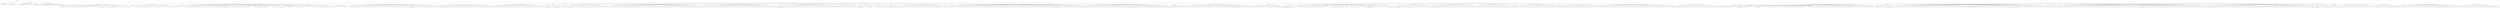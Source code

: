 digraph Tree {
	"t0" [label = "TEI"];
	"t1" [label = "teiHeader"];
	"t2" [label = "fileDesc"];
	"t3" [label = "titleStmt"];
	"t4" [label = "title"];
	"t5" [label = "author"];
	"t6" [label = "publicationStmt"];
	"t7" [label = "p"];
	"t8" [label = "idno"];
	"t9" [label = "rights"];
	"t10" [label = "SourceDesc"];
	"t11" [label = "genre"];
	"t12" [label = "inspiration"];
	"t13" [label = "structure"];
	"t14" [label = "type"];
	"t15" [label = "periode"];
	"t16" [label = "taille"];
	"t17" [label = "permalien"];
	"t18" [label = "text"];
	"t19" [label = "front"];
	"t20" [label = "docTitle"];
	"t21" [label = "titlePart"];
	"t22" [label = "titlePart"];
	"t23" [label = "docDate"];
	"t24" [label = "docAuthor"];
	"t25" [label = "docImprint"];
	"t26" [label = "privilege"];
	"t27" [label = "head"];
	"t28" [label = "acheveImprime"];
	"t29" [label = "printer"];
	"t30" [label = "performance"];
	"t31" [label = "premiere"];
	"t32" [label = "div"];
	"t33" [label = "head"];
	"t34" [label = "p"];
	"t35" [label = "castList"];
	"t36" [label = "head"];
	"t37" [label = "castItem"];
	"t38" [label = "role"];
	"t39" [label = "castItem"];
	"t40" [label = "role"];
	"t41" [label = "castItem"];
	"t42" [label = "role"];
	"t43" [label = "castList"];
	"t44" [label = "head"];
	"t45" [label = "castItem"];
	"t46" [label = "role"];
	"t47" [label = "castItem"];
	"t48" [label = "role"];
	"t49" [label = "castItem"];
	"t50" [label = "role"];
	"t51" [label = "castItem"];
	"t52" [label = "role"];
	"t53" [label = "castItem"];
	"t54" [label = "role"];
	"t55" [label = "castItem"];
	"t56" [label = "role"];
	"t57" [label = "castItem"];
	"t58" [label = "role"];
	"t59" [label = "castItem"];
	"t60" [label = "role"];
	"t61" [label = "castItem"];
	"t62" [label = "role"];
	"t63" [label = "castItem"];
	"t64" [label = "role"];
	"t65" [label = "castItem"];
	"t66" [label = "role"];
	"t67" [label = "castItem"];
	"t68" [label = "role"];
	"t69" [label = "set"];
	"t70" [label = "body"];
	"t71" [label = "div1"];
	"t72" [label = "head"];
	"t73" [label = "div2"];
	"t74" [label = "head"];
	"t75" [label = "sp"];
	"t76" [label = "speaker"];
	"t77" [label = "p"];
	"t78" [label = "s"];
	"t79" [label = "sp"];
	"t80" [label = "speaker"];
	"t81" [label = "p"];
	"t82" [label = "s"];
	"t83" [label = "sp"];
	"t84" [label = "speaker"];
	"t85" [label = "p"];
	"t86" [label = "s"];
	"t87" [label = "sp"];
	"t88" [label = "speaker"];
	"t89" [label = "p"];
	"t90" [label = "s"];
	"t91" [label = "sp"];
	"t92" [label = "speaker"];
	"t93" [label = "note"];
	"t94" [label = "p"];
	"t95" [label = "s"];
	"t96" [label = "stage"];
	"t97" [label = "p"];
	"t98" [label = "s"];
	"t99" [label = "sp"];
	"t100" [label = "speaker"];
	"t101" [label = "p"];
	"t102" [label = "s"];
	"t103" [label = "sp"];
	"t104" [label = "speaker"];
	"t105" [label = "p"];
	"t106" [label = "s"];
	"t107" [label = "stage"];
	"t108" [label = "p"];
	"t109" [label = "s"];
	"t110" [label = "sp"];
	"t111" [label = "speaker"];
	"t112" [label = "p"];
	"t113" [label = "s"];
	"t114" [label = "sp"];
	"t115" [label = "speaker"];
	"t116" [label = "p"];
	"t117" [label = "s"];
	"t118" [label = "stage"];
	"t119" [label = "p"];
	"t120" [label = "s"];
	"t121" [label = "sp"];
	"t122" [label = "speaker"];
	"t123" [label = "note"];
	"t124" [label = "p"];
	"t125" [label = "s"];
	"t126" [label = "sp"];
	"t127" [label = "speaker"];
	"t128" [label = "p"];
	"t129" [label = "s"];
	"t130" [label = "s"];
	"t131" [label = "sp"];
	"t132" [label = "speaker"];
	"t133" [label = "p"];
	"t134" [label = "s"];
	"t135" [label = "s"];
	"t136" [label = "sp"];
	"t137" [label = "speaker"];
	"t138" [label = "stage"];
	"t139" [label = "p"];
	"t140" [label = "s"];
	"t141" [label = "stage"];
	"t142" [label = "note"];
	"t143" [label = "p"];
	"t144" [label = "s"];
	"t145" [label = "s"];
	"t146" [label = "s"];
	"t147" [label = "s"];
	"t148" [label = "sp"];
	"t149" [label = "speaker"];
	"t150" [label = "p"];
	"t151" [label = "s"];
	"t152" [label = "s"];
	"t153" [label = "sp"];
	"t154" [label = "speaker"];
	"t155" [label = "p"];
	"t156" [label = "s"];
	"t157" [label = "sp"];
	"t158" [label = "speaker"];
	"t159" [label = "p"];
	"t160" [label = "s"];
	"t161" [label = "sp"];
	"t162" [label = "speaker"];
	"t163" [label = "p"];
	"t164" [label = "s"];
	"t165" [label = "sp"];
	"t166" [label = "speaker"];
	"t167" [label = "p"];
	"t168" [label = "s"];
	"t169" [label = "sp"];
	"t170" [label = "speaker"];
	"t171" [label = "p"];
	"t172" [label = "s"];
	"t173" [label = "div2"];
	"t174" [label = "head"];
	"t175" [label = "sp"];
	"t176" [label = "speaker"];
	"t177" [label = "l"];
	"t178" [label = "l"];
	"t179" [label = "l"];
	"t180" [label = "l"];
	"t181" [label = "sp"];
	"t182" [label = "speaker"];
	"t183" [label = "p"];
	"t184" [label = "s"];
	"t185" [label = "sp"];
	"t186" [label = "speaker"];
	"t187" [label = "p"];
	"t188" [label = "s"];
	"t189" [label = "s"];
	"t190" [label = "sp"];
	"t191" [label = "speaker"];
	"t192" [label = "l"];
	"t193" [label = "sp"];
	"t194" [label = "speaker"];
	"t195" [label = "p"];
	"t196" [label = "s"];
	"t197" [label = "sp"];
	"t198" [label = "speaker"];
	"t199" [label = "p"];
	"t200" [label = "s"];
	"t201" [label = "sp"];
	"t202" [label = "speaker"];
	"t203" [label = "l"];
	"t204" [label = "l"];
	"t205" [label = "l"];
	"t206" [label = "sp"];
	"t207" [label = "speaker"];
	"t208" [label = "p"];
	"t209" [label = "s"];
	"t210" [label = "s"];
	"t211" [label = "sp"];
	"t212" [label = "speaker"];
	"t213" [label = "stage"];
	"t214" [label = "l"];
	"t215" [label = "l"];
	"t216" [label = "p"];
	"t217" [label = "s"];
	"t218" [label = "sp"];
	"t219" [label = "speaker"];
	"t220" [label = "p"];
	"t221" [label = "s"];
	"t222" [label = "sp"];
	"t223" [label = "speaker"];
	"t224" [label = "p"];
	"t225" [label = "s"];
	"t226" [label = "sp"];
	"t227" [label = "speaker"];
	"t228" [label = "p"];
	"t229" [label = "s"];
	"t230" [label = "sp"];
	"t231" [label = "speaker"];
	"t232" [label = "p"];
	"t233" [label = "s"];
	"t234" [label = "div2"];
	"t235" [label = "head"];
	"t236" [label = "sp"];
	"t237" [label = "speaker"];
	"t238" [label = "p"];
	"t239" [label = "s"];
	"t240" [label = "sp"];
	"t241" [label = "speaker"];
	"t242" [label = "l"];
	"t243" [label = "l"];
	"t244" [label = "l"];
	"t245" [label = "l"];
	"t246" [label = "p"];
	"t247" [label = "s"];
	"t248" [label = "sp"];
	"t249" [label = "speaker"];
	"t250" [label = "p"];
	"t251" [label = "s"];
	"t252" [label = "sp"];
	"t253" [label = "speaker"];
	"t254" [label = "p"];
	"t255" [label = "s"];
	"t256" [label = "sp"];
	"t257" [label = "speaker"];
	"t258" [label = "p"];
	"t259" [label = "s"];
	"t260" [label = "sp"];
	"t261" [label = "speaker"];
	"t262" [label = "p"];
	"t263" [label = "s"];
	"t264" [label = "sp"];
	"t265" [label = "speaker"];
	"t266" [label = "p"];
	"t267" [label = "s"];
	"t268" [label = "sp"];
	"t269" [label = "speaker"];
	"t270" [label = "p"];
	"t271" [label = "s"];
	"t272" [label = "s"];
	"t273" [label = "sp"];
	"t274" [label = "speaker"];
	"t275" [label = "p"];
	"t276" [label = "s"];
	"t277" [label = "sp"];
	"t278" [label = "speaker"];
	"t279" [label = "p"];
	"t280" [label = "s"];
	"t281" [label = "sp"];
	"t282" [label = "speaker"];
	"t283" [label = "p"];
	"t284" [label = "s"];
	"t285" [label = "sp"];
	"t286" [label = "speaker"];
	"t287" [label = "p"];
	"t288" [label = "s"];
	"t289" [label = "sp"];
	"t290" [label = "speaker"];
	"t291" [label = "p"];
	"t292" [label = "s"];
	"t293" [label = "sp"];
	"t294" [label = "speaker"];
	"t295" [label = "p"];
	"t296" [label = "s"];
	"t297" [label = "sp"];
	"t298" [label = "speaker"];
	"t299" [label = "p"];
	"t300" [label = "s"];
	"t301" [label = "sp"];
	"t302" [label = "speaker"];
	"t303" [label = "p"];
	"t304" [label = "s"];
	"t305" [label = "s"];
	"t306" [label = "s"];
	"t307" [label = "s"];
	"t308" [label = "sp"];
	"t309" [label = "speaker"];
	"t310" [label = "p"];
	"t311" [label = "s"];
	"t312" [label = "sp"];
	"t313" [label = "speaker"];
	"t314" [label = "note"];
	"t315" [label = "p"];
	"t316" [label = "s"];
	"t317" [label = "sp"];
	"t318" [label = "speaker"];
	"t319" [label = "p"];
	"t320" [label = "s"];
	"t321" [label = "sp"];
	"t322" [label = "speaker"];
	"t323" [label = "p"];
	"t324" [label = "s"];
	"t325" [label = "sp"];
	"t326" [label = "speaker"];
	"t327" [label = "p"];
	"t328" [label = "s"];
	"t329" [label = "sp"];
	"t330" [label = "speaker"];
	"t331" [label = "p"];
	"t332" [label = "s"];
	"t333" [label = "s"];
	"t334" [label = "sp"];
	"t335" [label = "speaker"];
	"t336" [label = "p"];
	"t337" [label = "s"];
	"t338" [label = "sp"];
	"t339" [label = "speaker"];
	"t340" [label = "p"];
	"t341" [label = "s"];
	"t342" [label = "l"];
	"t343" [label = "l"];
	"t344" [label = "l"];
	"t345" [label = "l"];
	"t346" [label = "p"];
	"t347" [label = "s"];
	"t348" [label = "sp"];
	"t349" [label = "speaker"];
	"t350" [label = "p"];
	"t351" [label = "s"];
	"t352" [label = "sp"];
	"t353" [label = "speaker"];
	"t354" [label = "p"];
	"t355" [label = "s"];
	"t356" [label = "s"];
	"t357" [label = "s"];
	"t358" [label = "sp"];
	"t359" [label = "speaker"];
	"t360" [label = "p"];
	"t361" [label = "s"];
	"t362" [label = "sp"];
	"t363" [label = "speaker"];
	"t364" [label = "p"];
	"t365" [label = "s"];
	"t366" [label = "s"];
	"t367" [label = "s"];
	"t368" [label = "l"];
	"t369" [label = "l"];
	"t370" [label = "l"];
	"t371" [label = "l"];
	"t372" [label = "l"];
	"t373" [label = "l"];
	"t374" [label = "sp"];
	"t375" [label = "speaker"];
	"t376" [label = "p"];
	"t377" [label = "s"];
	"t378" [label = "sp"];
	"t379" [label = "speaker"];
	"t380" [label = "p"];
	"t381" [label = "s"];
	"t382" [label = "sp"];
	"t383" [label = "speaker"];
	"t384" [label = "p"];
	"t385" [label = "s"];
	"t386" [label = "s"];
	"t387" [label = "sp"];
	"t388" [label = "speaker"];
	"t389" [label = "p"];
	"t390" [label = "s"];
	"t391" [label = "s"];
	"t392" [label = "s"];
	"t393" [label = "l"];
	"t394" [label = "l"];
	"t395" [label = "l"];
	"t396" [label = "l"];
	"t397" [label = "p"];
	"t398" [label = "s"];
	"t399" [label = "l"];
	"t400" [label = "l"];
	"t401" [label = "l"];
	"t402" [label = "note"];
	"t403" [label = "l"];
	"t404" [label = "l"];
	"t405" [label = "l"];
	"t406" [label = "p"];
	"t407" [label = "s"];
	"t408" [label = "sp"];
	"t409" [label = "speaker"];
	"t410" [label = "p"];
	"t411" [label = "s"];
	"t412" [label = "sp"];
	"t413" [label = "speaker"];
	"t414" [label = "p"];
	"t415" [label = "s"];
	"t416" [label = "l"];
	"t417" [label = "l"];
	"t418" [label = "l"];
	"t419" [label = "note"];
	"t420" [label = "l"];
	"t421" [label = "l"];
	"t422" [label = "l"];
	"t423" [label = "l"];
	"t424" [label = "p"];
	"t425" [label = "s"];
	"t426" [label = "sp"];
	"t427" [label = "speaker"];
	"t428" [label = "note"];
	"t429" [label = "note"];
	"t430" [label = "p"];
	"t431" [label = "s"];
	"t432" [label = "s"];
	"t433" [label = "sp"];
	"t434" [label = "speaker"];
	"t435" [label = "p"];
	"t436" [label = "s"];
	"t437" [label = "s"];
	"t438" [label = "sp"];
	"t439" [label = "speaker"];
	"t440" [label = "note"];
	"t441" [label = "p"];
	"t442" [label = "s"];
	"t443" [label = "s"];
	"t444" [label = "s"];
	"t445" [label = "s"];
	"t446" [label = "sp"];
	"t447" [label = "speaker"];
	"t448" [label = "p"];
	"t449" [label = "s"];
	"t450" [label = "sp"];
	"t451" [label = "speaker"];
	"t452" [label = "p"];
	"t453" [label = "s"];
	"t454" [label = "sp"];
	"t455" [label = "speaker"];
	"t456" [label = "p"];
	"t457" [label = "s"];
	"t458" [label = "l"];
	"t459" [label = "l"];
	"t460" [label = "l"];
	"t461" [label = "l"];
	"t462" [label = "l"];
	"t463" [label = "l"];
	"t464" [label = "l"];
	"t465" [label = "l"];
	"t466" [label = "p"];
	"t467" [label = "s"];
	"t468" [label = "l"];
	"t469" [label = "l"];
	"t470" [label = "l"];
	"t471" [label = "l"];
	"t472" [label = "p"];
	"t473" [label = "s"];
	"t474" [label = "div2"];
	"t475" [label = "head"];
	"t476" [label = "sp"];
	"t477" [label = "speaker"];
	"t478" [label = "p"];
	"t479" [label = "s"];
	"t480" [label = "sp"];
	"t481" [label = "speaker"];
	"t482" [label = "p"];
	"t483" [label = "s"];
	"t484" [label = "s"];
	"t485" [label = "sp"];
	"t486" [label = "speaker"];
	"t487" [label = "p"];
	"t488" [label = "s"];
	"t489" [label = "sp"];
	"t490" [label = "speaker"];
	"t491" [label = "p"];
	"t492" [label = "s"];
	"t493" [label = "sp"];
	"t494" [label = "speaker"];
	"t495" [label = "p"];
	"t496" [label = "s"];
	"t497" [label = "sp"];
	"t498" [label = "speaker"];
	"t499" [label = "p"];
	"t500" [label = "s"];
	"t501" [label = "s"];
	"t502" [label = "sp"];
	"t503" [label = "speaker"];
	"t504" [label = "p"];
	"t505" [label = "s"];
	"t506" [label = "sp"];
	"t507" [label = "speaker"];
	"t508" [label = "p"];
	"t509" [label = "s"];
	"t510" [label = "sp"];
	"t511" [label = "speaker"];
	"t512" [label = "p"];
	"t513" [label = "s"];
	"t514" [label = "sp"];
	"t515" [label = "speaker"];
	"t516" [label = "note"];
	"t517" [label = "p"];
	"t518" [label = "s"];
	"t519" [label = "sp"];
	"t520" [label = "speaker"];
	"t521" [label = "p"];
	"t522" [label = "s"];
	"t523" [label = "sp"];
	"t524" [label = "speaker"];
	"t525" [label = "p"];
	"t526" [label = "s"];
	"t527" [label = "sp"];
	"t528" [label = "speaker"];
	"t529" [label = "p"];
	"t530" [label = "s"];
	"t531" [label = "s"];
	"t532" [label = "sp"];
	"t533" [label = "speaker"];
	"t534" [label = "p"];
	"t535" [label = "s"];
	"t536" [label = "sp"];
	"t537" [label = "speaker"];
	"t538" [label = "p"];
	"t539" [label = "s"];
	"t540" [label = "sp"];
	"t541" [label = "speaker"];
	"t542" [label = "p"];
	"t543" [label = "s"];
	"t544" [label = "sp"];
	"t545" [label = "speaker"];
	"t546" [label = "p"];
	"t547" [label = "s"];
	"t548" [label = "sp"];
	"t549" [label = "speaker"];
	"t550" [label = "p"];
	"t551" [label = "s"];
	"t552" [label = "sp"];
	"t553" [label = "speaker"];
	"t554" [label = "p"];
	"t555" [label = "s"];
	"t556" [label = "sp"];
	"t557" [label = "speaker"];
	"t558" [label = "p"];
	"t559" [label = "s"];
	"t560" [label = "sp"];
	"t561" [label = "speaker"];
	"t562" [label = "note"];
	"t563" [label = "p"];
	"t564" [label = "s"];
	"t565" [label = "s"];
	"t566" [label = "s"];
	"t567" [label = "s"];
	"t568" [label = "sp"];
	"t569" [label = "speaker"];
	"t570" [label = "p"];
	"t571" [label = "s"];
	"t572" [label = "sp"];
	"t573" [label = "speaker"];
	"t574" [label = "p"];
	"t575" [label = "s"];
	"t576" [label = "sp"];
	"t577" [label = "speaker"];
	"t578" [label = "p"];
	"t579" [label = "s"];
	"t580" [label = "sp"];
	"t581" [label = "speaker"];
	"t582" [label = "p"];
	"t583" [label = "s"];
	"t584" [label = "sp"];
	"t585" [label = "speaker"];
	"t586" [label = "p"];
	"t587" [label = "s"];
	"t588" [label = "sp"];
	"t589" [label = "speaker"];
	"t590" [label = "p"];
	"t591" [label = "s"];
	"t592" [label = "sp"];
	"t593" [label = "speaker"];
	"t594" [label = "note"];
	"t595" [label = "p"];
	"t596" [label = "s"];
	"t597" [label = "sp"];
	"t598" [label = "speaker"];
	"t599" [label = "p"];
	"t600" [label = "s"];
	"t601" [label = "sp"];
	"t602" [label = "speaker"];
	"t603" [label = "p"];
	"t604" [label = "s"];
	"t605" [label = "div2"];
	"t606" [label = "head"];
	"t607" [label = "sp"];
	"t608" [label = "speaker"];
	"t609" [label = "p"];
	"t610" [label = "s"];
	"t611" [label = "s"];
	"t612" [label = "sp"];
	"t613" [label = "speaker"];
	"t614" [label = "p"];
	"t615" [label = "s"];
	"t616" [label = "s"];
	"t617" [label = "s"];
	"t618" [label = "sp"];
	"t619" [label = "speaker"];
	"t620" [label = "p"];
	"t621" [label = "s"];
	"t622" [label = "sp"];
	"t623" [label = "speaker"];
	"t624" [label = "p"];
	"t625" [label = "s"];
	"t626" [label = "sp"];
	"t627" [label = "speaker"];
	"t628" [label = "p"];
	"t629" [label = "s"];
	"t630" [label = "s"];
	"t631" [label = "sp"];
	"t632" [label = "speaker"];
	"t633" [label = "p"];
	"t634" [label = "s"];
	"t635" [label = "sp"];
	"t636" [label = "speaker"];
	"t637" [label = "p"];
	"t638" [label = "s"];
	"t639" [label = "sp"];
	"t640" [label = "speaker"];
	"t641" [label = "p"];
	"t642" [label = "s"];
	"t643" [label = "sp"];
	"t644" [label = "speaker"];
	"t645" [label = "p"];
	"t646" [label = "s"];
	"t647" [label = "sp"];
	"t648" [label = "speaker"];
	"t649" [label = "p"];
	"t650" [label = "s"];
	"t651" [label = "sp"];
	"t652" [label = "speaker"];
	"t653" [label = "p"];
	"t654" [label = "s"];
	"t655" [label = "sp"];
	"t656" [label = "speaker"];
	"t657" [label = "p"];
	"t658" [label = "s"];
	"t659" [label = "sp"];
	"t660" [label = "speaker"];
	"t661" [label = "p"];
	"t662" [label = "s"];
	"t663" [label = "sp"];
	"t664" [label = "speaker"];
	"t665" [label = "p"];
	"t666" [label = "s"];
	"t667" [label = "sp"];
	"t668" [label = "speaker"];
	"t669" [label = "p"];
	"t670" [label = "s"];
	"t671" [label = "sp"];
	"t672" [label = "speaker"];
	"t673" [label = "p"];
	"t674" [label = "s"];
	"t675" [label = "sp"];
	"t676" [label = "speaker"];
	"t677" [label = "p"];
	"t678" [label = "s"];
	"t679" [label = "s"];
	"t680" [label = "sp"];
	"t681" [label = "speaker"];
	"t682" [label = "p"];
	"t683" [label = "s"];
	"t684" [label = "sp"];
	"t685" [label = "speaker"];
	"t686" [label = "p"];
	"t687" [label = "s"];
	"t688" [label = "s"];
	"t689" [label = "div1"];
	"t690" [label = "head"];
	"t691" [label = "div2"];
	"t692" [label = "head"];
	"t693" [label = "sp"];
	"t694" [label = "speaker"];
	"t695" [label = "p"];
	"t696" [label = "s"];
	"t697" [label = "div2"];
	"t698" [label = "head"];
	"t699" [label = "sp"];
	"t700" [label = "speaker"];
	"t701" [label = "p"];
	"t702" [label = "s"];
	"t703" [label = "sp"];
	"t704" [label = "speaker"];
	"t705" [label = "p"];
	"t706" [label = "s"];
	"t707" [label = "s"];
	"t708" [label = "s"];
	"t709" [label = "sp"];
	"t710" [label = "speaker"];
	"t711" [label = "p"];
	"t712" [label = "s"];
	"t713" [label = "sp"];
	"t714" [label = "speaker"];
	"t715" [label = "p"];
	"t716" [label = "s"];
	"t717" [label = "s"];
	"t718" [label = "sp"];
	"t719" [label = "speaker"];
	"t720" [label = "p"];
	"t721" [label = "s"];
	"t722" [label = "sp"];
	"t723" [label = "speaker"];
	"t724" [label = "p"];
	"t725" [label = "s"];
	"t726" [label = "sp"];
	"t727" [label = "speaker"];
	"t728" [label = "p"];
	"t729" [label = "s"];
	"t730" [label = "sp"];
	"t731" [label = "speaker"];
	"t732" [label = "p"];
	"t733" [label = "s"];
	"t734" [label = "sp"];
	"t735" [label = "speaker"];
	"t736" [label = "p"];
	"t737" [label = "s"];
	"t738" [label = "sp"];
	"t739" [label = "speaker"];
	"t740" [label = "p"];
	"t741" [label = "s"];
	"t742" [label = "sp"];
	"t743" [label = "speaker"];
	"t744" [label = "p"];
	"t745" [label = "s"];
	"t746" [label = "s"];
	"t747" [label = "sp"];
	"t748" [label = "speaker"];
	"t749" [label = "p"];
	"t750" [label = "s"];
	"t751" [label = "s"];
	"t752" [label = "sp"];
	"t753" [label = "speaker"];
	"t754" [label = "p"];
	"t755" [label = "s"];
	"t756" [label = "sp"];
	"t757" [label = "speaker"];
	"t758" [label = "p"];
	"t759" [label = "s"];
	"t760" [label = "sp"];
	"t761" [label = "speaker"];
	"t762" [label = "p"];
	"t763" [label = "s"];
	"t764" [label = "sp"];
	"t765" [label = "speaker"];
	"t766" [label = "p"];
	"t767" [label = "s"];
	"t768" [label = "div2"];
	"t769" [label = "head"];
	"t770" [label = "sp"];
	"t771" [label = "speaker"];
	"t772" [label = "p"];
	"t773" [label = "s"];
	"t774" [label = "sp"];
	"t775" [label = "speaker"];
	"t776" [label = "p"];
	"t777" [label = "s"];
	"t778" [label = "s"];
	"t779" [label = "s"];
	"t780" [label = "stage"];
	"t781" [label = "p"];
	"t782" [label = "s"];
	"t783" [label = "p"];
	"t784" [label = "s"];
	"t785" [label = "sp"];
	"t786" [label = "speaker"];
	"t787" [label = "p"];
	"t788" [label = "s"];
	"t789" [label = "sp"];
	"t790" [label = "speaker"];
	"t791" [label = "p"];
	"t792" [label = "s"];
	"t793" [label = "s"];
	"t794" [label = "s"];
	"t795" [label = "s"];
	"t796" [label = "s"];
	"t797" [label = "sp"];
	"t798" [label = "speaker"];
	"t799" [label = "p"];
	"t800" [label = "s"];
	"t801" [label = "stage"];
	"t802" [label = "p"];
	"t803" [label = "s"];
	"t804" [label = "div2"];
	"t805" [label = "head"];
	"t806" [label = "sp"];
	"t807" [label = "speaker"];
	"t808" [label = "p"];
	"t809" [label = "s"];
	"t810" [label = "s"];
	"t811" [label = "sp"];
	"t812" [label = "speaker"];
	"t813" [label = "note"];
	"t814" [label = "p"];
	"t815" [label = "s"];
	"t816" [label = "s"];
	"t817" [label = "s"];
	"t818" [label = "div2"];
	"t819" [label = "head"];
	"t820" [label = "sp"];
	"t821" [label = "speaker"];
	"t822" [label = "p"];
	"t823" [label = "s"];
	"t824" [label = "s"];
	"t825" [label = "sp"];
	"t826" [label = "speaker"];
	"t827" [label = "p"];
	"t828" [label = "s"];
	"t829" [label = "sp"];
	"t830" [label = "speaker"];
	"t831" [label = "p"];
	"t832" [label = "s"];
	"t833" [label = "sp"];
	"t834" [label = "speaker"];
	"t835" [label = "p"];
	"t836" [label = "s"];
	"t837" [label = "sp"];
	"t838" [label = "speaker"];
	"t839" [label = "p"];
	"t840" [label = "s"];
	"t841" [label = "s"];
	"t842" [label = "sp"];
	"t843" [label = "speaker"];
	"t844" [label = "p"];
	"t845" [label = "s"];
	"t846" [label = "sp"];
	"t847" [label = "speaker"];
	"t848" [label = "p"];
	"t849" [label = "s"];
	"t850" [label = "s"];
	"t851" [label = "sp"];
	"t852" [label = "speaker"];
	"t853" [label = "p"];
	"t854" [label = "s"];
	"t855" [label = "sp"];
	"t856" [label = "speaker"];
	"t857" [label = "p"];
	"t858" [label = "s"];
	"t859" [label = "sp"];
	"t860" [label = "speaker"];
	"t861" [label = "p"];
	"t862" [label = "s"];
	"t863" [label = "s"];
	"t864" [label = "sp"];
	"t865" [label = "speaker"];
	"t866" [label = "p"];
	"t867" [label = "s"];
	"t868" [label = "sp"];
	"t869" [label = "speaker"];
	"t870" [label = "p"];
	"t871" [label = "s"];
	"t872" [label = "stage"];
	"t873" [label = "p"];
	"t874" [label = "s"];
	"t875" [label = "stage"];
	"t876" [label = "p"];
	"t877" [label = "s"];
	"t878" [label = "stage"];
	"t879" [label = "p"];
	"t880" [label = "s"];
	"t881" [label = "s"];
	"t882" [label = "div2"];
	"t883" [label = "head"];
	"t884" [label = "sp"];
	"t885" [label = "speaker"];
	"t886" [label = "p"];
	"t887" [label = "s"];
	"t888" [label = "s"];
	"t889" [label = "sp"];
	"t890" [label = "speaker"];
	"t891" [label = "p"];
	"t892" [label = "s"];
	"t893" [label = "sp"];
	"t894" [label = "speaker"];
	"t895" [label = "p"];
	"t896" [label = "s"];
	"t897" [label = "s"];
	"t898" [label = "sp"];
	"t899" [label = "speaker"];
	"t900" [label = "note"];
	"t901" [label = "p"];
	"t902" [label = "s"];
	"t903" [label = "s"];
	"t904" [label = "s"];
	"t905" [label = "sp"];
	"t906" [label = "speaker"];
	"t907" [label = "p"];
	"t908" [label = "s"];
	"t909" [label = "sp"];
	"t910" [label = "speaker"];
	"t911" [label = "p"];
	"t912" [label = "s"];
	"t913" [label = "s"];
	"t914" [label = "sp"];
	"t915" [label = "speaker"];
	"t916" [label = "p"];
	"t917" [label = "s"];
	"t918" [label = "sp"];
	"t919" [label = "speaker"];
	"t920" [label = "p"];
	"t921" [label = "s"];
	"t922" [label = "s"];
	"t923" [label = "s"];
	"t924" [label = "sp"];
	"t925" [label = "speaker"];
	"t926" [label = "p"];
	"t927" [label = "s"];
	"t928" [label = "s"];
	"t929" [label = "sp"];
	"t930" [label = "speaker"];
	"t931" [label = "p"];
	"t932" [label = "s"];
	"t933" [label = "sp"];
	"t934" [label = "speaker"];
	"t935" [label = "p"];
	"t936" [label = "s"];
	"t937" [label = "s"];
	"t938" [label = "sp"];
	"t939" [label = "speaker"];
	"t940" [label = "p"];
	"t941" [label = "s"];
	"t942" [label = "sp"];
	"t943" [label = "speaker"];
	"t944" [label = "p"];
	"t945" [label = "s"];
	"t946" [label = "s"];
	"t947" [label = "sp"];
	"t948" [label = "speaker"];
	"t949" [label = "p"];
	"t950" [label = "s"];
	"t951" [label = "sp"];
	"t952" [label = "speaker"];
	"t953" [label = "p"];
	"t954" [label = "s"];
	"t955" [label = "sp"];
	"t956" [label = "speaker"];
	"t957" [label = "p"];
	"t958" [label = "s"];
	"t959" [label = "s"];
	"t960" [label = "sp"];
	"t961" [label = "speaker"];
	"t962" [label = "p"];
	"t963" [label = "s"];
	"t964" [label = "sp"];
	"t965" [label = "speaker"];
	"t966" [label = "p"];
	"t967" [label = "s"];
	"t968" [label = "sp"];
	"t969" [label = "speaker"];
	"t970" [label = "p"];
	"t971" [label = "s"];
	"t972" [label = "sp"];
	"t973" [label = "speaker"];
	"t974" [label = "p"];
	"t975" [label = "s"];
	"t976" [label = "s"];
	"t977" [label = "s"];
	"t978" [label = "s"];
	"t979" [label = "s"];
	"t980" [label = "sp"];
	"t981" [label = "speaker"];
	"t982" [label = "p"];
	"t983" [label = "s"];
	"t984" [label = "sp"];
	"t985" [label = "speaker"];
	"t986" [label = "p"];
	"t987" [label = "s"];
	"t988" [label = "sp"];
	"t989" [label = "speaker"];
	"t990" [label = "p"];
	"t991" [label = "s"];
	"t992" [label = "sp"];
	"t993" [label = "speaker"];
	"t994" [label = "p"];
	"t995" [label = "s"];
	"t996" [label = "sp"];
	"t997" [label = "speaker"];
	"t998" [label = "p"];
	"t999" [label = "s"];
	"t1000" [label = "sp"];
	"t1001" [label = "speaker"];
	"t1002" [label = "p"];
	"t1003" [label = "s"];
	"t1004" [label = "sp"];
	"t1005" [label = "speaker"];
	"t1006" [label = "p"];
	"t1007" [label = "s"];
	"t1008" [label = "sp"];
	"t1009" [label = "speaker"];
	"t1010" [label = "p"];
	"t1011" [label = "s"];
	"t1012" [label = "s"];
	"t1013" [label = "s"];
	"t1014" [label = "s"];
	"t1015" [label = "sp"];
	"t1016" [label = "speaker"];
	"t1017" [label = "p"];
	"t1018" [label = "s"];
	"t1019" [label = "sp"];
	"t1020" [label = "speaker"];
	"t1021" [label = "p"];
	"t1022" [label = "s"];
	"t1023" [label = "sp"];
	"t1024" [label = "speaker"];
	"t1025" [label = "p"];
	"t1026" [label = "s"];
	"t1027" [label = "sp"];
	"t1028" [label = "speaker"];
	"t1029" [label = "p"];
	"t1030" [label = "s"];
	"t1031" [label = "div2"];
	"t1032" [label = "head"];
	"t1033" [label = "sp"];
	"t1034" [label = "speaker"];
	"t1035" [label = "p"];
	"t1036" [label = "s"];
	"t1037" [label = "sp"];
	"t1038" [label = "speaker"];
	"t1039" [label = "p"];
	"t1040" [label = "s"];
	"t1041" [label = "sp"];
	"t1042" [label = "speaker"];
	"t1043" [label = "p"];
	"t1044" [label = "s"];
	"t1045" [label = "sp"];
	"t1046" [label = "speaker"];
	"t1047" [label = "p"];
	"t1048" [label = "s"];
	"t1049" [label = "sp"];
	"t1050" [label = "speaker"];
	"t1051" [label = "note"];
	"t1052" [label = "p"];
	"t1053" [label = "s"];
	"t1054" [label = "s"];
	"t1055" [label = "sp"];
	"t1056" [label = "speaker"];
	"t1057" [label = "p"];
	"t1058" [label = "s"];
	"t1059" [label = "sp"];
	"t1060" [label = "speaker"];
	"t1061" [label = "p"];
	"t1062" [label = "s"];
	"t1063" [label = "sp"];
	"t1064" [label = "speaker"];
	"t1065" [label = "p"];
	"t1066" [label = "s"];
	"t1067" [label = "sp"];
	"t1068" [label = "speaker"];
	"t1069" [label = "p"];
	"t1070" [label = "s"];
	"t1071" [label = "sp"];
	"t1072" [label = "speaker"];
	"t1073" [label = "p"];
	"t1074" [label = "s"];
	"t1075" [label = "sp"];
	"t1076" [label = "speaker"];
	"t1077" [label = "p"];
	"t1078" [label = "s"];
	"t1079" [label = "sp"];
	"t1080" [label = "speaker"];
	"t1081" [label = "p"];
	"t1082" [label = "s"];
	"t1083" [label = "s"];
	"t1084" [label = "sp"];
	"t1085" [label = "speaker"];
	"t1086" [label = "p"];
	"t1087" [label = "s"];
	"t1088" [label = "sp"];
	"t1089" [label = "speaker"];
	"t1090" [label = "p"];
	"t1091" [label = "s"];
	"t1092" [label = "sp"];
	"t1093" [label = "speaker"];
	"t1094" [label = "p"];
	"t1095" [label = "s"];
	"t1096" [label = "sp"];
	"t1097" [label = "speaker"];
	"t1098" [label = "p"];
	"t1099" [label = "s"];
	"t1100" [label = "sp"];
	"t1101" [label = "speaker"];
	"t1102" [label = "p"];
	"t1103" [label = "s"];
	"t1104" [label = "sp"];
	"t1105" [label = "speaker"];
	"t1106" [label = "p"];
	"t1107" [label = "s"];
	"t1108" [label = "s"];
	"t1109" [label = "sp"];
	"t1110" [label = "speaker"];
	"t1111" [label = "p"];
	"t1112" [label = "s"];
	"t1113" [label = "sp"];
	"t1114" [label = "speaker"];
	"t1115" [label = "p"];
	"t1116" [label = "s"];
	"t1117" [label = "sp"];
	"t1118" [label = "speaker"];
	"t1119" [label = "p"];
	"t1120" [label = "s"];
	"t1121" [label = "s"];
	"t1122" [label = "sp"];
	"t1123" [label = "speaker"];
	"t1124" [label = "p"];
	"t1125" [label = "s"];
	"t1126" [label = "sp"];
	"t1127" [label = "speaker"];
	"t1128" [label = "p"];
	"t1129" [label = "s"];
	"t1130" [label = "sp"];
	"t1131" [label = "speaker"];
	"t1132" [label = "p"];
	"t1133" [label = "s"];
	"t1134" [label = "sp"];
	"t1135" [label = "speaker"];
	"t1136" [label = "p"];
	"t1137" [label = "s"];
	"t1138" [label = "stage"];
	"t1139" [label = "p"];
	"t1140" [label = "s"];
	"t1141" [label = "div2"];
	"t1142" [label = "head"];
	"t1143" [label = "sp"];
	"t1144" [label = "speaker"];
	"t1145" [label = "p"];
	"t1146" [label = "s"];
	"t1147" [label = "s"];
	"t1148" [label = "s"];
	"t1149" [label = "s"];
	"t1150" [label = "s"];
	"t1151" [label = "s"];
	"t1152" [label = "s"];
	"t1153" [label = "div2"];
	"t1154" [label = "head"];
	"t1155" [label = "sp"];
	"t1156" [label = "speaker"];
	"t1157" [label = "p"];
	"t1158" [label = "s"];
	"t1159" [label = "sp"];
	"t1160" [label = "speaker"];
	"t1161" [label = "p"];
	"t1162" [label = "s"];
	"t1163" [label = "sp"];
	"t1164" [label = "speaker"];
	"t1165" [label = "p"];
	"t1166" [label = "s"];
	"t1167" [label = "s"];
	"t1168" [label = "sp"];
	"t1169" [label = "speaker"];
	"t1170" [label = "p"];
	"t1171" [label = "s"];
	"t1172" [label = "sp"];
	"t1173" [label = "speaker"];
	"t1174" [label = "p"];
	"t1175" [label = "s"];
	"t1176" [label = "s"];
	"t1177" [label = "sp"];
	"t1178" [label = "speaker"];
	"t1179" [label = "p"];
	"t1180" [label = "s"];
	"t1181" [label = "sp"];
	"t1182" [label = "speaker"];
	"t1183" [label = "p"];
	"t1184" [label = "s"];
	"t1185" [label = "sp"];
	"t1186" [label = "speaker"];
	"t1187" [label = "p"];
	"t1188" [label = "s"];
	"t1189" [label = "sp"];
	"t1190" [label = "speaker"];
	"t1191" [label = "p"];
	"t1192" [label = "s"];
	"t1193" [label = "sp"];
	"t1194" [label = "speaker"];
	"t1195" [label = "p"];
	"t1196" [label = "s"];
	"t1197" [label = "sp"];
	"t1198" [label = "speaker"];
	"t1199" [label = "p"];
	"t1200" [label = "s"];
	"t1201" [label = "sp"];
	"t1202" [label = "speaker"];
	"t1203" [label = "p"];
	"t1204" [label = "s"];
	"t1205" [label = "sp"];
	"t1206" [label = "speaker"];
	"t1207" [label = "p"];
	"t1208" [label = "s"];
	"t1209" [label = "sp"];
	"t1210" [label = "speaker"];
	"t1211" [label = "p"];
	"t1212" [label = "s"];
	"t1213" [label = "sp"];
	"t1214" [label = "speaker"];
	"t1215" [label = "p"];
	"t1216" [label = "s"];
	"t1217" [label = "sp"];
	"t1218" [label = "speaker"];
	"t1219" [label = "p"];
	"t1220" [label = "s"];
	"t1221" [label = "sp"];
	"t1222" [label = "speaker"];
	"t1223" [label = "p"];
	"t1224" [label = "s"];
	"t1225" [label = "sp"];
	"t1226" [label = "speaker"];
	"t1227" [label = "p"];
	"t1228" [label = "s"];
	"t1229" [label = "sp"];
	"t1230" [label = "speaker"];
	"t1231" [label = "p"];
	"t1232" [label = "s"];
	"t1233" [label = "sp"];
	"t1234" [label = "speaker"];
	"t1235" [label = "p"];
	"t1236" [label = "s"];
	"t1237" [label = "div2"];
	"t1238" [label = "head"];
	"t1239" [label = "sp"];
	"t1240" [label = "speaker"];
	"t1241" [label = "p"];
	"t1242" [label = "s"];
	"t1243" [label = "s"];
	"t1244" [label = "sp"];
	"t1245" [label = "speaker"];
	"t1246" [label = "p"];
	"t1247" [label = "s"];
	"t1248" [label = "sp"];
	"t1249" [label = "speaker"];
	"t1250" [label = "p"];
	"t1251" [label = "s"];
	"t1252" [label = "sp"];
	"t1253" [label = "speaker"];
	"t1254" [label = "p"];
	"t1255" [label = "s"];
	"t1256" [label = "sp"];
	"t1257" [label = "speaker"];
	"t1258" [label = "p"];
	"t1259" [label = "s"];
	"t1260" [label = "sp"];
	"t1261" [label = "speaker"];
	"t1262" [label = "p"];
	"t1263" [label = "s"];
	"t1264" [label = "sp"];
	"t1265" [label = "speaker"];
	"t1266" [label = "p"];
	"t1267" [label = "s"];
	"t1268" [label = "div2"];
	"t1269" [label = "head"];
	"t1270" [label = "sp"];
	"t1271" [label = "speaker"];
	"t1272" [label = "p"];
	"t1273" [label = "s"];
	"t1274" [label = "s"];
	"t1275" [label = "s"];
	"t1276" [label = "sp"];
	"t1277" [label = "speaker"];
	"t1278" [label = "p"];
	"t1279" [label = "s"];
	"t1280" [label = "stage"];
	"t1281" [label = "l"];
	"t1282" [label = "l"];
	"t1283" [label = "sp"];
	"t1284" [label = "speaker"];
	"t1285" [label = "p"];
	"t1286" [label = "s"];
	"t1287" [label = "s"];
	"t1288" [label = "s"];
	"t1289" [label = "sp"];
	"t1290" [label = "speaker"];
	"t1291" [label = "l"];
	"t1292" [label = "sp"];
	"t1293" [label = "speaker"];
	"t1294" [label = "p"];
	"t1295" [label = "s"];
	"t1296" [label = "stage"];
	"t1297" [label = "p"];
	"t1298" [label = "s"];
	"t1299" [label = "stage"];
	"t1300" [label = "p"];
	"t1301" [label = "s"];
	"t1302" [label = "stage"];
	"t1303" [label = "p"];
	"t1304" [label = "s"];
	"t1305" [label = "stage"];
	"t1306" [label = "p"];
	"t1307" [label = "s"];
	"t1308" [label = "sp"];
	"t1309" [label = "speaker"];
	"t1310" [label = "p"];
	"t1311" [label = "s"];
	"t1312" [label = "div2"];
	"t1313" [label = "head"];
	"t1314" [label = "sp"];
	"t1315" [label = "speaker"];
	"t1316" [label = "p"];
	"t1317" [label = "s"];
	"t1318" [label = "s"];
	"t1319" [label = "sp"];
	"t1320" [label = "speaker"];
	"t1321" [label = "p"];
	"t1322" [label = "s"];
	"t1323" [label = "s"];
	"t1324" [label = "sp"];
	"t1325" [label = "speaker"];
	"t1326" [label = "p"];
	"t1327" [label = "s"];
	"t1328" [label = "s"];
	"t1329" [label = "s"];
	"t1330" [label = "sp"];
	"t1331" [label = "speaker"];
	"t1332" [label = "note"];
	"t1333" [label = "note"];
	"t1334" [label = "p"];
	"t1335" [label = "s"];
	"t1336" [label = "s"];
	"t1337" [label = "div2"];
	"t1338" [label = "head"];
	"t1339" [label = "sp"];
	"t1340" [label = "speaker"];
	"t1341" [label = "p"];
	"t1342" [label = "s"];
	"t1343" [label = "sp"];
	"t1344" [label = "speaker"];
	"t1345" [label = "p"];
	"t1346" [label = "s"];
	"t1347" [label = "sp"];
	"t1348" [label = "speaker"];
	"t1349" [label = "p"];
	"t1350" [label = "s"];
	"t1351" [label = "sp"];
	"t1352" [label = "speaker"];
	"t1353" [label = "p"];
	"t1354" [label = "s"];
	"t1355" [label = "sp"];
	"t1356" [label = "speaker"];
	"t1357" [label = "p"];
	"t1358" [label = "s"];
	"t1359" [label = "sp"];
	"t1360" [label = "speaker"];
	"t1361" [label = "p"];
	"t1362" [label = "s"];
	"t1363" [label = "sp"];
	"t1364" [label = "speaker"];
	"t1365" [label = "p"];
	"t1366" [label = "s"];
	"t1367" [label = "s"];
	"t1368" [label = "sp"];
	"t1369" [label = "speaker"];
	"t1370" [label = "p"];
	"t1371" [label = "s"];
	"t1372" [label = "sp"];
	"t1373" [label = "speaker"];
	"t1374" [label = "note"];
	"t1375" [label = "p"];
	"t1376" [label = "s"];
	"t1377" [label = "sp"];
	"t1378" [label = "speaker"];
	"t1379" [label = "p"];
	"t1380" [label = "s"];
	"t1381" [label = "sp"];
	"t1382" [label = "speaker"];
	"t1383" [label = "p"];
	"t1384" [label = "s"];
	"t1385" [label = "s"];
	"t1386" [label = "sp"];
	"t1387" [label = "speaker"];
	"t1388" [label = "p"];
	"t1389" [label = "s"];
	"t1390" [label = "s"];
	"t1391" [label = "s"];
	"t1392" [label = "sp"];
	"t1393" [label = "speaker"];
	"t1394" [label = "p"];
	"t1395" [label = "s"];
	"t1396" [label = "sp"];
	"t1397" [label = "speaker"];
	"t1398" [label = "p"];
	"t1399" [label = "s"];
	"t1400" [label = "sp"];
	"t1401" [label = "speaker"];
	"t1402" [label = "p"];
	"t1403" [label = "s"];
	"t1404" [label = "sp"];
	"t1405" [label = "speaker"];
	"t1406" [label = "p"];
	"t1407" [label = "s"];
	"t1408" [label = "div2"];
	"t1409" [label = "head"];
	"t1410" [label = "sp"];
	"t1411" [label = "speaker"];
	"t1412" [label = "p"];
	"t1413" [label = "s"];
	"t1414" [label = "sp"];
	"t1415" [label = "speaker"];
	"t1416" [label = "note"];
	"t1417" [label = "p"];
	"t1418" [label = "s"];
	"t1419" [label = "sp"];
	"t1420" [label = "speaker"];
	"t1421" [label = "note"];
	"t1422" [label = "p"];
	"t1423" [label = "s"];
	"t1424" [label = "s"];
	"t1425" [label = "sp"];
	"t1426" [label = "speaker"];
	"t1427" [label = "p"];
	"t1428" [label = "s"];
	"t1429" [label = "sp"];
	"t1430" [label = "speaker"];
	"t1431" [label = "p"];
	"t1432" [label = "s"];
	"t1433" [label = "sp"];
	"t1434" [label = "speaker"];
	"t1435" [label = "p"];
	"t1436" [label = "s"];
	"t1437" [label = "sp"];
	"t1438" [label = "speaker"];
	"t1439" [label = "p"];
	"t1440" [label = "s"];
	"t1441" [label = "sp"];
	"t1442" [label = "speaker"];
	"t1443" [label = "p"];
	"t1444" [label = "s"];
	"t1445" [label = "sp"];
	"t1446" [label = "speaker"];
	"t1447" [label = "p"];
	"t1448" [label = "s"];
	"t1449" [label = "sp"];
	"t1450" [label = "speaker"];
	"t1451" [label = "p"];
	"t1452" [label = "s"];
	"t1453" [label = "sp"];
	"t1454" [label = "speaker"];
	"t1455" [label = "p"];
	"t1456" [label = "s"];
	"t1457" [label = "sp"];
	"t1458" [label = "speaker"];
	"t1459" [label = "p"];
	"t1460" [label = "s"];
	"t1461" [label = "sp"];
	"t1462" [label = "speaker"];
	"t1463" [label = "p"];
	"t1464" [label = "s"];
	"t1465" [label = "s"];
	"t1466" [label = "s"];
	"t1467" [label = "sp"];
	"t1468" [label = "speaker"];
	"t1469" [label = "p"];
	"t1470" [label = "s"];
	"t1471" [label = "sp"];
	"t1472" [label = "speaker"];
	"t1473" [label = "p"];
	"t1474" [label = "s"];
	"t1475" [label = "sp"];
	"t1476" [label = "speaker"];
	"t1477" [label = "p"];
	"t1478" [label = "s"];
	"t1479" [label = "sp"];
	"t1480" [label = "speaker"];
	"t1481" [label = "p"];
	"t1482" [label = "s"];
	"t1483" [label = "sp"];
	"t1484" [label = "speaker"];
	"t1485" [label = "p"];
	"t1486" [label = "s"];
	"t1487" [label = "s"];
	"t1488" [label = "sp"];
	"t1489" [label = "speaker"];
	"t1490" [label = "p"];
	"t1491" [label = "s"];
	"t1492" [label = "sp"];
	"t1493" [label = "speaker"];
	"t1494" [label = "p"];
	"t1495" [label = "s"];
	"t1496" [label = "sp"];
	"t1497" [label = "speaker"];
	"t1498" [label = "p"];
	"t1499" [label = "s"];
	"t1500" [label = "sp"];
	"t1501" [label = "speaker"];
	"t1502" [label = "p"];
	"t1503" [label = "s"];
	"t1504" [label = "s"];
	"t1505" [label = "sp"];
	"t1506" [label = "speaker"];
	"t1507" [label = "p"];
	"t1508" [label = "s"];
	"t1509" [label = "sp"];
	"t1510" [label = "speaker"];
	"t1511" [label = "p"];
	"t1512" [label = "s"];
	"t1513" [label = "sp"];
	"t1514" [label = "speaker"];
	"t1515" [label = "p"];
	"t1516" [label = "s"];
	"t1517" [label = "s"];
	"t1518" [label = "sp"];
	"t1519" [label = "speaker"];
	"t1520" [label = "p"];
	"t1521" [label = "s"];
	"t1522" [label = "sp"];
	"t1523" [label = "speaker"];
	"t1524" [label = "p"];
	"t1525" [label = "s"];
	"t1526" [label = "sp"];
	"t1527" [label = "speaker"];
	"t1528" [label = "p"];
	"t1529" [label = "s"];
	"t1530" [label = "sp"];
	"t1531" [label = "speaker"];
	"t1532" [label = "p"];
	"t1533" [label = "s"];
	"t1534" [label = "s"];
	"t1535" [label = "sp"];
	"t1536" [label = "speaker"];
	"t1537" [label = "p"];
	"t1538" [label = "s"];
	"t1539" [label = "sp"];
	"t1540" [label = "speaker"];
	"t1541" [label = "note"];
	"t1542" [label = "p"];
	"t1543" [label = "s"];
	"t1544" [label = "sp"];
	"t1545" [label = "speaker"];
	"t1546" [label = "p"];
	"t1547" [label = "s"];
	"t1548" [label = "sp"];
	"t1549" [label = "speaker"];
	"t1550" [label = "note"];
	"t1551" [label = "p"];
	"t1552" [label = "s"];
	"t1553" [label = "s"];
	"t1554" [label = "sp"];
	"t1555" [label = "speaker"];
	"t1556" [label = "p"];
	"t1557" [label = "s"];
	"t1558" [label = "sp"];
	"t1559" [label = "speaker"];
	"t1560" [label = "note"];
	"t1561" [label = "note"];
	"t1562" [label = "p"];
	"t1563" [label = "s"];
	"t1564" [label = "s"];
	"t1565" [label = "s"];
	"t1566" [label = "s"];
	"t1567" [label = "s"];
	"t1568" [label = "sp"];
	"t1569" [label = "speaker"];
	"t1570" [label = "p"];
	"t1571" [label = "s"];
	"t1572" [label = "sp"];
	"t1573" [label = "speaker"];
	"t1574" [label = "p"];
	"t1575" [label = "s"];
	"t1576" [label = "sp"];
	"t1577" [label = "speaker"];
	"t1578" [label = "p"];
	"t1579" [label = "s"];
	"t1580" [label = "sp"];
	"t1581" [label = "speaker"];
	"t1582" [label = "p"];
	"t1583" [label = "s"];
	"t1584" [label = "sp"];
	"t1585" [label = "speaker"];
	"t1586" [label = "p"];
	"t1587" [label = "s"];
	"t1588" [label = "sp"];
	"t1589" [label = "speaker"];
	"t1590" [label = "p"];
	"t1591" [label = "s"];
	"t1592" [label = "sp"];
	"t1593" [label = "speaker"];
	"t1594" [label = "p"];
	"t1595" [label = "s"];
	"t1596" [label = "s"];
	"t1597" [label = "sp"];
	"t1598" [label = "speaker"];
	"t1599" [label = "p"];
	"t1600" [label = "s"];
	"t1601" [label = "sp"];
	"t1602" [label = "speaker"];
	"t1603" [label = "p"];
	"t1604" [label = "s"];
	"t1605" [label = "sp"];
	"t1606" [label = "speaker"];
	"t1607" [label = "p"];
	"t1608" [label = "s"];
	"t1609" [label = "s"];
	"t1610" [label = "s"];
	"t1611" [label = "div2"];
	"t1612" [label = "head"];
	"t1613" [label = "sp"];
	"t1614" [label = "speaker"];
	"t1615" [label = "p"];
	"t1616" [label = "s"];
	"t1617" [label = "sp"];
	"t1618" [label = "speaker"];
	"t1619" [label = "p"];
	"t1620" [label = "s"];
	"t1621" [label = "s"];
	"t1622" [label = "sp"];
	"t1623" [label = "speaker"];
	"t1624" [label = "p"];
	"t1625" [label = "s"];
	"t1626" [label = "sp"];
	"t1627" [label = "speaker"];
	"t1628" [label = "note"];
	"t1629" [label = "p"];
	"t1630" [label = "s"];
	"t1631" [label = "s"];
	"t1632" [label = "sp"];
	"t1633" [label = "speaker"];
	"t1634" [label = "p"];
	"t1635" [label = "s"];
	"t1636" [label = "sp"];
	"t1637" [label = "speaker"];
	"t1638" [label = "p"];
	"t1639" [label = "s"];
	"t1640" [label = "sp"];
	"t1641" [label = "speaker"];
	"t1642" [label = "p"];
	"t1643" [label = "s"];
	"t1644" [label = "sp"];
	"t1645" [label = "speaker"];
	"t1646" [label = "p"];
	"t1647" [label = "s"];
	"t1648" [label = "sp"];
	"t1649" [label = "speaker"];
	"t1650" [label = "p"];
	"t1651" [label = "s"];
	"t1652" [label = "sp"];
	"t1653" [label = "speaker"];
	"t1654" [label = "p"];
	"t1655" [label = "s"];
	"t1656" [label = "sp"];
	"t1657" [label = "speaker"];
	"t1658" [label = "p"];
	"t1659" [label = "s"];
	"t1660" [label = "sp"];
	"t1661" [label = "speaker"];
	"t1662" [label = "p"];
	"t1663" [label = "s"];
	"t1664" [label = "s"];
	"t1665" [label = "s"];
	"t1666" [label = "sp"];
	"t1667" [label = "speaker"];
	"t1668" [label = "p"];
	"t1669" [label = "s"];
	"t1670" [label = "sp"];
	"t1671" [label = "speaker"];
	"t1672" [label = "note"];
	"t1673" [label = "p"];
	"t1674" [label = "s"];
	"t1675" [label = "s"];
	"t1676" [label = "sp"];
	"t1677" [label = "speaker"];
	"t1678" [label = "p"];
	"t1679" [label = "s"];
	"t1680" [label = "s"];
	"t1681" [label = "sp"];
	"t1682" [label = "speaker"];
	"t1683" [label = "p"];
	"t1684" [label = "s"];
	"t1685" [label = "sp"];
	"t1686" [label = "speaker"];
	"t1687" [label = "p"];
	"t1688" [label = "s"];
	"t1689" [label = "s"];
	"t1690" [label = "s"];
	"t1691" [label = "s"];
	"t1692" [label = "sp"];
	"t1693" [label = "speaker"];
	"t1694" [label = "p"];
	"t1695" [label = "s"];
	"t1696" [label = "sp"];
	"t1697" [label = "speaker"];
	"t1698" [label = "p"];
	"t1699" [label = "s"];
	"t1700" [label = "sp"];
	"t1701" [label = "speaker"];
	"t1702" [label = "p"];
	"t1703" [label = "s"];
	"t1704" [label = "sp"];
	"t1705" [label = "speaker"];
	"t1706" [label = "p"];
	"t1707" [label = "s"];
	"t1708" [label = "sp"];
	"t1709" [label = "speaker"];
	"t1710" [label = "p"];
	"t1711" [label = "s"];
	"t1712" [label = "s"];
	"t1713" [label = "sp"];
	"t1714" [label = "speaker"];
	"t1715" [label = "p"];
	"t1716" [label = "s"];
	"t1717" [label = "s"];
	"t1718" [label = "sp"];
	"t1719" [label = "speaker"];
	"t1720" [label = "p"];
	"t1721" [label = "s"];
	"t1722" [label = "s"];
	"t1723" [label = "s"];
	"t1724" [label = "sp"];
	"t1725" [label = "speaker"];
	"t1726" [label = "p"];
	"t1727" [label = "s"];
	"t1728" [label = "sp"];
	"t1729" [label = "speaker"];
	"t1730" [label = "p"];
	"t1731" [label = "s"];
	"t1732" [label = "s"];
	"t1733" [label = "sp"];
	"t1734" [label = "speaker"];
	"t1735" [label = "p"];
	"t1736" [label = "s"];
	"t1737" [label = "s"];
	"t1738" [label = "sp"];
	"t1739" [label = "speaker"];
	"t1740" [label = "p"];
	"t1741" [label = "s"];
	"t1742" [label = "sp"];
	"t1743" [label = "speaker"];
	"t1744" [label = "p"];
	"t1745" [label = "s"];
	"t1746" [label = "div2"];
	"t1747" [label = "head"];
	"t1748" [label = "sp"];
	"t1749" [label = "speaker"];
	"t1750" [label = "p"];
	"t1751" [label = "s"];
	"t1752" [label = "sp"];
	"t1753" [label = "speaker"];
	"t1754" [label = "p"];
	"t1755" [label = "s"];
	"t1756" [label = "s"];
	"t1757" [label = "sp"];
	"t1758" [label = "speaker"];
	"t1759" [label = "p"];
	"t1760" [label = "s"];
	"t1761" [label = "sp"];
	"t1762" [label = "speaker"];
	"t1763" [label = "p"];
	"t1764" [label = "s"];
	"t1765" [label = "s"];
	"t1766" [label = "sp"];
	"t1767" [label = "speaker"];
	"t1768" [label = "p"];
	"t1769" [label = "s"];
	"t1770" [label = "sp"];
	"t1771" [label = "speaker"];
	"t1772" [label = "p"];
	"t1773" [label = "s"];
	"t1774" [label = "div2"];
	"t1775" [label = "head"];
	"t1776" [label = "sp"];
	"t1777" [label = "speaker"];
	"t1778" [label = "p"];
	"t1779" [label = "s"];
	"t1780" [label = "sp"];
	"t1781" [label = "speaker"];
	"t1782" [label = "p"];
	"t1783" [label = "s"];
	"t1784" [label = "sp"];
	"t1785" [label = "speaker"];
	"t1786" [label = "p"];
	"t1787" [label = "s"];
	"t1788" [label = "sp"];
	"t1789" [label = "speaker"];
	"t1790" [label = "p"];
	"t1791" [label = "s"];
	"t1792" [label = "sp"];
	"t1793" [label = "speaker"];
	"t1794" [label = "p"];
	"t1795" [label = "s"];
	"t1796" [label = "stage"];
	"t1797" [label = "p"];
	"t1798" [label = "s"];
	"t1799" [label = "sp"];
	"t1800" [label = "speaker"];
	"t1801" [label = "p"];
	"t1802" [label = "s"];
	"t1803" [label = "sp"];
	"t1804" [label = "speaker"];
	"t1805" [label = "p"];
	"t1806" [label = "s"];
	"t1807" [label = "s"];
	"t1808" [label = "sp"];
	"t1809" [label = "speaker"];
	"t1810" [label = "p"];
	"t1811" [label = "s"];
	"t1812" [label = "sp"];
	"t1813" [label = "speaker"];
	"t1814" [label = "stage"];
	"t1815" [label = "note"];
	"t1816" [label = "note"];
	"t1817" [label = "p"];
	"t1818" [label = "s"];
	"t1819" [label = "stage"];
	"t1820" [label = "p"];
	"t1821" [label = "s"];
	"t1822" [label = "sp"];
	"t1823" [label = "speaker"];
	"t1824" [label = "p"];
	"t1825" [label = "s"];
	"t1826" [label = "sp"];
	"t1827" [label = "speaker"];
	"t1828" [label = "p"];
	"t1829" [label = "s"];
	"t1830" [label = "stage"];
	"t1831" [label = "p"];
	"t1832" [label = "s"];
	"t1833" [label = "s"];
	"t1834" [label = "s"];
	"t1835" [label = "sp"];
	"t1836" [label = "speaker"];
	"t1837" [label = "p"];
	"t1838" [label = "s"];
	"t1839" [label = "sp"];
	"t1840" [label = "speaker"];
	"t1841" [label = "p"];
	"t1842" [label = "s"];
	"t1843" [label = "s"];
	"t1844" [label = "s"];
	"t1845" [label = "s"];
	"t1846" [label = "sp"];
	"t1847" [label = "speaker"];
	"t1848" [label = "p"];
	"t1849" [label = "s"];
	"t1850" [label = "s"];
	"t1851" [label = "sp"];
	"t1852" [label = "speaker"];
	"t1853" [label = "p"];
	"t1854" [label = "s"];
	"t1855" [label = "s"];
	"t1856" [label = "sp"];
	"t1857" [label = "speaker"];
	"t1858" [label = "p"];
	"t1859" [label = "s"];
	"t1860" [label = "sp"];
	"t1861" [label = "speaker"];
	"t1862" [label = "p"];
	"t1863" [label = "s"];
	"t1864" [label = "sp"];
	"t1865" [label = "speaker"];
	"t1866" [label = "p"];
	"t1867" [label = "s"];
	"t1868" [label = "sp"];
	"t1869" [label = "speaker"];
	"t1870" [label = "p"];
	"t1871" [label = "s"];
	"t1872" [label = "s"];
	"t1873" [label = "div1"];
	"t1874" [label = "head"];
	"t1875" [label = "div2"];
	"t1876" [label = "head"];
	"t1877" [label = "sp"];
	"t1878" [label = "speaker"];
	"t1879" [label = "p"];
	"t1880" [label = "s"];
	"t1881" [label = "sp"];
	"t1882" [label = "speaker"];
	"t1883" [label = "p"];
	"t1884" [label = "s"];
	"t1885" [label = "s"];
	"t1886" [label = "sp"];
	"t1887" [label = "speaker"];
	"t1888" [label = "p"];
	"t1889" [label = "s"];
	"t1890" [label = "sp"];
	"t1891" [label = "speaker"];
	"t1892" [label = "p"];
	"t1893" [label = "s"];
	"t1894" [label = "sp"];
	"t1895" [label = "speaker"];
	"t1896" [label = "p"];
	"t1897" [label = "s"];
	"t1898" [label = "sp"];
	"t1899" [label = "speaker"];
	"t1900" [label = "p"];
	"t1901" [label = "s"];
	"t1902" [label = "sp"];
	"t1903" [label = "speaker"];
	"t1904" [label = "p"];
	"t1905" [label = "s"];
	"t1906" [label = "s"];
	"t1907" [label = "sp"];
	"t1908" [label = "speaker"];
	"t1909" [label = "p"];
	"t1910" [label = "s"];
	"t1911" [label = "sp"];
	"t1912" [label = "speaker"];
	"t1913" [label = "p"];
	"t1914" [label = "s"];
	"t1915" [label = "sp"];
	"t1916" [label = "speaker"];
	"t1917" [label = "p"];
	"t1918" [label = "s"];
	"t1919" [label = "s"];
	"t1920" [label = "sp"];
	"t1921" [label = "speaker"];
	"t1922" [label = "p"];
	"t1923" [label = "s"];
	"t1924" [label = "s"];
	"t1925" [label = "div2"];
	"t1926" [label = "head"];
	"t1927" [label = "sp"];
	"t1928" [label = "speaker"];
	"t1929" [label = "note"];
	"t1930" [label = "p"];
	"t1931" [label = "s"];
	"t1932" [label = "s"];
	"t1933" [label = "s"];
	"t1934" [label = "s"];
	"t1935" [label = "s"];
	"t1936" [label = "s"];
	"t1937" [label = "s"];
	"t1938" [label = "sp"];
	"t1939" [label = "speaker"];
	"t1940" [label = "p"];
	"t1941" [label = "s"];
	"t1942" [label = "s"];
	"t1943" [label = "sp"];
	"t1944" [label = "speaker"];
	"t1945" [label = "p"];
	"t1946" [label = "s"];
	"t1947" [label = "sp"];
	"t1948" [label = "speaker"];
	"t1949" [label = "p"];
	"t1950" [label = "s"];
	"t1951" [label = "stage"];
	"t1952" [label = "div2"];
	"t1953" [label = "head"];
	"t1954" [label = "sp"];
	"t1955" [label = "speaker"];
	"t1956" [label = "p"];
	"t1957" [label = "s"];
	"t1958" [label = "sp"];
	"t1959" [label = "speaker"];
	"t1960" [label = "p"];
	"t1961" [label = "s"];
	"t1962" [label = "sp"];
	"t1963" [label = "speaker"];
	"t1964" [label = "p"];
	"t1965" [label = "s"];
	"t1966" [label = "sp"];
	"t1967" [label = "speaker"];
	"t1968" [label = "p"];
	"t1969" [label = "s"];
	"t1970" [label = "sp"];
	"t1971" [label = "speaker"];
	"t1972" [label = "p"];
	"t1973" [label = "s"];
	"t1974" [label = "sp"];
	"t1975" [label = "speaker"];
	"t1976" [label = "p"];
	"t1977" [label = "s"];
	"t1978" [label = "s"];
	"t1979" [label = "s"];
	"t1980" [label = "sp"];
	"t1981" [label = "speaker"];
	"t1982" [label = "p"];
	"t1983" [label = "s"];
	"t1984" [label = "sp"];
	"t1985" [label = "speaker"];
	"t1986" [label = "p"];
	"t1987" [label = "s"];
	"t1988" [label = "s"];
	"t1989" [label = "sp"];
	"t1990" [label = "speaker"];
	"t1991" [label = "p"];
	"t1992" [label = "s"];
	"t1993" [label = "l"];
	"t1994" [label = "l"];
	"t1995" [label = "l"];
	"t1996" [label = "l"];
	"t1997" [label = "l"];
	"t1998" [label = "l"];
	"t1999" [label = "p"];
	"t2000" [label = "s"];
	"t2001" [label = "sp"];
	"t2002" [label = "speaker"];
	"t2003" [label = "p"];
	"t2004" [label = "s"];
	"t2005" [label = "sp"];
	"t2006" [label = "speaker"];
	"t2007" [label = "p"];
	"t2008" [label = "s"];
	"t2009" [label = "sp"];
	"t2010" [label = "speaker"];
	"t2011" [label = "p"];
	"t2012" [label = "s"];
	"t2013" [label = "sp"];
	"t2014" [label = "speaker"];
	"t2015" [label = "p"];
	"t2016" [label = "s"];
	"t2017" [label = "sp"];
	"t2018" [label = "speaker"];
	"t2019" [label = "p"];
	"t2020" [label = "s"];
	"t2021" [label = "sp"];
	"t2022" [label = "speaker"];
	"t2023" [label = "p"];
	"t2024" [label = "s"];
	"t2025" [label = "l"];
	"t2026" [label = "l"];
	"t2027" [label = "sp"];
	"t2028" [label = "speaker"];
	"t2029" [label = "p"];
	"t2030" [label = "s"];
	"t2031" [label = "stage"];
	"t2032" [label = "l"];
	"t2033" [label = "sp"];
	"t2034" [label = "speaker"];
	"t2035" [label = "p"];
	"t2036" [label = "s"];
	"t2037" [label = "sp"];
	"t2038" [label = "speaker"];
	"t2039" [label = "l"];
	"t2040" [label = "l"];
	"t2041" [label = "stage"];
	"t2042" [label = "l"];
	"t2043" [label = "sp"];
	"t2044" [label = "speaker"];
	"t2045" [label = "p"];
	"t2046" [label = "s"];
	"t2047" [label = "sp"];
	"t2048" [label = "speaker"];
	"t2049" [label = "p"];
	"t2050" [label = "s"];
	"t2051" [label = "s"];
	"t2052" [label = "s"];
	"t2053" [label = "s"];
	"t2054" [label = "s"];
	"t2055" [label = "s"];
	"t2056" [label = "stage"];
	"t2057" [label = "note"];
	"t2058" [label = "l"];
	"t2059" [label = "sp"];
	"t2060" [label = "speaker"];
	"t2061" [label = "p"];
	"t2062" [label = "s"];
	"t2063" [label = "sp"];
	"t2064" [label = "speaker"];
	"t2065" [label = "l"];
	"t2066" [label = "sp"];
	"t2067" [label = "speaker"];
	"t2068" [label = "p"];
	"t2069" [label = "s"];
	"t2070" [label = "sp"];
	"t2071" [label = "speaker"];
	"t2072" [label = "l"];
	"t2073" [label = "l"];
	"t2074" [label = "sp"];
	"t2075" [label = "speaker"];
	"t2076" [label = "p"];
	"t2077" [label = "s"];
	"t2078" [label = "sp"];
	"t2079" [label = "speaker"];
	"t2080" [label = "p"];
	"t2081" [label = "s"];
	"t2082" [label = "sp"];
	"t2083" [label = "speaker"];
	"t2084" [label = "p"];
	"t2085" [label = "s"];
	"t2086" [label = "s"];
	"t2087" [label = "stage"];
	"t2088" [label = "div2"];
	"t2089" [label = "head"];
	"t2090" [label = "sp"];
	"t2091" [label = "speaker"];
	"t2092" [label = "p"];
	"t2093" [label = "s"];
	"t2094" [label = "s"];
	"t2095" [label = "s"];
	"t2096" [label = "sp"];
	"t2097" [label = "speaker"];
	"t2098" [label = "p"];
	"t2099" [label = "s"];
	"t2100" [label = "sp"];
	"t2101" [label = "speaker"];
	"t2102" [label = "p"];
	"t2103" [label = "s"];
	"t2104" [label = "sp"];
	"t2105" [label = "speaker"];
	"t2106" [label = "p"];
	"t2107" [label = "s"];
	"t2108" [label = "sp"];
	"t2109" [label = "speaker"];
	"t2110" [label = "p"];
	"t2111" [label = "s"];
	"t2112" [label = "s"];
	"t2113" [label = "s"];
	"t2114" [label = "sp"];
	"t2115" [label = "speaker"];
	"t2116" [label = "p"];
	"t2117" [label = "s"];
	"t2118" [label = "sp"];
	"t2119" [label = "speaker"];
	"t2120" [label = "p"];
	"t2121" [label = "s"];
	"t2122" [label = "s"];
	"t2123" [label = "sp"];
	"t2124" [label = "speaker"];
	"t2125" [label = "note"];
	"t2126" [label = "p"];
	"t2127" [label = "s"];
	"t2128" [label = "sp"];
	"t2129" [label = "speaker"];
	"t2130" [label = "p"];
	"t2131" [label = "s"];
	"t2132" [label = "sp"];
	"t2133" [label = "speaker"];
	"t2134" [label = "p"];
	"t2135" [label = "s"];
	"t2136" [label = "sp"];
	"t2137" [label = "speaker"];
	"t2138" [label = "p"];
	"t2139" [label = "s"];
	"t2140" [label = "sp"];
	"t2141" [label = "speaker"];
	"t2142" [label = "p"];
	"t2143" [label = "s"];
	"t2144" [label = "s"];
	"t2145" [label = "s"];
	"t2146" [label = "div2"];
	"t2147" [label = "head"];
	"t2148" [label = "sp"];
	"t2149" [label = "speaker"];
	"t2150" [label = "p"];
	"t2151" [label = "s"];
	"t2152" [label = "sp"];
	"t2153" [label = "speaker"];
	"t2154" [label = "p"];
	"t2155" [label = "s"];
	"t2156" [label = "s"];
	"t2157" [label = "sp"];
	"t2158" [label = "speaker"];
	"t2159" [label = "p"];
	"t2160" [label = "s"];
	"t2161" [label = "sp"];
	"t2162" [label = "speaker"];
	"t2163" [label = "p"];
	"t2164" [label = "s"];
	"t2165" [label = "sp"];
	"t2166" [label = "speaker"];
	"t2167" [label = "p"];
	"t2168" [label = "s"];
	"t2169" [label = "sp"];
	"t2170" [label = "speaker"];
	"t2171" [label = "p"];
	"t2172" [label = "s"];
	"t2173" [label = "sp"];
	"t2174" [label = "speaker"];
	"t2175" [label = "p"];
	"t2176" [label = "s"];
	"t2177" [label = "sp"];
	"t2178" [label = "speaker"];
	"t2179" [label = "p"];
	"t2180" [label = "s"];
	"t2181" [label = "sp"];
	"t2182" [label = "speaker"];
	"t2183" [label = "p"];
	"t2184" [label = "s"];
	"t2185" [label = "sp"];
	"t2186" [label = "speaker"];
	"t2187" [label = "p"];
	"t2188" [label = "s"];
	"t2189" [label = "sp"];
	"t2190" [label = "speaker"];
	"t2191" [label = "p"];
	"t2192" [label = "s"];
	"t2193" [label = "sp"];
	"t2194" [label = "speaker"];
	"t2195" [label = "p"];
	"t2196" [label = "s"];
	"t2197" [label = "sp"];
	"t2198" [label = "speaker"];
	"t2199" [label = "p"];
	"t2200" [label = "s"];
	"t2201" [label = "sp"];
	"t2202" [label = "speaker"];
	"t2203" [label = "p"];
	"t2204" [label = "s"];
	"t2205" [label = "sp"];
	"t2206" [label = "speaker"];
	"t2207" [label = "p"];
	"t2208" [label = "s"];
	"t2209" [label = "sp"];
	"t2210" [label = "speaker"];
	"t2211" [label = "p"];
	"t2212" [label = "s"];
	"t2213" [label = "div2"];
	"t2214" [label = "head"];
	"t2215" [label = "sp"];
	"t2216" [label = "speaker"];
	"t2217" [label = "p"];
	"t2218" [label = "s"];
	"t2219" [label = "sp"];
	"t2220" [label = "speaker"];
	"t2221" [label = "p"];
	"t2222" [label = "s"];
	"t2223" [label = "sp"];
	"t2224" [label = "speaker"];
	"t2225" [label = "p"];
	"t2226" [label = "s"];
	"t2227" [label = "sp"];
	"t2228" [label = "speaker"];
	"t2229" [label = "p"];
	"t2230" [label = "s"];
	"t2231" [label = "sp"];
	"t2232" [label = "speaker"];
	"t2233" [label = "p"];
	"t2234" [label = "s"];
	"t2235" [label = "sp"];
	"t2236" [label = "speaker"];
	"t2237" [label = "p"];
	"t2238" [label = "s"];
	"t2239" [label = "sp"];
	"t2240" [label = "speaker"];
	"t2241" [label = "p"];
	"t2242" [label = "s"];
	"t2243" [label = "sp"];
	"t2244" [label = "speaker"];
	"t2245" [label = "p"];
	"t2246" [label = "s"];
	"t2247" [label = "sp"];
	"t2248" [label = "speaker"];
	"t2249" [label = "p"];
	"t2250" [label = "s"];
	"t2251" [label = "sp"];
	"t2252" [label = "speaker"];
	"t2253" [label = "p"];
	"t2254" [label = "s"];
	"t2255" [label = "s"];
	"t2256" [label = "sp"];
	"t2257" [label = "speaker"];
	"t2258" [label = "p"];
	"t2259" [label = "s"];
	"t2260" [label = "sp"];
	"t2261" [label = "speaker"];
	"t2262" [label = "p"];
	"t2263" [label = "s"];
	"t2264" [label = "sp"];
	"t2265" [label = "speaker"];
	"t2266" [label = "p"];
	"t2267" [label = "s"];
	"t2268" [label = "s"];
	"t2269" [label = "div2"];
	"t2270" [label = "head"];
	"t2271" [label = "sp"];
	"t2272" [label = "speaker"];
	"t2273" [label = "p"];
	"t2274" [label = "s"];
	"t2275" [label = "sp"];
	"t2276" [label = "speaker"];
	"t2277" [label = "p"];
	"t2278" [label = "s"];
	"t2279" [label = "div2"];
	"t2280" [label = "head"];
	"t2281" [label = "sp"];
	"t2282" [label = "speaker"];
	"t2283" [label = "p"];
	"t2284" [label = "s"];
	"t2285" [label = "sp"];
	"t2286" [label = "speaker"];
	"t2287" [label = "p"];
	"t2288" [label = "s"];
	"t2289" [label = "sp"];
	"t2290" [label = "speaker"];
	"t2291" [label = "p"];
	"t2292" [label = "s"];
	"t2293" [label = "sp"];
	"t2294" [label = "speaker"];
	"t2295" [label = "p"];
	"t2296" [label = "s"];
	"t2297" [label = "sp"];
	"t2298" [label = "speaker"];
	"t2299" [label = "p"];
	"t2300" [label = "s"];
	"t2301" [label = "sp"];
	"t2302" [label = "speaker"];
	"t2303" [label = "p"];
	"t2304" [label = "s"];
	"t2305" [label = "s"];
	"t2306" [label = "s"];
	"t2307" [label = "sp"];
	"t2308" [label = "speaker"];
	"t2309" [label = "p"];
	"t2310" [label = "s"];
	"t2311" [label = "sp"];
	"t2312" [label = "speaker"];
	"t2313" [label = "p"];
	"t2314" [label = "s"];
	"t2315" [label = "sp"];
	"t2316" [label = "speaker"];
	"t2317" [label = "p"];
	"t2318" [label = "s"];
	"t2319" [label = "sp"];
	"t2320" [label = "speaker"];
	"t2321" [label = "p"];
	"t2322" [label = "s"];
	"t2323" [label = "sp"];
	"t2324" [label = "speaker"];
	"t2325" [label = "p"];
	"t2326" [label = "s"];
	"t2327" [label = "sp"];
	"t2328" [label = "speaker"];
	"t2329" [label = "p"];
	"t2330" [label = "s"];
	"t2331" [label = "sp"];
	"t2332" [label = "speaker"];
	"t2333" [label = "p"];
	"t2334" [label = "s"];
	"t2335" [label = "sp"];
	"t2336" [label = "speaker"];
	"t2337" [label = "p"];
	"t2338" [label = "s"];
	"t2339" [label = "div2"];
	"t2340" [label = "head"];
	"t2341" [label = "sp"];
	"t2342" [label = "speaker"];
	"t2343" [label = "p"];
	"t2344" [label = "s"];
	"t2345" [label = "s"];
	"t2346" [label = "div2"];
	"t2347" [label = "head"];
	"t2348" [label = "sp"];
	"t2349" [label = "speaker"];
	"t2350" [label = "p"];
	"t2351" [label = "s"];
	"t2352" [label = "sp"];
	"t2353" [label = "speaker"];
	"t2354" [label = "p"];
	"t2355" [label = "s"];
	"t2356" [label = "sp"];
	"t2357" [label = "speaker"];
	"t2358" [label = "p"];
	"t2359" [label = "s"];
	"t2360" [label = "sp"];
	"t2361" [label = "speaker"];
	"t2362" [label = "p"];
	"t2363" [label = "s"];
	"t2364" [label = "sp"];
	"t2365" [label = "speaker"];
	"t2366" [label = "p"];
	"t2367" [label = "s"];
	"t2368" [label = "sp"];
	"t2369" [label = "speaker"];
	"t2370" [label = "p"];
	"t2371" [label = "s"];
	"t2372" [label = "s"];
	"t2373" [label = "sp"];
	"t2374" [label = "speaker"];
	"t2375" [label = "p"];
	"t2376" [label = "s"];
	"t2377" [label = "s"];
	"t2378" [label = "sp"];
	"t2379" [label = "speaker"];
	"t2380" [label = "p"];
	"t2381" [label = "s"];
	"t2382" [label = "sp"];
	"t2383" [label = "speaker"];
	"t2384" [label = "p"];
	"t2385" [label = "s"];
	"t2386" [label = "sp"];
	"t2387" [label = "speaker"];
	"t2388" [label = "p"];
	"t2389" [label = "s"];
	"t2390" [label = "sp"];
	"t2391" [label = "speaker"];
	"t2392" [label = "p"];
	"t2393" [label = "s"];
	"t2394" [label = "sp"];
	"t2395" [label = "speaker"];
	"t2396" [label = "p"];
	"t2397" [label = "s"];
	"t2398" [label = "sp"];
	"t2399" [label = "speaker"];
	"t2400" [label = "p"];
	"t2401" [label = "s"];
	"t2402" [label = "div2"];
	"t2403" [label = "head"];
	"t2404" [label = "sp"];
	"t2405" [label = "speaker"];
	"t2406" [label = "p"];
	"t2407" [label = "s"];
	"t2408" [label = "s"];
	"t2409" [label = "sp"];
	"t2410" [label = "speaker"];
	"t2411" [label = "p"];
	"t2412" [label = "s"];
	"t2413" [label = "sp"];
	"t2414" [label = "speaker"];
	"t2415" [label = "p"];
	"t2416" [label = "s"];
	"t2417" [label = "sp"];
	"t2418" [label = "speaker"];
	"t2419" [label = "p"];
	"t2420" [label = "s"];
	"t2421" [label = "sp"];
	"t2422" [label = "speaker"];
	"t2423" [label = "p"];
	"t2424" [label = "s"];
	"t2425" [label = "s"];
	"t2426" [label = "s"];
	"t2427" [label = "sp"];
	"t2428" [label = "speaker"];
	"t2429" [label = "p"];
	"t2430" [label = "s"];
	"t2431" [label = "sp"];
	"t2432" [label = "speaker"];
	"t2433" [label = "p"];
	"t2434" [label = "s"];
	"t2435" [label = "sp"];
	"t2436" [label = "speaker"];
	"t2437" [label = "p"];
	"t2438" [label = "s"];
	"t2439" [label = "sp"];
	"t2440" [label = "speaker"];
	"t2441" [label = "p"];
	"t2442" [label = "s"];
	"t2443" [label = "sp"];
	"t2444" [label = "speaker"];
	"t2445" [label = "p"];
	"t2446" [label = "s"];
	"t2447" [label = "sp"];
	"t2448" [label = "speaker"];
	"t2449" [label = "p"];
	"t2450" [label = "s"];
	"t2451" [label = "sp"];
	"t2452" [label = "speaker"];
	"t2453" [label = "p"];
	"t2454" [label = "s"];
	"t2455" [label = "sp"];
	"t2456" [label = "speaker"];
	"t2457" [label = "p"];
	"t2458" [label = "s"];
	"t2459" [label = "sp"];
	"t2460" [label = "speaker"];
	"t2461" [label = "p"];
	"t2462" [label = "s"];
	"t2463" [label = "sp"];
	"t2464" [label = "speaker"];
	"t2465" [label = "p"];
	"t2466" [label = "s"];
	"t2467" [label = "stage"];
	"t2468" [label = "p"];
	"t2469" [label = "s"];
	"t2470" [label = "sp"];
	"t2471" [label = "speaker"];
	"t2472" [label = "p"];
	"t2473" [label = "s"];
	"t2474" [label = "s"];
	"t2475" [label = "sp"];
	"t2476" [label = "speaker"];
	"t2477" [label = "p"];
	"t2478" [label = "s"];
	"t2479" [label = "sp"];
	"t2480" [label = "speaker"];
	"t2481" [label = "p"];
	"t2482" [label = "s"];
	"t2483" [label = "sp"];
	"t2484" [label = "speaker"];
	"t2485" [label = "p"];
	"t2486" [label = "s"];
	"t2487" [label = "sp"];
	"t2488" [label = "speaker"];
	"t2489" [label = "p"];
	"t2490" [label = "s"];
	"t2491" [label = "sp"];
	"t2492" [label = "speaker"];
	"t2493" [label = "p"];
	"t2494" [label = "s"];
	"t2495" [label = "sp"];
	"t2496" [label = "speaker"];
	"t2497" [label = "p"];
	"t2498" [label = "s"];
	"t2499" [label = "sp"];
	"t2500" [label = "speaker"];
	"t2501" [label = "p"];
	"t2502" [label = "s"];
	"t2503" [label = "sp"];
	"t2504" [label = "speaker"];
	"t2505" [label = "p"];
	"t2506" [label = "s"];
	"t2507" [label = "sp"];
	"t2508" [label = "speaker"];
	"t2509" [label = "p"];
	"t2510" [label = "s"];
	"t2511" [label = "stage"];
	"t2512" [label = "p"];
	"t2513" [label = "s"];
	"t2514" [label = "s"];
	"t2515" [label = "stage"];
	"t2516" [label = "div2"];
	"t2517" [label = "head"];
	"t2518" [label = "sp"];
	"t2519" [label = "speaker"];
	"t2520" [label = "p"];
	"t2521" [label = "s"];
	"t2522" [label = "s"];
	"t2523" [label = "sp"];
	"t2524" [label = "speaker"];
	"t2525" [label = "p"];
	"t2526" [label = "s"];
	"t2527" [label = "sp"];
	"t2528" [label = "speaker"];
	"t2529" [label = "p"];
	"t2530" [label = "s"];
	"t2531" [label = "sp"];
	"t2532" [label = "speaker"];
	"t2533" [label = "p"];
	"t2534" [label = "s"];
	"t2535" [label = "sp"];
	"t2536" [label = "speaker"];
	"t2537" [label = "p"];
	"t2538" [label = "s"];
	"t2539" [label = "sp"];
	"t2540" [label = "speaker"];
	"t2541" [label = "p"];
	"t2542" [label = "s"];
	"t2543" [label = "sp"];
	"t2544" [label = "speaker"];
	"t2545" [label = "p"];
	"t2546" [label = "s"];
	"t2547" [label = "sp"];
	"t2548" [label = "speaker"];
	"t2549" [label = "p"];
	"t2550" [label = "s"];
	"t2551" [label = "s"];
	"t2552" [label = "sp"];
	"t2553" [label = "speaker"];
	"t2554" [label = "p"];
	"t2555" [label = "s"];
	"t2556" [label = "sp"];
	"t2557" [label = "speaker"];
	"t2558" [label = "p"];
	"t2559" [label = "s"];
	"t2560" [label = "sp"];
	"t2561" [label = "speaker"];
	"t2562" [label = "p"];
	"t2563" [label = "s"];
	"t2564" [label = "sp"];
	"t2565" [label = "speaker"];
	"t2566" [label = "p"];
	"t2567" [label = "s"];
	"t2568" [label = "sp"];
	"t2569" [label = "speaker"];
	"t2570" [label = "p"];
	"t2571" [label = "s"];
	"t2572" [label = "sp"];
	"t2573" [label = "speaker"];
	"t2574" [label = "p"];
	"t2575" [label = "s"];
	"t2576" [label = "sp"];
	"t2577" [label = "speaker"];
	"t2578" [label = "p"];
	"t2579" [label = "s"];
	"t2580" [label = "div1"];
	"t2581" [label = "head"];
	"t2582" [label = "div2"];
	"t2583" [label = "head"];
	"t2584" [label = "sp"];
	"t2585" [label = "speaker"];
	"t2586" [label = "p"];
	"t2587" [label = "s"];
	"t2588" [label = "sp"];
	"t2589" [label = "speaker"];
	"t2590" [label = "p"];
	"t2591" [label = "s"];
	"t2592" [label = "sp"];
	"t2593" [label = "speaker"];
	"t2594" [label = "p"];
	"t2595" [label = "s"];
	"t2596" [label = "s"];
	"t2597" [label = "sp"];
	"t2598" [label = "speaker"];
	"t2599" [label = "p"];
	"t2600" [label = "s"];
	"t2601" [label = "stage"];
	"t2602" [label = "l"];
	"t2603" [label = "l"];
	"t2604" [label = "l"];
	"t2605" [label = "l"];
	"t2606" [label = "sp"];
	"t2607" [label = "speaker"];
	"t2608" [label = "p"];
	"t2609" [label = "s"];
	"t2610" [label = "s"];
	"t2611" [label = "s"];
	"t2612" [label = "s"];
	"t2613" [label = "s"];
	"t2614" [label = "sp"];
	"t2615" [label = "speaker"];
	"t2616" [label = "p"];
	"t2617" [label = "s"];
	"t2618" [label = "sp"];
	"t2619" [label = "speaker"];
	"t2620" [label = "p"];
	"t2621" [label = "s"];
	"t2622" [label = "l"];
	"t2623" [label = "l"];
	"t2624" [label = "l"];
	"t2625" [label = "l"];
	"t2626" [label = "l"];
	"t2627" [label = "l"];
	"t2628" [label = "l"];
	"t2629" [label = "l"];
	"t2630" [label = "l"];
	"t2631" [label = "sp"];
	"t2632" [label = "speaker"];
	"t2633" [label = "p"];
	"t2634" [label = "s"];
	"t2635" [label = "s"];
	"t2636" [label = "s"];
	"t2637" [label = "sp"];
	"t2638" [label = "speaker"];
	"t2639" [label = "p"];
	"t2640" [label = "s"];
	"t2641" [label = "stage"];
	"t2642" [label = "l"];
	"t2643" [label = "l"];
	"t2644" [label = "p"];
	"t2645" [label = "s"];
	"t2646" [label = "sp"];
	"t2647" [label = "speaker"];
	"t2648" [label = "p"];
	"t2649" [label = "s"];
	"t2650" [label = "sp"];
	"t2651" [label = "speaker"];
	"t2652" [label = "p"];
	"t2653" [label = "s"];
	"t2654" [label = "s"];
	"t2655" [label = "sp"];
	"t2656" [label = "speaker"];
	"t2657" [label = "p"];
	"t2658" [label = "s"];
	"t2659" [label = "sp"];
	"t2660" [label = "speaker"];
	"t2661" [label = "p"];
	"t2662" [label = "s"];
	"t2663" [label = "l"];
	"t2664" [label = "l"];
	"t2665" [label = "l"];
	"t2666" [label = "l"];
	"t2667" [label = "sp"];
	"t2668" [label = "speaker"];
	"t2669" [label = "p"];
	"t2670" [label = "s"];
	"t2671" [label = "sp"];
	"t2672" [label = "speaker"];
	"t2673" [label = "l"];
	"t2674" [label = "l"];
	"t2675" [label = "p"];
	"t2676" [label = "s"];
	"t2677" [label = "s"];
	"t2678" [label = "sp"];
	"t2679" [label = "speaker"];
	"t2680" [label = "p"];
	"t2681" [label = "s"];
	"t2682" [label = "sp"];
	"t2683" [label = "speaker"];
	"t2684" [label = "p"];
	"t2685" [label = "s"];
	"t2686" [label = "sp"];
	"t2687" [label = "speaker"];
	"t2688" [label = "p"];
	"t2689" [label = "s"];
	"t2690" [label = "sp"];
	"t2691" [label = "speaker"];
	"t2692" [label = "p"];
	"t2693" [label = "s"];
	"t2694" [label = "s"];
	"t2695" [label = "sp"];
	"t2696" [label = "speaker"];
	"t2697" [label = "l"];
	"t2698" [label = "l"];
	"t2699" [label = "l"];
	"t2700" [label = "l"];
	"t2701" [label = "sp"];
	"t2702" [label = "speaker"];
	"t2703" [label = "p"];
	"t2704" [label = "s"];
	"t2705" [label = "s"];
	"t2706" [label = "sp"];
	"t2707" [label = "speaker"];
	"t2708" [label = "p"];
	"t2709" [label = "s"];
	"t2710" [label = "sp"];
	"t2711" [label = "speaker"];
	"t2712" [label = "p"];
	"t2713" [label = "s"];
	"t2714" [label = "sp"];
	"t2715" [label = "speaker"];
	"t2716" [label = "p"];
	"t2717" [label = "s"];
	"t2718" [label = "sp"];
	"t2719" [label = "speaker"];
	"t2720" [label = "p"];
	"t2721" [label = "s"];
	"t2722" [label = "sp"];
	"t2723" [label = "speaker"];
	"t2724" [label = "p"];
	"t2725" [label = "s"];
	"t2726" [label = "s"];
	"t2727" [label = "sp"];
	"t2728" [label = "speaker"];
	"t2729" [label = "p"];
	"t2730" [label = "s"];
	"t2731" [label = "sp"];
	"t2732" [label = "speaker"];
	"t2733" [label = "p"];
	"t2734" [label = "s"];
	"t2735" [label = "s"];
	"t2736" [label = "sp"];
	"t2737" [label = "speaker"];
	"t2738" [label = "p"];
	"t2739" [label = "s"];
	"t2740" [label = "sp"];
	"t2741" [label = "speaker"];
	"t2742" [label = "p"];
	"t2743" [label = "s"];
	"t2744" [label = "sp"];
	"t2745" [label = "speaker"];
	"t2746" [label = "p"];
	"t2747" [label = "s"];
	"t2748" [label = "sp"];
	"t2749" [label = "speaker"];
	"t2750" [label = "p"];
	"t2751" [label = "s"];
	"t2752" [label = "sp"];
	"t2753" [label = "speaker"];
	"t2754" [label = "p"];
	"t2755" [label = "s"];
	"t2756" [label = "sp"];
	"t2757" [label = "speaker"];
	"t2758" [label = "p"];
	"t2759" [label = "s"];
	"t2760" [label = "sp"];
	"t2761" [label = "speaker"];
	"t2762" [label = "p"];
	"t2763" [label = "s"];
	"t2764" [label = "s"];
	"t2765" [label = "sp"];
	"t2766" [label = "speaker"];
	"t2767" [label = "p"];
	"t2768" [label = "s"];
	"t2769" [label = "sp"];
	"t2770" [label = "speaker"];
	"t2771" [label = "p"];
	"t2772" [label = "s"];
	"t2773" [label = "sp"];
	"t2774" [label = "speaker"];
	"t2775" [label = "p"];
	"t2776" [label = "s"];
	"t2777" [label = "sp"];
	"t2778" [label = "speaker"];
	"t2779" [label = "p"];
	"t2780" [label = "s"];
	"t2781" [label = "sp"];
	"t2782" [label = "speaker"];
	"t2783" [label = "p"];
	"t2784" [label = "s"];
	"t2785" [label = "s"];
	"t2786" [label = "sp"];
	"t2787" [label = "speaker"];
	"t2788" [label = "p"];
	"t2789" [label = "s"];
	"t2790" [label = "sp"];
	"t2791" [label = "speaker"];
	"t2792" [label = "p"];
	"t2793" [label = "s"];
	"t2794" [label = "sp"];
	"t2795" [label = "speaker"];
	"t2796" [label = "p"];
	"t2797" [label = "s"];
	"t2798" [label = "sp"];
	"t2799" [label = "speaker"];
	"t2800" [label = "p"];
	"t2801" [label = "s"];
	"t2802" [label = "div2"];
	"t2803" [label = "head"];
	"t2804" [label = "sp"];
	"t2805" [label = "speaker"];
	"t2806" [label = "p"];
	"t2807" [label = "s"];
	"t2808" [label = "s"];
	"t2809" [label = "div2"];
	"t2810" [label = "head"];
	"t2811" [label = "sp"];
	"t2812" [label = "speaker"];
	"t2813" [label = "p"];
	"t2814" [label = "s"];
	"t2815" [label = "sp"];
	"t2816" [label = "speaker"];
	"t2817" [label = "p"];
	"t2818" [label = "s"];
	"t2819" [label = "sp"];
	"t2820" [label = "speaker"];
	"t2821" [label = "p"];
	"t2822" [label = "s"];
	"t2823" [label = "s"];
	"t2824" [label = "s"];
	"t2825" [label = "sp"];
	"t2826" [label = "speaker"];
	"t2827" [label = "p"];
	"t2828" [label = "s"];
	"t2829" [label = "s"];
	"t2830" [label = "sp"];
	"t2831" [label = "speaker"];
	"t2832" [label = "p"];
	"t2833" [label = "s"];
	"t2834" [label = "s"];
	"t2835" [label = "sp"];
	"t2836" [label = "speaker"];
	"t2837" [label = "p"];
	"t2838" [label = "s"];
	"t2839" [label = "div2"];
	"t2840" [label = "head"];
	"t2841" [label = "sp"];
	"t2842" [label = "speaker"];
	"t2843" [label = "p"];
	"t2844" [label = "s"];
	"t2845" [label = "sp"];
	"t2846" [label = "speaker"];
	"t2847" [label = "p"];
	"t2848" [label = "s"];
	"t2849" [label = "sp"];
	"t2850" [label = "speaker"];
	"t2851" [label = "p"];
	"t2852" [label = "s"];
	"t2853" [label = "sp"];
	"t2854" [label = "speaker"];
	"t2855" [label = "p"];
	"t2856" [label = "s"];
	"t2857" [label = "sp"];
	"t2858" [label = "speaker"];
	"t2859" [label = "p"];
	"t2860" [label = "s"];
	"t2861" [label = "sp"];
	"t2862" [label = "speaker"];
	"t2863" [label = "p"];
	"t2864" [label = "s"];
	"t2865" [label = "sp"];
	"t2866" [label = "speaker"];
	"t2867" [label = "p"];
	"t2868" [label = "s"];
	"t2869" [label = "sp"];
	"t2870" [label = "speaker"];
	"t2871" [label = "p"];
	"t2872" [label = "s"];
	"t2873" [label = "sp"];
	"t2874" [label = "speaker"];
	"t2875" [label = "p"];
	"t2876" [label = "s"];
	"t2877" [label = "sp"];
	"t2878" [label = "speaker"];
	"t2879" [label = "p"];
	"t2880" [label = "s"];
	"t2881" [label = "sp"];
	"t2882" [label = "speaker"];
	"t2883" [label = "p"];
	"t2884" [label = "s"];
	"t2885" [label = "sp"];
	"t2886" [label = "speaker"];
	"t2887" [label = "p"];
	"t2888" [label = "s"];
	"t2889" [label = "sp"];
	"t2890" [label = "speaker"];
	"t2891" [label = "p"];
	"t2892" [label = "s"];
	"t2893" [label = "sp"];
	"t2894" [label = "speaker"];
	"t2895" [label = "p"];
	"t2896" [label = "s"];
	"t2897" [label = "sp"];
	"t2898" [label = "speaker"];
	"t2899" [label = "p"];
	"t2900" [label = "s"];
	"t2901" [label = "sp"];
	"t2902" [label = "speaker"];
	"t2903" [label = "p"];
	"t2904" [label = "s"];
	"t2905" [label = "sp"];
	"t2906" [label = "speaker"];
	"t2907" [label = "p"];
	"t2908" [label = "s"];
	"t2909" [label = "sp"];
	"t2910" [label = "speaker"];
	"t2911" [label = "p"];
	"t2912" [label = "s"];
	"t2913" [label = "sp"];
	"t2914" [label = "speaker"];
	"t2915" [label = "p"];
	"t2916" [label = "s"];
	"t2917" [label = "sp"];
	"t2918" [label = "speaker"];
	"t2919" [label = "p"];
	"t2920" [label = "s"];
	"t2921" [label = "sp"];
	"t2922" [label = "speaker"];
	"t2923" [label = "p"];
	"t2924" [label = "s"];
	"t2925" [label = "sp"];
	"t2926" [label = "speaker"];
	"t2927" [label = "p"];
	"t2928" [label = "s"];
	"t2929" [label = "sp"];
	"t2930" [label = "speaker"];
	"t2931" [label = "note"];
	"t2932" [label = "p"];
	"t2933" [label = "s"];
	"t2934" [label = "sp"];
	"t2935" [label = "speaker"];
	"t2936" [label = "p"];
	"t2937" [label = "s"];
	"t2938" [label = "sp"];
	"t2939" [label = "speaker"];
	"t2940" [label = "p"];
	"t2941" [label = "s"];
	"t2942" [label = "s"];
	"t2943" [label = "sp"];
	"t2944" [label = "speaker"];
	"t2945" [label = "p"];
	"t2946" [label = "s"];
	"t2947" [label = "s"];
	"t2948" [label = "sp"];
	"t2949" [label = "speaker"];
	"t2950" [label = "p"];
	"t2951" [label = "s"];
	"t2952" [label = "s"];
	"t2953" [label = "s"];
	"t2954" [label = "s"];
	"t2955" [label = "sp"];
	"t2956" [label = "speaker"];
	"t2957" [label = "p"];
	"t2958" [label = "s"];
	"t2959" [label = "sp"];
	"t2960" [label = "speaker"];
	"t2961" [label = "p"];
	"t2962" [label = "s"];
	"t2963" [label = "sp"];
	"t2964" [label = "speaker"];
	"t2965" [label = "p"];
	"t2966" [label = "s"];
	"t2967" [label = "sp"];
	"t2968" [label = "speaker"];
	"t2969" [label = "p"];
	"t2970" [label = "s"];
	"t2971" [label = "sp"];
	"t2972" [label = "speaker"];
	"t2973" [label = "note"];
	"t2974" [label = "p"];
	"t2975" [label = "s"];
	"t2976" [label = "sp"];
	"t2977" [label = "speaker"];
	"t2978" [label = "p"];
	"t2979" [label = "s"];
	"t2980" [label = "sp"];
	"t2981" [label = "speaker"];
	"t2982" [label = "p"];
	"t2983" [label = "s"];
	"t2984" [label = "sp"];
	"t2985" [label = "speaker"];
	"t2986" [label = "p"];
	"t2987" [label = "s"];
	"t2988" [label = "sp"];
	"t2989" [label = "speaker"];
	"t2990" [label = "p"];
	"t2991" [label = "s"];
	"t2992" [label = "sp"];
	"t2993" [label = "speaker"];
	"t2994" [label = "p"];
	"t2995" [label = "s"];
	"t2996" [label = "sp"];
	"t2997" [label = "speaker"];
	"t2998" [label = "p"];
	"t2999" [label = "s"];
	"t3000" [label = "sp"];
	"t3001" [label = "speaker"];
	"t3002" [label = "p"];
	"t3003" [label = "s"];
	"t3004" [label = "sp"];
	"t3005" [label = "speaker"];
	"t3006" [label = "note"];
	"t3007" [label = "p"];
	"t3008" [label = "s"];
	"t3009" [label = "s"];
	"t3010" [label = "sp"];
	"t3011" [label = "speaker"];
	"t3012" [label = "p"];
	"t3013" [label = "s"];
	"t3014" [label = "sp"];
	"t3015" [label = "speaker"];
	"t3016" [label = "p"];
	"t3017" [label = "s"];
	"t3018" [label = "s"];
	"t3019" [label = "sp"];
	"t3020" [label = "speaker"];
	"t3021" [label = "p"];
	"t3022" [label = "s"];
	"t3023" [label = "sp"];
	"t3024" [label = "speaker"];
	"t3025" [label = "p"];
	"t3026" [label = "s"];
	"t3027" [label = "stage"];
	"t3028" [label = "p"];
	"t3029" [label = "s"];
	"t3030" [label = "stage"];
	"t3031" [label = "sp"];
	"t3032" [label = "speaker"];
	"t3033" [label = "p"];
	"t3034" [label = "s"];
	"t3035" [label = "sp"];
	"t3036" [label = "speaker"];
	"t3037" [label = "p"];
	"t3038" [label = "s"];
	"t3039" [label = "sp"];
	"t3040" [label = "speaker"];
	"t3041" [label = "p"];
	"t3042" [label = "s"];
	"t3043" [label = "sp"];
	"t3044" [label = "speaker"];
	"t3045" [label = "p"];
	"t3046" [label = "s"];
	"t3047" [label = "sp"];
	"t3048" [label = "speaker"];
	"t3049" [label = "p"];
	"t3050" [label = "s"];
	"t3051" [label = "sp"];
	"t3052" [label = "speaker"];
	"t3053" [label = "p"];
	"t3054" [label = "s"];
	"t3055" [label = "div2"];
	"t3056" [label = "head"];
	"t3057" [label = "sp"];
	"t3058" [label = "speaker"];
	"t3059" [label = "p"];
	"t3060" [label = "s"];
	"t3061" [label = "sp"];
	"t3062" [label = "speaker"];
	"t3063" [label = "p"];
	"t3064" [label = "s"];
	"t3065" [label = "sp"];
	"t3066" [label = "speaker"];
	"t3067" [label = "p"];
	"t3068" [label = "s"];
	"t3069" [label = "s"];
	"t3070" [label = "sp"];
	"t3071" [label = "speaker"];
	"t3072" [label = "p"];
	"t3073" [label = "s"];
	"t3074" [label = "div2"];
	"t3075" [label = "head"];
	"t3076" [label = "sp"];
	"t3077" [label = "speaker"];
	"t3078" [label = "p"];
	"t3079" [label = "s"];
	"t3080" [label = "sp"];
	"t3081" [label = "speaker"];
	"t3082" [label = "p"];
	"t3083" [label = "s"];
	"t3084" [label = "sp"];
	"t3085" [label = "speaker"];
	"t3086" [label = "p"];
	"t3087" [label = "s"];
	"t3088" [label = "sp"];
	"t3089" [label = "speaker"];
	"t3090" [label = "p"];
	"t3091" [label = "s"];
	"t3092" [label = "sp"];
	"t3093" [label = "speaker"];
	"t3094" [label = "p"];
	"t3095" [label = "s"];
	"t3096" [label = "s"];
	"t3097" [label = "sp"];
	"t3098" [label = "speaker"];
	"t3099" [label = "p"];
	"t3100" [label = "s"];
	"t3101" [label = "sp"];
	"t3102" [label = "speaker"];
	"t3103" [label = "p"];
	"t3104" [label = "s"];
	"t3105" [label = "sp"];
	"t3106" [label = "speaker"];
	"t3107" [label = "p"];
	"t3108" [label = "s"];
	"t3109" [label = "sp"];
	"t3110" [label = "speaker"];
	"t3111" [label = "p"];
	"t3112" [label = "s"];
	"t3113" [label = "sp"];
	"t3114" [label = "speaker"];
	"t3115" [label = "p"];
	"t3116" [label = "s"];
	"t3117" [label = "sp"];
	"t3118" [label = "speaker"];
	"t3119" [label = "p"];
	"t3120" [label = "s"];
	"t3121" [label = "sp"];
	"t3122" [label = "speaker"];
	"t3123" [label = "p"];
	"t3124" [label = "s"];
	"t3125" [label = "sp"];
	"t3126" [label = "speaker"];
	"t3127" [label = "p"];
	"t3128" [label = "s"];
	"t3129" [label = "sp"];
	"t3130" [label = "speaker"];
	"t3131" [label = "p"];
	"t3132" [label = "s"];
	"t3133" [label = "sp"];
	"t3134" [label = "speaker"];
	"t3135" [label = "p"];
	"t3136" [label = "s"];
	"t3137" [label = "sp"];
	"t3138" [label = "speaker"];
	"t3139" [label = "p"];
	"t3140" [label = "s"];
	"t3141" [label = "s"];
	"t3142" [label = "sp"];
	"t3143" [label = "speaker"];
	"t3144" [label = "p"];
	"t3145" [label = "s"];
	"t3146" [label = "sp"];
	"t3147" [label = "speaker"];
	"t3148" [label = "p"];
	"t3149" [label = "s"];
	"t3150" [label = "sp"];
	"t3151" [label = "speaker"];
	"t3152" [label = "p"];
	"t3153" [label = "s"];
	"t3154" [label = "sp"];
	"t3155" [label = "speaker"];
	"t3156" [label = "p"];
	"t3157" [label = "s"];
	"t3158" [label = "sp"];
	"t3159" [label = "speaker"];
	"t3160" [label = "p"];
	"t3161" [label = "s"];
	"t3162" [label = "sp"];
	"t3163" [label = "speaker"];
	"t3164" [label = "p"];
	"t3165" [label = "s"];
	"t3166" [label = "sp"];
	"t3167" [label = "speaker"];
	"t3168" [label = "p"];
	"t3169" [label = "s"];
	"t3170" [label = "sp"];
	"t3171" [label = "speaker"];
	"t3172" [label = "p"];
	"t3173" [label = "s"];
	"t3174" [label = "sp"];
	"t3175" [label = "speaker"];
	"t3176" [label = "p"];
	"t3177" [label = "s"];
	"t3178" [label = "sp"];
	"t3179" [label = "speaker"];
	"t3180" [label = "p"];
	"t3181" [label = "s"];
	"t3182" [label = "sp"];
	"t3183" [label = "speaker"];
	"t3184" [label = "p"];
	"t3185" [label = "s"];
	"t3186" [label = "sp"];
	"t3187" [label = "speaker"];
	"t3188" [label = "p"];
	"t3189" [label = "s"];
	"t3190" [label = "sp"];
	"t3191" [label = "speaker"];
	"t3192" [label = "p"];
	"t3193" [label = "s"];
	"t3194" [label = "sp"];
	"t3195" [label = "speaker"];
	"t3196" [label = "p"];
	"t3197" [label = "s"];
	"t3198" [label = "s"];
	"t3199" [label = "s"];
	"t3200" [label = "s"];
	"t3201" [label = "s"];
	"t3202" [label = "stage"];
	"t3203" [label = "sp"];
	"t3204" [label = "speaker"];
	"t3205" [label = "p"];
	"t3206" [label = "s"];
	"t3207" [label = "sp"];
	"t3208" [label = "speaker"];
	"t3209" [label = "p"];
	"t3210" [label = "s"];
	"t3211" [label = "s"];
	"t3212" [label = "s"];
	"t3213" [label = "sp"];
	"t3214" [label = "speaker"];
	"t3215" [label = "p"];
	"t3216" [label = "s"];
	"t3217" [label = "sp"];
	"t3218" [label = "speaker"];
	"t3219" [label = "p"];
	"t3220" [label = "s"];
	"t3221" [label = "s"];
	"t3222" [label = "s"];
	"t3223" [label = "sp"];
	"t3224" [label = "speaker"];
	"t3225" [label = "p"];
	"t3226" [label = "s"];
	"t3227" [label = "sp"];
	"t3228" [label = "speaker"];
	"t3229" [label = "p"];
	"t3230" [label = "s"];
	"t3231" [label = "sp"];
	"t3232" [label = "speaker"];
	"t3233" [label = "p"];
	"t3234" [label = "s"];
	"t3235" [label = "sp"];
	"t3236" [label = "speaker"];
	"t3237" [label = "p"];
	"t3238" [label = "s"];
	"t3239" [label = "s"];
	"t3240" [label = "sp"];
	"t3241" [label = "speaker"];
	"t3242" [label = "p"];
	"t3243" [label = "s"];
	"t3244" [label = "sp"];
	"t3245" [label = "speaker"];
	"t3246" [label = "p"];
	"t3247" [label = "s"];
	"t3248" [label = "sp"];
	"t3249" [label = "speaker"];
	"t3250" [label = "p"];
	"t3251" [label = "s"];
	"t3252" [label = "sp"];
	"t3253" [label = "speaker"];
	"t3254" [label = "p"];
	"t3255" [label = "s"];
	"t3256" [label = "sp"];
	"t3257" [label = "speaker"];
	"t3258" [label = "p"];
	"t3259" [label = "s"];
	"t3260" [label = "sp"];
	"t3261" [label = "speaker"];
	"t3262" [label = "p"];
	"t3263" [label = "s"];
	"t3264" [label = "s"];
	"t3265" [label = "sp"];
	"t3266" [label = "speaker"];
	"t3267" [label = "p"];
	"t3268" [label = "s"];
	"t3269" [label = "sp"];
	"t3270" [label = "speaker"];
	"t3271" [label = "p"];
	"t3272" [label = "s"];
	"t3273" [label = "sp"];
	"t3274" [label = "speaker"];
	"t3275" [label = "p"];
	"t3276" [label = "s"];
	"t3277" [label = "sp"];
	"t3278" [label = "speaker"];
	"t3279" [label = "p"];
	"t3280" [label = "s"];
	"t3281" [label = "sp"];
	"t3282" [label = "speaker"];
	"t3283" [label = "p"];
	"t3284" [label = "s"];
	"t3285" [label = "stage"];
	"t3286" [label = "sp"];
	"t3287" [label = "speaker"];
	"t3288" [label = "p"];
	"t3289" [label = "s"];
	"t3290" [label = "sp"];
	"t3291" [label = "speaker"];
	"t3292" [label = "p"];
	"t3293" [label = "s"];
	"t3294" [label = "sp"];
	"t3295" [label = "speaker"];
	"t3296" [label = "p"];
	"t3297" [label = "s"];
	"t3298" [label = "div2"];
	"t3299" [label = "head"];
	"t3300" [label = "sp"];
	"t3301" [label = "speaker"];
	"t3302" [label = "p"];
	"t3303" [label = "s"];
	"t3304" [label = "s"];
	"t3305" [label = "s"];
	"t3306" [label = "s"];
	"t3307" [label = "sp"];
	"t3308" [label = "speaker"];
	"t3309" [label = "note"];
	"t3310" [label = "note"];
	"t3311" [label = "p"];
	"t3312" [label = "s"];
	"t3313" [label = "s"];
	"t3314" [label = "s"];
	"t3315" [label = "sp"];
	"t3316" [label = "speaker"];
	"t3317" [label = "p"];
	"t3318" [label = "s"];
	"t3319" [label = "sp"];
	"t3320" [label = "speaker"];
	"t3321" [label = "p"];
	"t3322" [label = "s"];
	"t3323" [label = "s"];
	"t3324" [label = "sp"];
	"t3325" [label = "speaker"];
	"t3326" [label = "p"];
	"t3327" [label = "s"];
	"t3328" [label = "sp"];
	"t3329" [label = "speaker"];
	"t3330" [label = "p"];
	"t3331" [label = "s"];
	"t3332" [label = "sp"];
	"t3333" [label = "speaker"];
	"t3334" [label = "p"];
	"t3335" [label = "s"];
	"t3336" [label = "sp"];
	"t3337" [label = "speaker"];
	"t3338" [label = "note"];
	"t3339" [label = "note"];
	"t3340" [label = "p"];
	"t3341" [label = "s"];
	"t3342" [label = "s"];
	"t3343" [label = "sp"];
	"t3344" [label = "speaker"];
	"t3345" [label = "p"];
	"t3346" [label = "s"];
	"t3347" [label = "s"];
	"t3348" [label = "s"];
	"t3349" [label = "sp"];
	"t3350" [label = "speaker"];
	"t3351" [label = "p"];
	"t3352" [label = "s"];
	"t3353" [label = "sp"];
	"t3354" [label = "speaker"];
	"t3355" [label = "p"];
	"t3356" [label = "s"];
	"t3357" [label = "sp"];
	"t3358" [label = "speaker"];
	"t3359" [label = "p"];
	"t3360" [label = "s"];
	"t3361" [label = "s"];
	"t3362" [label = "sp"];
	"t3363" [label = "speaker"];
	"t3364" [label = "p"];
	"t3365" [label = "s"];
	"t3366" [label = "sp"];
	"t3367" [label = "speaker"];
	"t3368" [label = "p"];
	"t3369" [label = "s"];
	"t3370" [label = "s"];
	"t3371" [label = "sp"];
	"t3372" [label = "speaker"];
	"t3373" [label = "p"];
	"t3374" [label = "s"];
	"t3375" [label = "s"];
	"t3376" [label = "sp"];
	"t3377" [label = "speaker"];
	"t3378" [label = "p"];
	"t3379" [label = "s"];
	"t3380" [label = "s"];
	"t3381" [label = "sp"];
	"t3382" [label = "speaker"];
	"t3383" [label = "p"];
	"t3384" [label = "s"];
	"t3385" [label = "sp"];
	"t3386" [label = "speaker"];
	"t3387" [label = "p"];
	"t3388" [label = "s"];
	"t3389" [label = "sp"];
	"t3390" [label = "speaker"];
	"t3391" [label = "p"];
	"t3392" [label = "s"];
	"t3393" [label = "sp"];
	"t3394" [label = "speaker"];
	"t3395" [label = "note"];
	"t3396" [label = "p"];
	"t3397" [label = "s"];
	"t3398" [label = "s"];
	"t3399" [label = "sp"];
	"t3400" [label = "speaker"];
	"t3401" [label = "p"];
	"t3402" [label = "s"];
	"t3403" [label = "sp"];
	"t3404" [label = "speaker"];
	"t3405" [label = "p"];
	"t3406" [label = "s"];
	"t3407" [label = "s"];
	"t3408" [label = "sp"];
	"t3409" [label = "speaker"];
	"t3410" [label = "p"];
	"t3411" [label = "s"];
	"t3412" [label = "sp"];
	"t3413" [label = "speaker"];
	"t3414" [label = "note"];
	"t3415" [label = "p"];
	"t3416" [label = "s"];
	"t3417" [label = "sp"];
	"t3418" [label = "speaker"];
	"t3419" [label = "p"];
	"t3420" [label = "s"];
	"t3421" [label = "sp"];
	"t3422" [label = "speaker"];
	"t3423" [label = "p"];
	"t3424" [label = "s"];
	"t3425" [label = "sp"];
	"t3426" [label = "speaker"];
	"t3427" [label = "p"];
	"t3428" [label = "s"];
	"t3429" [label = "sp"];
	"t3430" [label = "speaker"];
	"t3431" [label = "p"];
	"t3432" [label = "s"];
	"t3433" [label = "s"];
	"t3434" [label = "sp"];
	"t3435" [label = "speaker"];
	"t3436" [label = "p"];
	"t3437" [label = "s"];
	"t3438" [label = "s"];
	"t3439" [label = "sp"];
	"t3440" [label = "speaker"];
	"t3441" [label = "p"];
	"t3442" [label = "s"];
	"t3443" [label = "sp"];
	"t3444" [label = "speaker"];
	"t3445" [label = "p"];
	"t3446" [label = "s"];
	"t3447" [label = "s"];
	"t3448" [label = "sp"];
	"t3449" [label = "speaker"];
	"t3450" [label = "p"];
	"t3451" [label = "s"];
	"t3452" [label = "sp"];
	"t3453" [label = "speaker"];
	"t3454" [label = "p"];
	"t3455" [label = "s"];
	"t3456" [label = "sp"];
	"t3457" [label = "speaker"];
	"t3458" [label = "p"];
	"t3459" [label = "s"];
	"t3460" [label = "sp"];
	"t3461" [label = "speaker"];
	"t3462" [label = "p"];
	"t3463" [label = "s"];
	"t3464" [label = "s"];
	"t3465" [label = "div2"];
	"t3466" [label = "head"];
	"t3467" [label = "sp"];
	"t3468" [label = "speaker"];
	"t3469" [label = "p"];
	"t3470" [label = "s"];
	"t3471" [label = "s"];
	"t3472" [label = "s"];
	"t3473" [label = "s"];
	"t3474" [label = "s"];
	"t3475" [label = "sp"];
	"t3476" [label = "speaker"];
	"t3477" [label = "p"];
	"t3478" [label = "s"];
	"t3479" [label = "sp"];
	"t3480" [label = "speaker"];
	"t3481" [label = "p"];
	"t3482" [label = "s"];
	"t3483" [label = "sp"];
	"t3484" [label = "speaker"];
	"t3485" [label = "p"];
	"t3486" [label = "s"];
	"t3487" [label = "s"];
	"t3488" [label = "s"];
	"t3489" [label = "sp"];
	"t3490" [label = "speaker"];
	"t3491" [label = "p"];
	"t3492" [label = "s"];
	"t3493" [label = "sp"];
	"t3494" [label = "speaker"];
	"t3495" [label = "p"];
	"t3496" [label = "s"];
	"t3497" [label = "s"];
	"t3498" [label = "div2"];
	"t3499" [label = "head"];
	"t3500" [label = "sp"];
	"t3501" [label = "speaker"];
	"t3502" [label = "p"];
	"t3503" [label = "s"];
	"t3504" [label = "sp"];
	"t3505" [label = "speaker"];
	"t3506" [label = "p"];
	"t3507" [label = "s"];
	"t3508" [label = "sp"];
	"t3509" [label = "speaker"];
	"t3510" [label = "p"];
	"t3511" [label = "s"];
	"t3512" [label = "s"];
	"t3513" [label = "sp"];
	"t3514" [label = "speaker"];
	"t3515" [label = "p"];
	"t3516" [label = "s"];
	"t3517" [label = "s"];
	"t3518" [label = "div2"];
	"t3519" [label = "head"];
	"t3520" [label = "sp"];
	"t3521" [label = "speaker"];
	"t3522" [label = "p"];
	"t3523" [label = "s"];
	"t3524" [label = "sp"];
	"t3525" [label = "speaker"];
	"t3526" [label = "p"];
	"t3527" [label = "s"];
	"t3528" [label = "sp"];
	"t3529" [label = "speaker"];
	"t3530" [label = "p"];
	"t3531" [label = "s"];
	"t3532" [label = "sp"];
	"t3533" [label = "speaker"];
	"t3534" [label = "p"];
	"t3535" [label = "s"];
	"t3536" [label = "sp"];
	"t3537" [label = "speaker"];
	"t3538" [label = "p"];
	"t3539" [label = "s"];
	"t3540" [label = "stage"];
	"t3541" [label = "p"];
	"t3542" [label = "s"];
	"t3543" [label = "sp"];
	"t3544" [label = "speaker"];
	"t3545" [label = "p"];
	"t3546" [label = "s"];
	"t3547" [label = "sp"];
	"t3548" [label = "speaker"];
	"t3549" [label = "p"];
	"t3550" [label = "s"];
	"t3551" [label = "sp"];
	"t3552" [label = "speaker"];
	"t3553" [label = "p"];
	"t3554" [label = "s"];
	"t3555" [label = "sp"];
	"t3556" [label = "speaker"];
	"t3557" [label = "p"];
	"t3558" [label = "s"];
	"t3559" [label = "sp"];
	"t3560" [label = "speaker"];
	"t3561" [label = "p"];
	"t3562" [label = "s"];
	"t3563" [label = "stage"];
	"t3564" [label = "div2"];
	"t3565" [label = "head"];
	"t3566" [label = "sp"];
	"t3567" [label = "speaker"];
	"t3568" [label = "p"];
	"t3569" [label = "s"];
	"t3570" [label = "s"];
	"t3571" [label = "sp"];
	"t3572" [label = "speaker"];
	"t3573" [label = "p"];
	"t3574" [label = "s"];
	"t3575" [label = "sp"];
	"t3576" [label = "speaker"];
	"t3577" [label = "p"];
	"t3578" [label = "s"];
	"t3579" [label = "sp"];
	"t3580" [label = "speaker"];
	"t3581" [label = "p"];
	"t3582" [label = "s"];
	"t3583" [label = "sp"];
	"t3584" [label = "speaker"];
	"t3585" [label = "p"];
	"t3586" [label = "s"];
	"t3587" [label = "sp"];
	"t3588" [label = "speaker"];
	"t3589" [label = "p"];
	"t3590" [label = "s"];
	"t3591" [label = "s"];
	"t3592" [label = "sp"];
	"t3593" [label = "speaker"];
	"t3594" [label = "p"];
	"t3595" [label = "s"];
	"t3596" [label = "sp"];
	"t3597" [label = "speaker"];
	"t3598" [label = "p"];
	"t3599" [label = "s"];
	"t3600" [label = "stage"];
	"t3601" [label = "p"];
	"t3602" [label = "s"];
	"t3603" [label = "s"];
	"t3604" [label = "div2"];
	"t3605" [label = "head"];
	"t3606" [label = "sp"];
	"t3607" [label = "speaker"];
	"t3608" [label = "p"];
	"t3609" [label = "s"];
	"t3610" [label = "s"];
	"t3611" [label = "sp"];
	"t3612" [label = "speaker"];
	"t3613" [label = "p"];
	"t3614" [label = "s"];
	"t3615" [label = "s"];
	"t3616" [label = "sp"];
	"t3617" [label = "speaker"];
	"t3618" [label = "p"];
	"t3619" [label = "s"];
	"t3620" [label = "s"];
	"t3621" [label = "sp"];
	"t3622" [label = "speaker"];
	"t3623" [label = "p"];
	"t3624" [label = "s"];
	"t3625" [label = "sp"];
	"t3626" [label = "speaker"];
	"t3627" [label = "p"];
	"t3628" [label = "s"];
	"t3629" [label = "sp"];
	"t3630" [label = "speaker"];
	"t3631" [label = "p"];
	"t3632" [label = "s"];
	"t3633" [label = "sp"];
	"t3634" [label = "speaker"];
	"t3635" [label = "p"];
	"t3636" [label = "s"];
	"t3637" [label = "sp"];
	"t3638" [label = "speaker"];
	"t3639" [label = "p"];
	"t3640" [label = "s"];
	"t3641" [label = "sp"];
	"t3642" [label = "speaker"];
	"t3643" [label = "p"];
	"t3644" [label = "s"];
	"t3645" [label = "sp"];
	"t3646" [label = "speaker"];
	"t3647" [label = "p"];
	"t3648" [label = "s"];
	"t3649" [label = "s"];
	"t3650" [label = "sp"];
	"t3651" [label = "speaker"];
	"t3652" [label = "p"];
	"t3653" [label = "s"];
	"t3654" [label = "sp"];
	"t3655" [label = "speaker"];
	"t3656" [label = "p"];
	"t3657" [label = "s"];
	"t3658" [label = "sp"];
	"t3659" [label = "speaker"];
	"t3660" [label = "p"];
	"t3661" [label = "s"];
	"t3662" [label = "sp"];
	"t3663" [label = "speaker"];
	"t3664" [label = "p"];
	"t3665" [label = "s"];
	"t3666" [label = "s"];
	"t3667" [label = "s"];
	"t3668" [label = "sp"];
	"t3669" [label = "speaker"];
	"t3670" [label = "p"];
	"t3671" [label = "s"];
	"t3672" [label = "sp"];
	"t3673" [label = "speaker"];
	"t3674" [label = "p"];
	"t3675" [label = "s"];
	"t3676" [label = "sp"];
	"t3677" [label = "speaker"];
	"t3678" [label = "p"];
	"t3679" [label = "s"];
	"t3680" [label = "sp"];
	"t3681" [label = "speaker"];
	"t3682" [label = "p"];
	"t3683" [label = "s"];
	"t3684" [label = "sp"];
	"t3685" [label = "speaker"];
	"t3686" [label = "p"];
	"t3687" [label = "s"];
	"t3688" [label = "sp"];
	"t3689" [label = "speaker"];
	"t3690" [label = "p"];
	"t3691" [label = "s"];
	"t3692" [label = "stage"];
	"t3693" [label = "sp"];
	"t3694" [label = "speaker"];
	"t3695" [label = "p"];
	"t3696" [label = "s"];
	"t3697" [label = "div2"];
	"t3698" [label = "head"];
	"t3699" [label = "sp"];
	"t3700" [label = "speaker"];
	"t3701" [label = "p"];
	"t3702" [label = "s"];
	"t3703" [label = "sp"];
	"t3704" [label = "speaker"];
	"t3705" [label = "p"];
	"t3706" [label = "s"];
	"t3707" [label = "sp"];
	"t3708" [label = "speaker"];
	"t3709" [label = "p"];
	"t3710" [label = "s"];
	"t3711" [label = "s"];
	"t3712" [label = "sp"];
	"t3713" [label = "speaker"];
	"t3714" [label = "p"];
	"t3715" [label = "s"];
	"t3716" [label = "sp"];
	"t3717" [label = "speaker"];
	"t3718" [label = "p"];
	"t3719" [label = "s"];
	"t3720" [label = "sp"];
	"t3721" [label = "speaker"];
	"t3722" [label = "stage"];
	"t3723" [label = "p"];
	"t3724" [label = "s"];
	"t3725" [label = "s"];
	"t3726" [label = "sp"];
	"t3727" [label = "speaker"];
	"t3728" [label = "p"];
	"t3729" [label = "s"];
	"t3730" [label = "sp"];
	"t3731" [label = "speaker"];
	"t3732" [label = "p"];
	"t3733" [label = "s"];
	"t3734" [label = "s"];
	"t3735" [label = "sp"];
	"t3736" [label = "speaker"];
	"t3737" [label = "p"];
	"t3738" [label = "s"];
	"t3739" [label = "sp"];
	"t3740" [label = "speaker"];
	"t3741" [label = "p"];
	"t3742" [label = "s"];
	"t3743" [label = "sp"];
	"t3744" [label = "speaker"];
	"t3745" [label = "p"];
	"t3746" [label = "s"];
	"t3747" [label = "sp"];
	"t3748" [label = "speaker"];
	"t3749" [label = "p"];
	"t3750" [label = "s"];
	"t3751" [label = "sp"];
	"t3752" [label = "speaker"];
	"t3753" [label = "p"];
	"t3754" [label = "s"];
	"t0" -> "t1";
	"t1" -> "t2";
	"t2" -> "t3";
	"t3" -> "t4";
	"t3" -> "t5";
	"t2" -> "t6";
	"t6" -> "t7";
	"t6" -> "t8";
	"t6" -> "t9";
	"t2" -> "t10";
	"t10" -> "t11";
	"t10" -> "t12";
	"t10" -> "t13";
	"t10" -> "t14";
	"t10" -> "t15";
	"t10" -> "t16";
	"t10" -> "t17";
	"t0" -> "t18";
	"t18" -> "t19";
	"t19" -> "t20";
	"t20" -> "t21";
	"t20" -> "t22";
	"t19" -> "t23";
	"t19" -> "t24";
	"t19" -> "t25";
	"t25" -> "t26";
	"t26" -> "t27";
	"t25" -> "t28";
	"t25" -> "t29";
	"t19" -> "t30";
	"t30" -> "t31";
	"t19" -> "t32";
	"t32" -> "t33";
	"t32" -> "t34";
	"t19" -> "t35";
	"t35" -> "t36";
	"t35" -> "t37";
	"t37" -> "t38";
	"t35" -> "t39";
	"t39" -> "t40";
	"t35" -> "t41";
	"t41" -> "t42";
	"t19" -> "t43";
	"t43" -> "t44";
	"t43" -> "t45";
	"t45" -> "t46";
	"t43" -> "t47";
	"t47" -> "t48";
	"t43" -> "t49";
	"t49" -> "t50";
	"t43" -> "t51";
	"t51" -> "t52";
	"t43" -> "t53";
	"t53" -> "t54";
	"t43" -> "t55";
	"t55" -> "t56";
	"t43" -> "t57";
	"t57" -> "t58";
	"t43" -> "t59";
	"t59" -> "t60";
	"t43" -> "t61";
	"t61" -> "t62";
	"t43" -> "t63";
	"t63" -> "t64";
	"t43" -> "t65";
	"t65" -> "t66";
	"t43" -> "t67";
	"t67" -> "t68";
	"t19" -> "t69";
	"t18" -> "t70";
	"t70" -> "t71";
	"t71" -> "t72";
	"t71" -> "t73";
	"t73" -> "t74";
	"t73" -> "t75";
	"t75" -> "t76";
	"t75" -> "t77";
	"t77" -> "t78";
	"t73" -> "t79";
	"t79" -> "t80";
	"t79" -> "t81";
	"t81" -> "t82";
	"t73" -> "t83";
	"t83" -> "t84";
	"t83" -> "t85";
	"t85" -> "t86";
	"t73" -> "t87";
	"t87" -> "t88";
	"t87" -> "t89";
	"t89" -> "t90";
	"t73" -> "t91";
	"t91" -> "t92";
	"t91" -> "t93";
	"t91" -> "t94";
	"t94" -> "t95";
	"t91" -> "t96";
	"t91" -> "t97";
	"t97" -> "t98";
	"t73" -> "t99";
	"t99" -> "t100";
	"t99" -> "t101";
	"t101" -> "t102";
	"t73" -> "t103";
	"t103" -> "t104";
	"t103" -> "t105";
	"t105" -> "t106";
	"t103" -> "t107";
	"t103" -> "t108";
	"t108" -> "t109";
	"t73" -> "t110";
	"t110" -> "t111";
	"t110" -> "t112";
	"t112" -> "t113";
	"t73" -> "t114";
	"t114" -> "t115";
	"t114" -> "t116";
	"t116" -> "t117";
	"t114" -> "t118";
	"t114" -> "t119";
	"t119" -> "t120";
	"t73" -> "t121";
	"t121" -> "t122";
	"t121" -> "t123";
	"t121" -> "t124";
	"t124" -> "t125";
	"t73" -> "t126";
	"t126" -> "t127";
	"t126" -> "t128";
	"t128" -> "t129";
	"t128" -> "t130";
	"t73" -> "t131";
	"t131" -> "t132";
	"t131" -> "t133";
	"t133" -> "t134";
	"t133" -> "t135";
	"t73" -> "t136";
	"t136" -> "t137";
	"t136" -> "t138";
	"t136" -> "t139";
	"t139" -> "t140";
	"t136" -> "t141";
	"t136" -> "t142";
	"t136" -> "t143";
	"t143" -> "t144";
	"t143" -> "t145";
	"t143" -> "t146";
	"t143" -> "t147";
	"t73" -> "t148";
	"t148" -> "t149";
	"t148" -> "t150";
	"t150" -> "t151";
	"t150" -> "t152";
	"t73" -> "t153";
	"t153" -> "t154";
	"t153" -> "t155";
	"t155" -> "t156";
	"t73" -> "t157";
	"t157" -> "t158";
	"t157" -> "t159";
	"t159" -> "t160";
	"t73" -> "t161";
	"t161" -> "t162";
	"t161" -> "t163";
	"t163" -> "t164";
	"t73" -> "t165";
	"t165" -> "t166";
	"t165" -> "t167";
	"t167" -> "t168";
	"t73" -> "t169";
	"t169" -> "t170";
	"t169" -> "t171";
	"t171" -> "t172";
	"t71" -> "t173";
	"t173" -> "t174";
	"t173" -> "t175";
	"t175" -> "t176";
	"t175" -> "t177";
	"t175" -> "t178";
	"t175" -> "t179";
	"t175" -> "t180";
	"t173" -> "t181";
	"t181" -> "t182";
	"t181" -> "t183";
	"t183" -> "t184";
	"t173" -> "t185";
	"t185" -> "t186";
	"t185" -> "t187";
	"t187" -> "t188";
	"t187" -> "t189";
	"t173" -> "t190";
	"t190" -> "t191";
	"t190" -> "t192";
	"t173" -> "t193";
	"t193" -> "t194";
	"t193" -> "t195";
	"t195" -> "t196";
	"t173" -> "t197";
	"t197" -> "t198";
	"t197" -> "t199";
	"t199" -> "t200";
	"t173" -> "t201";
	"t201" -> "t202";
	"t201" -> "t203";
	"t201" -> "t204";
	"t201" -> "t205";
	"t173" -> "t206";
	"t206" -> "t207";
	"t206" -> "t208";
	"t208" -> "t209";
	"t208" -> "t210";
	"t173" -> "t211";
	"t211" -> "t212";
	"t211" -> "t213";
	"t211" -> "t214";
	"t211" -> "t215";
	"t211" -> "t216";
	"t216" -> "t217";
	"t173" -> "t218";
	"t218" -> "t219";
	"t218" -> "t220";
	"t220" -> "t221";
	"t173" -> "t222";
	"t222" -> "t223";
	"t222" -> "t224";
	"t224" -> "t225";
	"t173" -> "t226";
	"t226" -> "t227";
	"t226" -> "t228";
	"t228" -> "t229";
	"t173" -> "t230";
	"t230" -> "t231";
	"t230" -> "t232";
	"t232" -> "t233";
	"t71" -> "t234";
	"t234" -> "t235";
	"t234" -> "t236";
	"t236" -> "t237";
	"t236" -> "t238";
	"t238" -> "t239";
	"t234" -> "t240";
	"t240" -> "t241";
	"t240" -> "t242";
	"t240" -> "t243";
	"t240" -> "t244";
	"t240" -> "t245";
	"t240" -> "t246";
	"t246" -> "t247";
	"t234" -> "t248";
	"t248" -> "t249";
	"t248" -> "t250";
	"t250" -> "t251";
	"t234" -> "t252";
	"t252" -> "t253";
	"t252" -> "t254";
	"t254" -> "t255";
	"t234" -> "t256";
	"t256" -> "t257";
	"t256" -> "t258";
	"t258" -> "t259";
	"t234" -> "t260";
	"t260" -> "t261";
	"t260" -> "t262";
	"t262" -> "t263";
	"t234" -> "t264";
	"t264" -> "t265";
	"t264" -> "t266";
	"t266" -> "t267";
	"t234" -> "t268";
	"t268" -> "t269";
	"t268" -> "t270";
	"t270" -> "t271";
	"t270" -> "t272";
	"t234" -> "t273";
	"t273" -> "t274";
	"t273" -> "t275";
	"t275" -> "t276";
	"t234" -> "t277";
	"t277" -> "t278";
	"t277" -> "t279";
	"t279" -> "t280";
	"t234" -> "t281";
	"t281" -> "t282";
	"t281" -> "t283";
	"t283" -> "t284";
	"t234" -> "t285";
	"t285" -> "t286";
	"t285" -> "t287";
	"t287" -> "t288";
	"t234" -> "t289";
	"t289" -> "t290";
	"t289" -> "t291";
	"t291" -> "t292";
	"t234" -> "t293";
	"t293" -> "t294";
	"t293" -> "t295";
	"t295" -> "t296";
	"t234" -> "t297";
	"t297" -> "t298";
	"t297" -> "t299";
	"t299" -> "t300";
	"t234" -> "t301";
	"t301" -> "t302";
	"t301" -> "t303";
	"t303" -> "t304";
	"t303" -> "t305";
	"t303" -> "t306";
	"t303" -> "t307";
	"t234" -> "t308";
	"t308" -> "t309";
	"t308" -> "t310";
	"t310" -> "t311";
	"t234" -> "t312";
	"t312" -> "t313";
	"t312" -> "t314";
	"t312" -> "t315";
	"t315" -> "t316";
	"t234" -> "t317";
	"t317" -> "t318";
	"t317" -> "t319";
	"t319" -> "t320";
	"t234" -> "t321";
	"t321" -> "t322";
	"t321" -> "t323";
	"t323" -> "t324";
	"t234" -> "t325";
	"t325" -> "t326";
	"t325" -> "t327";
	"t327" -> "t328";
	"t234" -> "t329";
	"t329" -> "t330";
	"t329" -> "t331";
	"t331" -> "t332";
	"t331" -> "t333";
	"t234" -> "t334";
	"t334" -> "t335";
	"t334" -> "t336";
	"t336" -> "t337";
	"t234" -> "t338";
	"t338" -> "t339";
	"t338" -> "t340";
	"t340" -> "t341";
	"t338" -> "t342";
	"t338" -> "t343";
	"t338" -> "t344";
	"t338" -> "t345";
	"t338" -> "t346";
	"t346" -> "t347";
	"t234" -> "t348";
	"t348" -> "t349";
	"t348" -> "t350";
	"t350" -> "t351";
	"t234" -> "t352";
	"t352" -> "t353";
	"t352" -> "t354";
	"t354" -> "t355";
	"t354" -> "t356";
	"t354" -> "t357";
	"t234" -> "t358";
	"t358" -> "t359";
	"t358" -> "t360";
	"t360" -> "t361";
	"t234" -> "t362";
	"t362" -> "t363";
	"t362" -> "t364";
	"t364" -> "t365";
	"t364" -> "t366";
	"t364" -> "t367";
	"t362" -> "t368";
	"t362" -> "t369";
	"t362" -> "t370";
	"t362" -> "t371";
	"t362" -> "t372";
	"t362" -> "t373";
	"t234" -> "t374";
	"t374" -> "t375";
	"t374" -> "t376";
	"t376" -> "t377";
	"t234" -> "t378";
	"t378" -> "t379";
	"t378" -> "t380";
	"t380" -> "t381";
	"t234" -> "t382";
	"t382" -> "t383";
	"t382" -> "t384";
	"t384" -> "t385";
	"t384" -> "t386";
	"t234" -> "t387";
	"t387" -> "t388";
	"t387" -> "t389";
	"t389" -> "t390";
	"t389" -> "t391";
	"t389" -> "t392";
	"t387" -> "t393";
	"t387" -> "t394";
	"t387" -> "t395";
	"t387" -> "t396";
	"t387" -> "t397";
	"t397" -> "t398";
	"t387" -> "t399";
	"t387" -> "t400";
	"t387" -> "t401";
	"t387" -> "t402";
	"t387" -> "t403";
	"t387" -> "t404";
	"t387" -> "t405";
	"t387" -> "t406";
	"t406" -> "t407";
	"t234" -> "t408";
	"t408" -> "t409";
	"t408" -> "t410";
	"t410" -> "t411";
	"t234" -> "t412";
	"t412" -> "t413";
	"t412" -> "t414";
	"t414" -> "t415";
	"t412" -> "t416";
	"t412" -> "t417";
	"t412" -> "t418";
	"t412" -> "t419";
	"t412" -> "t420";
	"t412" -> "t421";
	"t412" -> "t422";
	"t412" -> "t423";
	"t412" -> "t424";
	"t424" -> "t425";
	"t234" -> "t426";
	"t426" -> "t427";
	"t426" -> "t428";
	"t426" -> "t429";
	"t426" -> "t430";
	"t430" -> "t431";
	"t430" -> "t432";
	"t234" -> "t433";
	"t433" -> "t434";
	"t433" -> "t435";
	"t435" -> "t436";
	"t435" -> "t437";
	"t234" -> "t438";
	"t438" -> "t439";
	"t438" -> "t440";
	"t438" -> "t441";
	"t441" -> "t442";
	"t441" -> "t443";
	"t441" -> "t444";
	"t441" -> "t445";
	"t234" -> "t446";
	"t446" -> "t447";
	"t446" -> "t448";
	"t448" -> "t449";
	"t234" -> "t450";
	"t450" -> "t451";
	"t450" -> "t452";
	"t452" -> "t453";
	"t234" -> "t454";
	"t454" -> "t455";
	"t454" -> "t456";
	"t456" -> "t457";
	"t454" -> "t458";
	"t454" -> "t459";
	"t454" -> "t460";
	"t454" -> "t461";
	"t454" -> "t462";
	"t454" -> "t463";
	"t454" -> "t464";
	"t454" -> "t465";
	"t454" -> "t466";
	"t466" -> "t467";
	"t454" -> "t468";
	"t454" -> "t469";
	"t454" -> "t470";
	"t454" -> "t471";
	"t454" -> "t472";
	"t472" -> "t473";
	"t71" -> "t474";
	"t474" -> "t475";
	"t474" -> "t476";
	"t476" -> "t477";
	"t476" -> "t478";
	"t478" -> "t479";
	"t474" -> "t480";
	"t480" -> "t481";
	"t480" -> "t482";
	"t482" -> "t483";
	"t482" -> "t484";
	"t474" -> "t485";
	"t485" -> "t486";
	"t485" -> "t487";
	"t487" -> "t488";
	"t474" -> "t489";
	"t489" -> "t490";
	"t489" -> "t491";
	"t491" -> "t492";
	"t474" -> "t493";
	"t493" -> "t494";
	"t493" -> "t495";
	"t495" -> "t496";
	"t474" -> "t497";
	"t497" -> "t498";
	"t497" -> "t499";
	"t499" -> "t500";
	"t499" -> "t501";
	"t474" -> "t502";
	"t502" -> "t503";
	"t502" -> "t504";
	"t504" -> "t505";
	"t474" -> "t506";
	"t506" -> "t507";
	"t506" -> "t508";
	"t508" -> "t509";
	"t474" -> "t510";
	"t510" -> "t511";
	"t510" -> "t512";
	"t512" -> "t513";
	"t474" -> "t514";
	"t514" -> "t515";
	"t514" -> "t516";
	"t514" -> "t517";
	"t517" -> "t518";
	"t474" -> "t519";
	"t519" -> "t520";
	"t519" -> "t521";
	"t521" -> "t522";
	"t474" -> "t523";
	"t523" -> "t524";
	"t523" -> "t525";
	"t525" -> "t526";
	"t474" -> "t527";
	"t527" -> "t528";
	"t527" -> "t529";
	"t529" -> "t530";
	"t529" -> "t531";
	"t474" -> "t532";
	"t532" -> "t533";
	"t532" -> "t534";
	"t534" -> "t535";
	"t474" -> "t536";
	"t536" -> "t537";
	"t536" -> "t538";
	"t538" -> "t539";
	"t474" -> "t540";
	"t540" -> "t541";
	"t540" -> "t542";
	"t542" -> "t543";
	"t474" -> "t544";
	"t544" -> "t545";
	"t544" -> "t546";
	"t546" -> "t547";
	"t474" -> "t548";
	"t548" -> "t549";
	"t548" -> "t550";
	"t550" -> "t551";
	"t474" -> "t552";
	"t552" -> "t553";
	"t552" -> "t554";
	"t554" -> "t555";
	"t474" -> "t556";
	"t556" -> "t557";
	"t556" -> "t558";
	"t558" -> "t559";
	"t474" -> "t560";
	"t560" -> "t561";
	"t560" -> "t562";
	"t560" -> "t563";
	"t563" -> "t564";
	"t563" -> "t565";
	"t563" -> "t566";
	"t563" -> "t567";
	"t474" -> "t568";
	"t568" -> "t569";
	"t568" -> "t570";
	"t570" -> "t571";
	"t474" -> "t572";
	"t572" -> "t573";
	"t572" -> "t574";
	"t574" -> "t575";
	"t474" -> "t576";
	"t576" -> "t577";
	"t576" -> "t578";
	"t578" -> "t579";
	"t474" -> "t580";
	"t580" -> "t581";
	"t580" -> "t582";
	"t582" -> "t583";
	"t474" -> "t584";
	"t584" -> "t585";
	"t584" -> "t586";
	"t586" -> "t587";
	"t474" -> "t588";
	"t588" -> "t589";
	"t588" -> "t590";
	"t590" -> "t591";
	"t474" -> "t592";
	"t592" -> "t593";
	"t592" -> "t594";
	"t592" -> "t595";
	"t595" -> "t596";
	"t474" -> "t597";
	"t597" -> "t598";
	"t597" -> "t599";
	"t599" -> "t600";
	"t474" -> "t601";
	"t601" -> "t602";
	"t601" -> "t603";
	"t603" -> "t604";
	"t71" -> "t605";
	"t605" -> "t606";
	"t605" -> "t607";
	"t607" -> "t608";
	"t607" -> "t609";
	"t609" -> "t610";
	"t609" -> "t611";
	"t605" -> "t612";
	"t612" -> "t613";
	"t612" -> "t614";
	"t614" -> "t615";
	"t614" -> "t616";
	"t614" -> "t617";
	"t605" -> "t618";
	"t618" -> "t619";
	"t618" -> "t620";
	"t620" -> "t621";
	"t605" -> "t622";
	"t622" -> "t623";
	"t622" -> "t624";
	"t624" -> "t625";
	"t605" -> "t626";
	"t626" -> "t627";
	"t626" -> "t628";
	"t628" -> "t629";
	"t628" -> "t630";
	"t605" -> "t631";
	"t631" -> "t632";
	"t631" -> "t633";
	"t633" -> "t634";
	"t605" -> "t635";
	"t635" -> "t636";
	"t635" -> "t637";
	"t637" -> "t638";
	"t605" -> "t639";
	"t639" -> "t640";
	"t639" -> "t641";
	"t641" -> "t642";
	"t605" -> "t643";
	"t643" -> "t644";
	"t643" -> "t645";
	"t645" -> "t646";
	"t605" -> "t647";
	"t647" -> "t648";
	"t647" -> "t649";
	"t649" -> "t650";
	"t605" -> "t651";
	"t651" -> "t652";
	"t651" -> "t653";
	"t653" -> "t654";
	"t605" -> "t655";
	"t655" -> "t656";
	"t655" -> "t657";
	"t657" -> "t658";
	"t605" -> "t659";
	"t659" -> "t660";
	"t659" -> "t661";
	"t661" -> "t662";
	"t605" -> "t663";
	"t663" -> "t664";
	"t663" -> "t665";
	"t665" -> "t666";
	"t605" -> "t667";
	"t667" -> "t668";
	"t667" -> "t669";
	"t669" -> "t670";
	"t605" -> "t671";
	"t671" -> "t672";
	"t671" -> "t673";
	"t673" -> "t674";
	"t605" -> "t675";
	"t675" -> "t676";
	"t675" -> "t677";
	"t677" -> "t678";
	"t677" -> "t679";
	"t605" -> "t680";
	"t680" -> "t681";
	"t680" -> "t682";
	"t682" -> "t683";
	"t605" -> "t684";
	"t684" -> "t685";
	"t684" -> "t686";
	"t686" -> "t687";
	"t686" -> "t688";
	"t70" -> "t689";
	"t689" -> "t690";
	"t689" -> "t691";
	"t691" -> "t692";
	"t691" -> "t693";
	"t693" -> "t694";
	"t693" -> "t695";
	"t695" -> "t696";
	"t689" -> "t697";
	"t697" -> "t698";
	"t697" -> "t699";
	"t699" -> "t700";
	"t699" -> "t701";
	"t701" -> "t702";
	"t697" -> "t703";
	"t703" -> "t704";
	"t703" -> "t705";
	"t705" -> "t706";
	"t705" -> "t707";
	"t705" -> "t708";
	"t697" -> "t709";
	"t709" -> "t710";
	"t709" -> "t711";
	"t711" -> "t712";
	"t697" -> "t713";
	"t713" -> "t714";
	"t713" -> "t715";
	"t715" -> "t716";
	"t715" -> "t717";
	"t697" -> "t718";
	"t718" -> "t719";
	"t718" -> "t720";
	"t720" -> "t721";
	"t697" -> "t722";
	"t722" -> "t723";
	"t722" -> "t724";
	"t724" -> "t725";
	"t697" -> "t726";
	"t726" -> "t727";
	"t726" -> "t728";
	"t728" -> "t729";
	"t697" -> "t730";
	"t730" -> "t731";
	"t730" -> "t732";
	"t732" -> "t733";
	"t697" -> "t734";
	"t734" -> "t735";
	"t734" -> "t736";
	"t736" -> "t737";
	"t697" -> "t738";
	"t738" -> "t739";
	"t738" -> "t740";
	"t740" -> "t741";
	"t697" -> "t742";
	"t742" -> "t743";
	"t742" -> "t744";
	"t744" -> "t745";
	"t744" -> "t746";
	"t697" -> "t747";
	"t747" -> "t748";
	"t747" -> "t749";
	"t749" -> "t750";
	"t749" -> "t751";
	"t697" -> "t752";
	"t752" -> "t753";
	"t752" -> "t754";
	"t754" -> "t755";
	"t697" -> "t756";
	"t756" -> "t757";
	"t756" -> "t758";
	"t758" -> "t759";
	"t697" -> "t760";
	"t760" -> "t761";
	"t760" -> "t762";
	"t762" -> "t763";
	"t697" -> "t764";
	"t764" -> "t765";
	"t764" -> "t766";
	"t766" -> "t767";
	"t689" -> "t768";
	"t768" -> "t769";
	"t768" -> "t770";
	"t770" -> "t771";
	"t770" -> "t772";
	"t772" -> "t773";
	"t768" -> "t774";
	"t774" -> "t775";
	"t774" -> "t776";
	"t776" -> "t777";
	"t776" -> "t778";
	"t776" -> "t779";
	"t774" -> "t780";
	"t774" -> "t781";
	"t781" -> "t782";
	"t774" -> "t783";
	"t783" -> "t784";
	"t768" -> "t785";
	"t785" -> "t786";
	"t785" -> "t787";
	"t787" -> "t788";
	"t768" -> "t789";
	"t789" -> "t790";
	"t789" -> "t791";
	"t791" -> "t792";
	"t791" -> "t793";
	"t791" -> "t794";
	"t791" -> "t795";
	"t791" -> "t796";
	"t768" -> "t797";
	"t797" -> "t798";
	"t797" -> "t799";
	"t799" -> "t800";
	"t797" -> "t801";
	"t797" -> "t802";
	"t802" -> "t803";
	"t689" -> "t804";
	"t804" -> "t805";
	"t804" -> "t806";
	"t806" -> "t807";
	"t806" -> "t808";
	"t808" -> "t809";
	"t808" -> "t810";
	"t804" -> "t811";
	"t811" -> "t812";
	"t811" -> "t813";
	"t811" -> "t814";
	"t814" -> "t815";
	"t814" -> "t816";
	"t814" -> "t817";
	"t689" -> "t818";
	"t818" -> "t819";
	"t818" -> "t820";
	"t820" -> "t821";
	"t820" -> "t822";
	"t822" -> "t823";
	"t822" -> "t824";
	"t818" -> "t825";
	"t825" -> "t826";
	"t825" -> "t827";
	"t827" -> "t828";
	"t818" -> "t829";
	"t829" -> "t830";
	"t829" -> "t831";
	"t831" -> "t832";
	"t818" -> "t833";
	"t833" -> "t834";
	"t833" -> "t835";
	"t835" -> "t836";
	"t818" -> "t837";
	"t837" -> "t838";
	"t837" -> "t839";
	"t839" -> "t840";
	"t839" -> "t841";
	"t818" -> "t842";
	"t842" -> "t843";
	"t842" -> "t844";
	"t844" -> "t845";
	"t818" -> "t846";
	"t846" -> "t847";
	"t846" -> "t848";
	"t848" -> "t849";
	"t848" -> "t850";
	"t818" -> "t851";
	"t851" -> "t852";
	"t851" -> "t853";
	"t853" -> "t854";
	"t818" -> "t855";
	"t855" -> "t856";
	"t855" -> "t857";
	"t857" -> "t858";
	"t818" -> "t859";
	"t859" -> "t860";
	"t859" -> "t861";
	"t861" -> "t862";
	"t861" -> "t863";
	"t818" -> "t864";
	"t864" -> "t865";
	"t864" -> "t866";
	"t866" -> "t867";
	"t818" -> "t868";
	"t868" -> "t869";
	"t868" -> "t870";
	"t870" -> "t871";
	"t868" -> "t872";
	"t868" -> "t873";
	"t873" -> "t874";
	"t868" -> "t875";
	"t868" -> "t876";
	"t876" -> "t877";
	"t868" -> "t878";
	"t868" -> "t879";
	"t879" -> "t880";
	"t879" -> "t881";
	"t689" -> "t882";
	"t882" -> "t883";
	"t882" -> "t884";
	"t884" -> "t885";
	"t884" -> "t886";
	"t886" -> "t887";
	"t886" -> "t888";
	"t882" -> "t889";
	"t889" -> "t890";
	"t889" -> "t891";
	"t891" -> "t892";
	"t882" -> "t893";
	"t893" -> "t894";
	"t893" -> "t895";
	"t895" -> "t896";
	"t895" -> "t897";
	"t882" -> "t898";
	"t898" -> "t899";
	"t898" -> "t900";
	"t898" -> "t901";
	"t901" -> "t902";
	"t901" -> "t903";
	"t901" -> "t904";
	"t882" -> "t905";
	"t905" -> "t906";
	"t905" -> "t907";
	"t907" -> "t908";
	"t882" -> "t909";
	"t909" -> "t910";
	"t909" -> "t911";
	"t911" -> "t912";
	"t911" -> "t913";
	"t882" -> "t914";
	"t914" -> "t915";
	"t914" -> "t916";
	"t916" -> "t917";
	"t882" -> "t918";
	"t918" -> "t919";
	"t918" -> "t920";
	"t920" -> "t921";
	"t920" -> "t922";
	"t920" -> "t923";
	"t882" -> "t924";
	"t924" -> "t925";
	"t924" -> "t926";
	"t926" -> "t927";
	"t926" -> "t928";
	"t882" -> "t929";
	"t929" -> "t930";
	"t929" -> "t931";
	"t931" -> "t932";
	"t882" -> "t933";
	"t933" -> "t934";
	"t933" -> "t935";
	"t935" -> "t936";
	"t935" -> "t937";
	"t882" -> "t938";
	"t938" -> "t939";
	"t938" -> "t940";
	"t940" -> "t941";
	"t882" -> "t942";
	"t942" -> "t943";
	"t942" -> "t944";
	"t944" -> "t945";
	"t944" -> "t946";
	"t882" -> "t947";
	"t947" -> "t948";
	"t947" -> "t949";
	"t949" -> "t950";
	"t882" -> "t951";
	"t951" -> "t952";
	"t951" -> "t953";
	"t953" -> "t954";
	"t882" -> "t955";
	"t955" -> "t956";
	"t955" -> "t957";
	"t957" -> "t958";
	"t957" -> "t959";
	"t882" -> "t960";
	"t960" -> "t961";
	"t960" -> "t962";
	"t962" -> "t963";
	"t882" -> "t964";
	"t964" -> "t965";
	"t964" -> "t966";
	"t966" -> "t967";
	"t882" -> "t968";
	"t968" -> "t969";
	"t968" -> "t970";
	"t970" -> "t971";
	"t882" -> "t972";
	"t972" -> "t973";
	"t972" -> "t974";
	"t974" -> "t975";
	"t974" -> "t976";
	"t974" -> "t977";
	"t974" -> "t978";
	"t974" -> "t979";
	"t882" -> "t980";
	"t980" -> "t981";
	"t980" -> "t982";
	"t982" -> "t983";
	"t882" -> "t984";
	"t984" -> "t985";
	"t984" -> "t986";
	"t986" -> "t987";
	"t882" -> "t988";
	"t988" -> "t989";
	"t988" -> "t990";
	"t990" -> "t991";
	"t882" -> "t992";
	"t992" -> "t993";
	"t992" -> "t994";
	"t994" -> "t995";
	"t882" -> "t996";
	"t996" -> "t997";
	"t996" -> "t998";
	"t998" -> "t999";
	"t882" -> "t1000";
	"t1000" -> "t1001";
	"t1000" -> "t1002";
	"t1002" -> "t1003";
	"t882" -> "t1004";
	"t1004" -> "t1005";
	"t1004" -> "t1006";
	"t1006" -> "t1007";
	"t882" -> "t1008";
	"t1008" -> "t1009";
	"t1008" -> "t1010";
	"t1010" -> "t1011";
	"t1010" -> "t1012";
	"t1010" -> "t1013";
	"t1010" -> "t1014";
	"t882" -> "t1015";
	"t1015" -> "t1016";
	"t1015" -> "t1017";
	"t1017" -> "t1018";
	"t882" -> "t1019";
	"t1019" -> "t1020";
	"t1019" -> "t1021";
	"t1021" -> "t1022";
	"t882" -> "t1023";
	"t1023" -> "t1024";
	"t1023" -> "t1025";
	"t1025" -> "t1026";
	"t882" -> "t1027";
	"t1027" -> "t1028";
	"t1027" -> "t1029";
	"t1029" -> "t1030";
	"t689" -> "t1031";
	"t1031" -> "t1032";
	"t1031" -> "t1033";
	"t1033" -> "t1034";
	"t1033" -> "t1035";
	"t1035" -> "t1036";
	"t1031" -> "t1037";
	"t1037" -> "t1038";
	"t1037" -> "t1039";
	"t1039" -> "t1040";
	"t1031" -> "t1041";
	"t1041" -> "t1042";
	"t1041" -> "t1043";
	"t1043" -> "t1044";
	"t1031" -> "t1045";
	"t1045" -> "t1046";
	"t1045" -> "t1047";
	"t1047" -> "t1048";
	"t1031" -> "t1049";
	"t1049" -> "t1050";
	"t1049" -> "t1051";
	"t1049" -> "t1052";
	"t1052" -> "t1053";
	"t1052" -> "t1054";
	"t1031" -> "t1055";
	"t1055" -> "t1056";
	"t1055" -> "t1057";
	"t1057" -> "t1058";
	"t1031" -> "t1059";
	"t1059" -> "t1060";
	"t1059" -> "t1061";
	"t1061" -> "t1062";
	"t1031" -> "t1063";
	"t1063" -> "t1064";
	"t1063" -> "t1065";
	"t1065" -> "t1066";
	"t1031" -> "t1067";
	"t1067" -> "t1068";
	"t1067" -> "t1069";
	"t1069" -> "t1070";
	"t1031" -> "t1071";
	"t1071" -> "t1072";
	"t1071" -> "t1073";
	"t1073" -> "t1074";
	"t1031" -> "t1075";
	"t1075" -> "t1076";
	"t1075" -> "t1077";
	"t1077" -> "t1078";
	"t1031" -> "t1079";
	"t1079" -> "t1080";
	"t1079" -> "t1081";
	"t1081" -> "t1082";
	"t1081" -> "t1083";
	"t1031" -> "t1084";
	"t1084" -> "t1085";
	"t1084" -> "t1086";
	"t1086" -> "t1087";
	"t1031" -> "t1088";
	"t1088" -> "t1089";
	"t1088" -> "t1090";
	"t1090" -> "t1091";
	"t1031" -> "t1092";
	"t1092" -> "t1093";
	"t1092" -> "t1094";
	"t1094" -> "t1095";
	"t1031" -> "t1096";
	"t1096" -> "t1097";
	"t1096" -> "t1098";
	"t1098" -> "t1099";
	"t1031" -> "t1100";
	"t1100" -> "t1101";
	"t1100" -> "t1102";
	"t1102" -> "t1103";
	"t1031" -> "t1104";
	"t1104" -> "t1105";
	"t1104" -> "t1106";
	"t1106" -> "t1107";
	"t1106" -> "t1108";
	"t1031" -> "t1109";
	"t1109" -> "t1110";
	"t1109" -> "t1111";
	"t1111" -> "t1112";
	"t1031" -> "t1113";
	"t1113" -> "t1114";
	"t1113" -> "t1115";
	"t1115" -> "t1116";
	"t1031" -> "t1117";
	"t1117" -> "t1118";
	"t1117" -> "t1119";
	"t1119" -> "t1120";
	"t1119" -> "t1121";
	"t1031" -> "t1122";
	"t1122" -> "t1123";
	"t1122" -> "t1124";
	"t1124" -> "t1125";
	"t1031" -> "t1126";
	"t1126" -> "t1127";
	"t1126" -> "t1128";
	"t1128" -> "t1129";
	"t1031" -> "t1130";
	"t1130" -> "t1131";
	"t1130" -> "t1132";
	"t1132" -> "t1133";
	"t1031" -> "t1134";
	"t1134" -> "t1135";
	"t1134" -> "t1136";
	"t1136" -> "t1137";
	"t1134" -> "t1138";
	"t1134" -> "t1139";
	"t1139" -> "t1140";
	"t689" -> "t1141";
	"t1141" -> "t1142";
	"t1141" -> "t1143";
	"t1143" -> "t1144";
	"t1143" -> "t1145";
	"t1145" -> "t1146";
	"t1145" -> "t1147";
	"t1145" -> "t1148";
	"t1145" -> "t1149";
	"t1145" -> "t1150";
	"t1145" -> "t1151";
	"t1145" -> "t1152";
	"t689" -> "t1153";
	"t1153" -> "t1154";
	"t1153" -> "t1155";
	"t1155" -> "t1156";
	"t1155" -> "t1157";
	"t1157" -> "t1158";
	"t1153" -> "t1159";
	"t1159" -> "t1160";
	"t1159" -> "t1161";
	"t1161" -> "t1162";
	"t1153" -> "t1163";
	"t1163" -> "t1164";
	"t1163" -> "t1165";
	"t1165" -> "t1166";
	"t1165" -> "t1167";
	"t1153" -> "t1168";
	"t1168" -> "t1169";
	"t1168" -> "t1170";
	"t1170" -> "t1171";
	"t1153" -> "t1172";
	"t1172" -> "t1173";
	"t1172" -> "t1174";
	"t1174" -> "t1175";
	"t1174" -> "t1176";
	"t1153" -> "t1177";
	"t1177" -> "t1178";
	"t1177" -> "t1179";
	"t1179" -> "t1180";
	"t1153" -> "t1181";
	"t1181" -> "t1182";
	"t1181" -> "t1183";
	"t1183" -> "t1184";
	"t1153" -> "t1185";
	"t1185" -> "t1186";
	"t1185" -> "t1187";
	"t1187" -> "t1188";
	"t1153" -> "t1189";
	"t1189" -> "t1190";
	"t1189" -> "t1191";
	"t1191" -> "t1192";
	"t1153" -> "t1193";
	"t1193" -> "t1194";
	"t1193" -> "t1195";
	"t1195" -> "t1196";
	"t1153" -> "t1197";
	"t1197" -> "t1198";
	"t1197" -> "t1199";
	"t1199" -> "t1200";
	"t1153" -> "t1201";
	"t1201" -> "t1202";
	"t1201" -> "t1203";
	"t1203" -> "t1204";
	"t1153" -> "t1205";
	"t1205" -> "t1206";
	"t1205" -> "t1207";
	"t1207" -> "t1208";
	"t1153" -> "t1209";
	"t1209" -> "t1210";
	"t1209" -> "t1211";
	"t1211" -> "t1212";
	"t1153" -> "t1213";
	"t1213" -> "t1214";
	"t1213" -> "t1215";
	"t1215" -> "t1216";
	"t1153" -> "t1217";
	"t1217" -> "t1218";
	"t1217" -> "t1219";
	"t1219" -> "t1220";
	"t1153" -> "t1221";
	"t1221" -> "t1222";
	"t1221" -> "t1223";
	"t1223" -> "t1224";
	"t1153" -> "t1225";
	"t1225" -> "t1226";
	"t1225" -> "t1227";
	"t1227" -> "t1228";
	"t1153" -> "t1229";
	"t1229" -> "t1230";
	"t1229" -> "t1231";
	"t1231" -> "t1232";
	"t1153" -> "t1233";
	"t1233" -> "t1234";
	"t1233" -> "t1235";
	"t1235" -> "t1236";
	"t689" -> "t1237";
	"t1237" -> "t1238";
	"t1237" -> "t1239";
	"t1239" -> "t1240";
	"t1239" -> "t1241";
	"t1241" -> "t1242";
	"t1241" -> "t1243";
	"t1237" -> "t1244";
	"t1244" -> "t1245";
	"t1244" -> "t1246";
	"t1246" -> "t1247";
	"t1237" -> "t1248";
	"t1248" -> "t1249";
	"t1248" -> "t1250";
	"t1250" -> "t1251";
	"t1237" -> "t1252";
	"t1252" -> "t1253";
	"t1252" -> "t1254";
	"t1254" -> "t1255";
	"t1237" -> "t1256";
	"t1256" -> "t1257";
	"t1256" -> "t1258";
	"t1258" -> "t1259";
	"t1237" -> "t1260";
	"t1260" -> "t1261";
	"t1260" -> "t1262";
	"t1262" -> "t1263";
	"t1237" -> "t1264";
	"t1264" -> "t1265";
	"t1264" -> "t1266";
	"t1266" -> "t1267";
	"t689" -> "t1268";
	"t1268" -> "t1269";
	"t1268" -> "t1270";
	"t1270" -> "t1271";
	"t1270" -> "t1272";
	"t1272" -> "t1273";
	"t1272" -> "t1274";
	"t1272" -> "t1275";
	"t1268" -> "t1276";
	"t1276" -> "t1277";
	"t1276" -> "t1278";
	"t1278" -> "t1279";
	"t1276" -> "t1280";
	"t1276" -> "t1281";
	"t1276" -> "t1282";
	"t1268" -> "t1283";
	"t1283" -> "t1284";
	"t1283" -> "t1285";
	"t1285" -> "t1286";
	"t1285" -> "t1287";
	"t1285" -> "t1288";
	"t1268" -> "t1289";
	"t1289" -> "t1290";
	"t1289" -> "t1291";
	"t1268" -> "t1292";
	"t1292" -> "t1293";
	"t1292" -> "t1294";
	"t1294" -> "t1295";
	"t1292" -> "t1296";
	"t1292" -> "t1297";
	"t1297" -> "t1298";
	"t1292" -> "t1299";
	"t1292" -> "t1300";
	"t1300" -> "t1301";
	"t1292" -> "t1302";
	"t1292" -> "t1303";
	"t1303" -> "t1304";
	"t1292" -> "t1305";
	"t1292" -> "t1306";
	"t1306" -> "t1307";
	"t1268" -> "t1308";
	"t1308" -> "t1309";
	"t1308" -> "t1310";
	"t1310" -> "t1311";
	"t689" -> "t1312";
	"t1312" -> "t1313";
	"t1312" -> "t1314";
	"t1314" -> "t1315";
	"t1314" -> "t1316";
	"t1316" -> "t1317";
	"t1316" -> "t1318";
	"t1312" -> "t1319";
	"t1319" -> "t1320";
	"t1319" -> "t1321";
	"t1321" -> "t1322";
	"t1321" -> "t1323";
	"t1312" -> "t1324";
	"t1324" -> "t1325";
	"t1324" -> "t1326";
	"t1326" -> "t1327";
	"t1326" -> "t1328";
	"t1326" -> "t1329";
	"t1312" -> "t1330";
	"t1330" -> "t1331";
	"t1330" -> "t1332";
	"t1330" -> "t1333";
	"t1330" -> "t1334";
	"t1334" -> "t1335";
	"t1334" -> "t1336";
	"t689" -> "t1337";
	"t1337" -> "t1338";
	"t1337" -> "t1339";
	"t1339" -> "t1340";
	"t1339" -> "t1341";
	"t1341" -> "t1342";
	"t1337" -> "t1343";
	"t1343" -> "t1344";
	"t1343" -> "t1345";
	"t1345" -> "t1346";
	"t1337" -> "t1347";
	"t1347" -> "t1348";
	"t1347" -> "t1349";
	"t1349" -> "t1350";
	"t1337" -> "t1351";
	"t1351" -> "t1352";
	"t1351" -> "t1353";
	"t1353" -> "t1354";
	"t1337" -> "t1355";
	"t1355" -> "t1356";
	"t1355" -> "t1357";
	"t1357" -> "t1358";
	"t1337" -> "t1359";
	"t1359" -> "t1360";
	"t1359" -> "t1361";
	"t1361" -> "t1362";
	"t1337" -> "t1363";
	"t1363" -> "t1364";
	"t1363" -> "t1365";
	"t1365" -> "t1366";
	"t1365" -> "t1367";
	"t1337" -> "t1368";
	"t1368" -> "t1369";
	"t1368" -> "t1370";
	"t1370" -> "t1371";
	"t1337" -> "t1372";
	"t1372" -> "t1373";
	"t1372" -> "t1374";
	"t1372" -> "t1375";
	"t1375" -> "t1376";
	"t1337" -> "t1377";
	"t1377" -> "t1378";
	"t1377" -> "t1379";
	"t1379" -> "t1380";
	"t1337" -> "t1381";
	"t1381" -> "t1382";
	"t1381" -> "t1383";
	"t1383" -> "t1384";
	"t1383" -> "t1385";
	"t1337" -> "t1386";
	"t1386" -> "t1387";
	"t1386" -> "t1388";
	"t1388" -> "t1389";
	"t1388" -> "t1390";
	"t1388" -> "t1391";
	"t1337" -> "t1392";
	"t1392" -> "t1393";
	"t1392" -> "t1394";
	"t1394" -> "t1395";
	"t1337" -> "t1396";
	"t1396" -> "t1397";
	"t1396" -> "t1398";
	"t1398" -> "t1399";
	"t1337" -> "t1400";
	"t1400" -> "t1401";
	"t1400" -> "t1402";
	"t1402" -> "t1403";
	"t1337" -> "t1404";
	"t1404" -> "t1405";
	"t1404" -> "t1406";
	"t1406" -> "t1407";
	"t689" -> "t1408";
	"t1408" -> "t1409";
	"t1408" -> "t1410";
	"t1410" -> "t1411";
	"t1410" -> "t1412";
	"t1412" -> "t1413";
	"t1408" -> "t1414";
	"t1414" -> "t1415";
	"t1414" -> "t1416";
	"t1414" -> "t1417";
	"t1417" -> "t1418";
	"t1408" -> "t1419";
	"t1419" -> "t1420";
	"t1419" -> "t1421";
	"t1419" -> "t1422";
	"t1422" -> "t1423";
	"t1422" -> "t1424";
	"t1408" -> "t1425";
	"t1425" -> "t1426";
	"t1425" -> "t1427";
	"t1427" -> "t1428";
	"t1408" -> "t1429";
	"t1429" -> "t1430";
	"t1429" -> "t1431";
	"t1431" -> "t1432";
	"t1408" -> "t1433";
	"t1433" -> "t1434";
	"t1433" -> "t1435";
	"t1435" -> "t1436";
	"t1408" -> "t1437";
	"t1437" -> "t1438";
	"t1437" -> "t1439";
	"t1439" -> "t1440";
	"t1408" -> "t1441";
	"t1441" -> "t1442";
	"t1441" -> "t1443";
	"t1443" -> "t1444";
	"t1408" -> "t1445";
	"t1445" -> "t1446";
	"t1445" -> "t1447";
	"t1447" -> "t1448";
	"t1408" -> "t1449";
	"t1449" -> "t1450";
	"t1449" -> "t1451";
	"t1451" -> "t1452";
	"t1408" -> "t1453";
	"t1453" -> "t1454";
	"t1453" -> "t1455";
	"t1455" -> "t1456";
	"t1408" -> "t1457";
	"t1457" -> "t1458";
	"t1457" -> "t1459";
	"t1459" -> "t1460";
	"t1408" -> "t1461";
	"t1461" -> "t1462";
	"t1461" -> "t1463";
	"t1463" -> "t1464";
	"t1463" -> "t1465";
	"t1463" -> "t1466";
	"t1408" -> "t1467";
	"t1467" -> "t1468";
	"t1467" -> "t1469";
	"t1469" -> "t1470";
	"t1408" -> "t1471";
	"t1471" -> "t1472";
	"t1471" -> "t1473";
	"t1473" -> "t1474";
	"t1408" -> "t1475";
	"t1475" -> "t1476";
	"t1475" -> "t1477";
	"t1477" -> "t1478";
	"t1408" -> "t1479";
	"t1479" -> "t1480";
	"t1479" -> "t1481";
	"t1481" -> "t1482";
	"t1408" -> "t1483";
	"t1483" -> "t1484";
	"t1483" -> "t1485";
	"t1485" -> "t1486";
	"t1485" -> "t1487";
	"t1408" -> "t1488";
	"t1488" -> "t1489";
	"t1488" -> "t1490";
	"t1490" -> "t1491";
	"t1408" -> "t1492";
	"t1492" -> "t1493";
	"t1492" -> "t1494";
	"t1494" -> "t1495";
	"t1408" -> "t1496";
	"t1496" -> "t1497";
	"t1496" -> "t1498";
	"t1498" -> "t1499";
	"t1408" -> "t1500";
	"t1500" -> "t1501";
	"t1500" -> "t1502";
	"t1502" -> "t1503";
	"t1502" -> "t1504";
	"t1408" -> "t1505";
	"t1505" -> "t1506";
	"t1505" -> "t1507";
	"t1507" -> "t1508";
	"t1408" -> "t1509";
	"t1509" -> "t1510";
	"t1509" -> "t1511";
	"t1511" -> "t1512";
	"t1408" -> "t1513";
	"t1513" -> "t1514";
	"t1513" -> "t1515";
	"t1515" -> "t1516";
	"t1515" -> "t1517";
	"t1408" -> "t1518";
	"t1518" -> "t1519";
	"t1518" -> "t1520";
	"t1520" -> "t1521";
	"t1408" -> "t1522";
	"t1522" -> "t1523";
	"t1522" -> "t1524";
	"t1524" -> "t1525";
	"t1408" -> "t1526";
	"t1526" -> "t1527";
	"t1526" -> "t1528";
	"t1528" -> "t1529";
	"t1408" -> "t1530";
	"t1530" -> "t1531";
	"t1530" -> "t1532";
	"t1532" -> "t1533";
	"t1532" -> "t1534";
	"t1408" -> "t1535";
	"t1535" -> "t1536";
	"t1535" -> "t1537";
	"t1537" -> "t1538";
	"t1408" -> "t1539";
	"t1539" -> "t1540";
	"t1539" -> "t1541";
	"t1539" -> "t1542";
	"t1542" -> "t1543";
	"t1408" -> "t1544";
	"t1544" -> "t1545";
	"t1544" -> "t1546";
	"t1546" -> "t1547";
	"t1408" -> "t1548";
	"t1548" -> "t1549";
	"t1548" -> "t1550";
	"t1548" -> "t1551";
	"t1551" -> "t1552";
	"t1551" -> "t1553";
	"t1408" -> "t1554";
	"t1554" -> "t1555";
	"t1554" -> "t1556";
	"t1556" -> "t1557";
	"t1408" -> "t1558";
	"t1558" -> "t1559";
	"t1558" -> "t1560";
	"t1558" -> "t1561";
	"t1558" -> "t1562";
	"t1562" -> "t1563";
	"t1562" -> "t1564";
	"t1562" -> "t1565";
	"t1562" -> "t1566";
	"t1562" -> "t1567";
	"t1408" -> "t1568";
	"t1568" -> "t1569";
	"t1568" -> "t1570";
	"t1570" -> "t1571";
	"t1408" -> "t1572";
	"t1572" -> "t1573";
	"t1572" -> "t1574";
	"t1574" -> "t1575";
	"t1408" -> "t1576";
	"t1576" -> "t1577";
	"t1576" -> "t1578";
	"t1578" -> "t1579";
	"t1408" -> "t1580";
	"t1580" -> "t1581";
	"t1580" -> "t1582";
	"t1582" -> "t1583";
	"t1408" -> "t1584";
	"t1584" -> "t1585";
	"t1584" -> "t1586";
	"t1586" -> "t1587";
	"t1408" -> "t1588";
	"t1588" -> "t1589";
	"t1588" -> "t1590";
	"t1590" -> "t1591";
	"t1408" -> "t1592";
	"t1592" -> "t1593";
	"t1592" -> "t1594";
	"t1594" -> "t1595";
	"t1594" -> "t1596";
	"t1408" -> "t1597";
	"t1597" -> "t1598";
	"t1597" -> "t1599";
	"t1599" -> "t1600";
	"t1408" -> "t1601";
	"t1601" -> "t1602";
	"t1601" -> "t1603";
	"t1603" -> "t1604";
	"t1408" -> "t1605";
	"t1605" -> "t1606";
	"t1605" -> "t1607";
	"t1607" -> "t1608";
	"t1607" -> "t1609";
	"t1607" -> "t1610";
	"t689" -> "t1611";
	"t1611" -> "t1612";
	"t1611" -> "t1613";
	"t1613" -> "t1614";
	"t1613" -> "t1615";
	"t1615" -> "t1616";
	"t1611" -> "t1617";
	"t1617" -> "t1618";
	"t1617" -> "t1619";
	"t1619" -> "t1620";
	"t1619" -> "t1621";
	"t1611" -> "t1622";
	"t1622" -> "t1623";
	"t1622" -> "t1624";
	"t1624" -> "t1625";
	"t1611" -> "t1626";
	"t1626" -> "t1627";
	"t1626" -> "t1628";
	"t1626" -> "t1629";
	"t1629" -> "t1630";
	"t1629" -> "t1631";
	"t1611" -> "t1632";
	"t1632" -> "t1633";
	"t1632" -> "t1634";
	"t1634" -> "t1635";
	"t1611" -> "t1636";
	"t1636" -> "t1637";
	"t1636" -> "t1638";
	"t1638" -> "t1639";
	"t1611" -> "t1640";
	"t1640" -> "t1641";
	"t1640" -> "t1642";
	"t1642" -> "t1643";
	"t1611" -> "t1644";
	"t1644" -> "t1645";
	"t1644" -> "t1646";
	"t1646" -> "t1647";
	"t1611" -> "t1648";
	"t1648" -> "t1649";
	"t1648" -> "t1650";
	"t1650" -> "t1651";
	"t1611" -> "t1652";
	"t1652" -> "t1653";
	"t1652" -> "t1654";
	"t1654" -> "t1655";
	"t1611" -> "t1656";
	"t1656" -> "t1657";
	"t1656" -> "t1658";
	"t1658" -> "t1659";
	"t1611" -> "t1660";
	"t1660" -> "t1661";
	"t1660" -> "t1662";
	"t1662" -> "t1663";
	"t1662" -> "t1664";
	"t1662" -> "t1665";
	"t1611" -> "t1666";
	"t1666" -> "t1667";
	"t1666" -> "t1668";
	"t1668" -> "t1669";
	"t1611" -> "t1670";
	"t1670" -> "t1671";
	"t1670" -> "t1672";
	"t1670" -> "t1673";
	"t1673" -> "t1674";
	"t1673" -> "t1675";
	"t1611" -> "t1676";
	"t1676" -> "t1677";
	"t1676" -> "t1678";
	"t1678" -> "t1679";
	"t1678" -> "t1680";
	"t1611" -> "t1681";
	"t1681" -> "t1682";
	"t1681" -> "t1683";
	"t1683" -> "t1684";
	"t1611" -> "t1685";
	"t1685" -> "t1686";
	"t1685" -> "t1687";
	"t1687" -> "t1688";
	"t1687" -> "t1689";
	"t1687" -> "t1690";
	"t1687" -> "t1691";
	"t1611" -> "t1692";
	"t1692" -> "t1693";
	"t1692" -> "t1694";
	"t1694" -> "t1695";
	"t1611" -> "t1696";
	"t1696" -> "t1697";
	"t1696" -> "t1698";
	"t1698" -> "t1699";
	"t1611" -> "t1700";
	"t1700" -> "t1701";
	"t1700" -> "t1702";
	"t1702" -> "t1703";
	"t1611" -> "t1704";
	"t1704" -> "t1705";
	"t1704" -> "t1706";
	"t1706" -> "t1707";
	"t1611" -> "t1708";
	"t1708" -> "t1709";
	"t1708" -> "t1710";
	"t1710" -> "t1711";
	"t1710" -> "t1712";
	"t1611" -> "t1713";
	"t1713" -> "t1714";
	"t1713" -> "t1715";
	"t1715" -> "t1716";
	"t1715" -> "t1717";
	"t1611" -> "t1718";
	"t1718" -> "t1719";
	"t1718" -> "t1720";
	"t1720" -> "t1721";
	"t1720" -> "t1722";
	"t1720" -> "t1723";
	"t1611" -> "t1724";
	"t1724" -> "t1725";
	"t1724" -> "t1726";
	"t1726" -> "t1727";
	"t1611" -> "t1728";
	"t1728" -> "t1729";
	"t1728" -> "t1730";
	"t1730" -> "t1731";
	"t1730" -> "t1732";
	"t1611" -> "t1733";
	"t1733" -> "t1734";
	"t1733" -> "t1735";
	"t1735" -> "t1736";
	"t1735" -> "t1737";
	"t1611" -> "t1738";
	"t1738" -> "t1739";
	"t1738" -> "t1740";
	"t1740" -> "t1741";
	"t1611" -> "t1742";
	"t1742" -> "t1743";
	"t1742" -> "t1744";
	"t1744" -> "t1745";
	"t689" -> "t1746";
	"t1746" -> "t1747";
	"t1746" -> "t1748";
	"t1748" -> "t1749";
	"t1748" -> "t1750";
	"t1750" -> "t1751";
	"t1746" -> "t1752";
	"t1752" -> "t1753";
	"t1752" -> "t1754";
	"t1754" -> "t1755";
	"t1754" -> "t1756";
	"t1746" -> "t1757";
	"t1757" -> "t1758";
	"t1757" -> "t1759";
	"t1759" -> "t1760";
	"t1746" -> "t1761";
	"t1761" -> "t1762";
	"t1761" -> "t1763";
	"t1763" -> "t1764";
	"t1763" -> "t1765";
	"t1746" -> "t1766";
	"t1766" -> "t1767";
	"t1766" -> "t1768";
	"t1768" -> "t1769";
	"t1746" -> "t1770";
	"t1770" -> "t1771";
	"t1770" -> "t1772";
	"t1772" -> "t1773";
	"t689" -> "t1774";
	"t1774" -> "t1775";
	"t1774" -> "t1776";
	"t1776" -> "t1777";
	"t1776" -> "t1778";
	"t1778" -> "t1779";
	"t1774" -> "t1780";
	"t1780" -> "t1781";
	"t1780" -> "t1782";
	"t1782" -> "t1783";
	"t1774" -> "t1784";
	"t1784" -> "t1785";
	"t1784" -> "t1786";
	"t1786" -> "t1787";
	"t1774" -> "t1788";
	"t1788" -> "t1789";
	"t1788" -> "t1790";
	"t1790" -> "t1791";
	"t1774" -> "t1792";
	"t1792" -> "t1793";
	"t1792" -> "t1794";
	"t1794" -> "t1795";
	"t1792" -> "t1796";
	"t1792" -> "t1797";
	"t1797" -> "t1798";
	"t1774" -> "t1799";
	"t1799" -> "t1800";
	"t1799" -> "t1801";
	"t1801" -> "t1802";
	"t1774" -> "t1803";
	"t1803" -> "t1804";
	"t1803" -> "t1805";
	"t1805" -> "t1806";
	"t1805" -> "t1807";
	"t1774" -> "t1808";
	"t1808" -> "t1809";
	"t1808" -> "t1810";
	"t1810" -> "t1811";
	"t1774" -> "t1812";
	"t1812" -> "t1813";
	"t1812" -> "t1814";
	"t1812" -> "t1815";
	"t1812" -> "t1816";
	"t1812" -> "t1817";
	"t1817" -> "t1818";
	"t1812" -> "t1819";
	"t1812" -> "t1820";
	"t1820" -> "t1821";
	"t1774" -> "t1822";
	"t1822" -> "t1823";
	"t1822" -> "t1824";
	"t1824" -> "t1825";
	"t1774" -> "t1826";
	"t1826" -> "t1827";
	"t1826" -> "t1828";
	"t1828" -> "t1829";
	"t1826" -> "t1830";
	"t1826" -> "t1831";
	"t1831" -> "t1832";
	"t1831" -> "t1833";
	"t1831" -> "t1834";
	"t1774" -> "t1835";
	"t1835" -> "t1836";
	"t1835" -> "t1837";
	"t1837" -> "t1838";
	"t1774" -> "t1839";
	"t1839" -> "t1840";
	"t1839" -> "t1841";
	"t1841" -> "t1842";
	"t1841" -> "t1843";
	"t1841" -> "t1844";
	"t1841" -> "t1845";
	"t1774" -> "t1846";
	"t1846" -> "t1847";
	"t1846" -> "t1848";
	"t1848" -> "t1849";
	"t1848" -> "t1850";
	"t1774" -> "t1851";
	"t1851" -> "t1852";
	"t1851" -> "t1853";
	"t1853" -> "t1854";
	"t1853" -> "t1855";
	"t1774" -> "t1856";
	"t1856" -> "t1857";
	"t1856" -> "t1858";
	"t1858" -> "t1859";
	"t1774" -> "t1860";
	"t1860" -> "t1861";
	"t1860" -> "t1862";
	"t1862" -> "t1863";
	"t1774" -> "t1864";
	"t1864" -> "t1865";
	"t1864" -> "t1866";
	"t1866" -> "t1867";
	"t1774" -> "t1868";
	"t1868" -> "t1869";
	"t1868" -> "t1870";
	"t1870" -> "t1871";
	"t1870" -> "t1872";
	"t70" -> "t1873";
	"t1873" -> "t1874";
	"t1873" -> "t1875";
	"t1875" -> "t1876";
	"t1875" -> "t1877";
	"t1877" -> "t1878";
	"t1877" -> "t1879";
	"t1879" -> "t1880";
	"t1875" -> "t1881";
	"t1881" -> "t1882";
	"t1881" -> "t1883";
	"t1883" -> "t1884";
	"t1883" -> "t1885";
	"t1875" -> "t1886";
	"t1886" -> "t1887";
	"t1886" -> "t1888";
	"t1888" -> "t1889";
	"t1875" -> "t1890";
	"t1890" -> "t1891";
	"t1890" -> "t1892";
	"t1892" -> "t1893";
	"t1875" -> "t1894";
	"t1894" -> "t1895";
	"t1894" -> "t1896";
	"t1896" -> "t1897";
	"t1875" -> "t1898";
	"t1898" -> "t1899";
	"t1898" -> "t1900";
	"t1900" -> "t1901";
	"t1875" -> "t1902";
	"t1902" -> "t1903";
	"t1902" -> "t1904";
	"t1904" -> "t1905";
	"t1904" -> "t1906";
	"t1875" -> "t1907";
	"t1907" -> "t1908";
	"t1907" -> "t1909";
	"t1909" -> "t1910";
	"t1875" -> "t1911";
	"t1911" -> "t1912";
	"t1911" -> "t1913";
	"t1913" -> "t1914";
	"t1875" -> "t1915";
	"t1915" -> "t1916";
	"t1915" -> "t1917";
	"t1917" -> "t1918";
	"t1917" -> "t1919";
	"t1875" -> "t1920";
	"t1920" -> "t1921";
	"t1920" -> "t1922";
	"t1922" -> "t1923";
	"t1922" -> "t1924";
	"t1873" -> "t1925";
	"t1925" -> "t1926";
	"t1925" -> "t1927";
	"t1927" -> "t1928";
	"t1927" -> "t1929";
	"t1927" -> "t1930";
	"t1930" -> "t1931";
	"t1930" -> "t1932";
	"t1930" -> "t1933";
	"t1930" -> "t1934";
	"t1930" -> "t1935";
	"t1930" -> "t1936";
	"t1930" -> "t1937";
	"t1925" -> "t1938";
	"t1938" -> "t1939";
	"t1938" -> "t1940";
	"t1940" -> "t1941";
	"t1940" -> "t1942";
	"t1925" -> "t1943";
	"t1943" -> "t1944";
	"t1943" -> "t1945";
	"t1945" -> "t1946";
	"t1925" -> "t1947";
	"t1947" -> "t1948";
	"t1947" -> "t1949";
	"t1949" -> "t1950";
	"t1947" -> "t1951";
	"t1873" -> "t1952";
	"t1952" -> "t1953";
	"t1952" -> "t1954";
	"t1954" -> "t1955";
	"t1954" -> "t1956";
	"t1956" -> "t1957";
	"t1952" -> "t1958";
	"t1958" -> "t1959";
	"t1958" -> "t1960";
	"t1960" -> "t1961";
	"t1952" -> "t1962";
	"t1962" -> "t1963";
	"t1962" -> "t1964";
	"t1964" -> "t1965";
	"t1952" -> "t1966";
	"t1966" -> "t1967";
	"t1966" -> "t1968";
	"t1968" -> "t1969";
	"t1952" -> "t1970";
	"t1970" -> "t1971";
	"t1970" -> "t1972";
	"t1972" -> "t1973";
	"t1952" -> "t1974";
	"t1974" -> "t1975";
	"t1974" -> "t1976";
	"t1976" -> "t1977";
	"t1976" -> "t1978";
	"t1976" -> "t1979";
	"t1952" -> "t1980";
	"t1980" -> "t1981";
	"t1980" -> "t1982";
	"t1982" -> "t1983";
	"t1952" -> "t1984";
	"t1984" -> "t1985";
	"t1984" -> "t1986";
	"t1986" -> "t1987";
	"t1986" -> "t1988";
	"t1952" -> "t1989";
	"t1989" -> "t1990";
	"t1989" -> "t1991";
	"t1991" -> "t1992";
	"t1989" -> "t1993";
	"t1989" -> "t1994";
	"t1989" -> "t1995";
	"t1989" -> "t1996";
	"t1989" -> "t1997";
	"t1989" -> "t1998";
	"t1989" -> "t1999";
	"t1999" -> "t2000";
	"t1952" -> "t2001";
	"t2001" -> "t2002";
	"t2001" -> "t2003";
	"t2003" -> "t2004";
	"t1952" -> "t2005";
	"t2005" -> "t2006";
	"t2005" -> "t2007";
	"t2007" -> "t2008";
	"t1952" -> "t2009";
	"t2009" -> "t2010";
	"t2009" -> "t2011";
	"t2011" -> "t2012";
	"t1952" -> "t2013";
	"t2013" -> "t2014";
	"t2013" -> "t2015";
	"t2015" -> "t2016";
	"t1952" -> "t2017";
	"t2017" -> "t2018";
	"t2017" -> "t2019";
	"t2019" -> "t2020";
	"t1952" -> "t2021";
	"t2021" -> "t2022";
	"t2021" -> "t2023";
	"t2023" -> "t2024";
	"t2021" -> "t2025";
	"t2021" -> "t2026";
	"t1952" -> "t2027";
	"t2027" -> "t2028";
	"t2027" -> "t2029";
	"t2029" -> "t2030";
	"t2027" -> "t2031";
	"t2027" -> "t2032";
	"t1952" -> "t2033";
	"t2033" -> "t2034";
	"t2033" -> "t2035";
	"t2035" -> "t2036";
	"t1952" -> "t2037";
	"t2037" -> "t2038";
	"t2037" -> "t2039";
	"t2037" -> "t2040";
	"t2037" -> "t2041";
	"t2037" -> "t2042";
	"t1952" -> "t2043";
	"t2043" -> "t2044";
	"t2043" -> "t2045";
	"t2045" -> "t2046";
	"t1952" -> "t2047";
	"t2047" -> "t2048";
	"t2047" -> "t2049";
	"t2049" -> "t2050";
	"t2049" -> "t2051";
	"t2049" -> "t2052";
	"t2049" -> "t2053";
	"t2049" -> "t2054";
	"t2049" -> "t2055";
	"t2047" -> "t2056";
	"t2047" -> "t2057";
	"t2047" -> "t2058";
	"t1952" -> "t2059";
	"t2059" -> "t2060";
	"t2059" -> "t2061";
	"t2061" -> "t2062";
	"t1952" -> "t2063";
	"t2063" -> "t2064";
	"t2063" -> "t2065";
	"t1952" -> "t2066";
	"t2066" -> "t2067";
	"t2066" -> "t2068";
	"t2068" -> "t2069";
	"t1952" -> "t2070";
	"t2070" -> "t2071";
	"t2070" -> "t2072";
	"t2070" -> "t2073";
	"t1952" -> "t2074";
	"t2074" -> "t2075";
	"t2074" -> "t2076";
	"t2076" -> "t2077";
	"t1952" -> "t2078";
	"t2078" -> "t2079";
	"t2078" -> "t2080";
	"t2080" -> "t2081";
	"t1952" -> "t2082";
	"t2082" -> "t2083";
	"t2082" -> "t2084";
	"t2084" -> "t2085";
	"t2084" -> "t2086";
	"t2082" -> "t2087";
	"t1873" -> "t2088";
	"t2088" -> "t2089";
	"t2088" -> "t2090";
	"t2090" -> "t2091";
	"t2090" -> "t2092";
	"t2092" -> "t2093";
	"t2092" -> "t2094";
	"t2092" -> "t2095";
	"t2088" -> "t2096";
	"t2096" -> "t2097";
	"t2096" -> "t2098";
	"t2098" -> "t2099";
	"t2088" -> "t2100";
	"t2100" -> "t2101";
	"t2100" -> "t2102";
	"t2102" -> "t2103";
	"t2088" -> "t2104";
	"t2104" -> "t2105";
	"t2104" -> "t2106";
	"t2106" -> "t2107";
	"t2088" -> "t2108";
	"t2108" -> "t2109";
	"t2108" -> "t2110";
	"t2110" -> "t2111";
	"t2110" -> "t2112";
	"t2110" -> "t2113";
	"t2088" -> "t2114";
	"t2114" -> "t2115";
	"t2114" -> "t2116";
	"t2116" -> "t2117";
	"t2088" -> "t2118";
	"t2118" -> "t2119";
	"t2118" -> "t2120";
	"t2120" -> "t2121";
	"t2120" -> "t2122";
	"t2088" -> "t2123";
	"t2123" -> "t2124";
	"t2123" -> "t2125";
	"t2123" -> "t2126";
	"t2126" -> "t2127";
	"t2088" -> "t2128";
	"t2128" -> "t2129";
	"t2128" -> "t2130";
	"t2130" -> "t2131";
	"t2088" -> "t2132";
	"t2132" -> "t2133";
	"t2132" -> "t2134";
	"t2134" -> "t2135";
	"t2088" -> "t2136";
	"t2136" -> "t2137";
	"t2136" -> "t2138";
	"t2138" -> "t2139";
	"t2088" -> "t2140";
	"t2140" -> "t2141";
	"t2140" -> "t2142";
	"t2142" -> "t2143";
	"t2142" -> "t2144";
	"t2142" -> "t2145";
	"t1873" -> "t2146";
	"t2146" -> "t2147";
	"t2146" -> "t2148";
	"t2148" -> "t2149";
	"t2148" -> "t2150";
	"t2150" -> "t2151";
	"t2146" -> "t2152";
	"t2152" -> "t2153";
	"t2152" -> "t2154";
	"t2154" -> "t2155";
	"t2154" -> "t2156";
	"t2146" -> "t2157";
	"t2157" -> "t2158";
	"t2157" -> "t2159";
	"t2159" -> "t2160";
	"t2146" -> "t2161";
	"t2161" -> "t2162";
	"t2161" -> "t2163";
	"t2163" -> "t2164";
	"t2146" -> "t2165";
	"t2165" -> "t2166";
	"t2165" -> "t2167";
	"t2167" -> "t2168";
	"t2146" -> "t2169";
	"t2169" -> "t2170";
	"t2169" -> "t2171";
	"t2171" -> "t2172";
	"t2146" -> "t2173";
	"t2173" -> "t2174";
	"t2173" -> "t2175";
	"t2175" -> "t2176";
	"t2146" -> "t2177";
	"t2177" -> "t2178";
	"t2177" -> "t2179";
	"t2179" -> "t2180";
	"t2146" -> "t2181";
	"t2181" -> "t2182";
	"t2181" -> "t2183";
	"t2183" -> "t2184";
	"t2146" -> "t2185";
	"t2185" -> "t2186";
	"t2185" -> "t2187";
	"t2187" -> "t2188";
	"t2146" -> "t2189";
	"t2189" -> "t2190";
	"t2189" -> "t2191";
	"t2191" -> "t2192";
	"t2146" -> "t2193";
	"t2193" -> "t2194";
	"t2193" -> "t2195";
	"t2195" -> "t2196";
	"t2146" -> "t2197";
	"t2197" -> "t2198";
	"t2197" -> "t2199";
	"t2199" -> "t2200";
	"t2146" -> "t2201";
	"t2201" -> "t2202";
	"t2201" -> "t2203";
	"t2203" -> "t2204";
	"t2146" -> "t2205";
	"t2205" -> "t2206";
	"t2205" -> "t2207";
	"t2207" -> "t2208";
	"t2146" -> "t2209";
	"t2209" -> "t2210";
	"t2209" -> "t2211";
	"t2211" -> "t2212";
	"t1873" -> "t2213";
	"t2213" -> "t2214";
	"t2213" -> "t2215";
	"t2215" -> "t2216";
	"t2215" -> "t2217";
	"t2217" -> "t2218";
	"t2213" -> "t2219";
	"t2219" -> "t2220";
	"t2219" -> "t2221";
	"t2221" -> "t2222";
	"t2213" -> "t2223";
	"t2223" -> "t2224";
	"t2223" -> "t2225";
	"t2225" -> "t2226";
	"t2213" -> "t2227";
	"t2227" -> "t2228";
	"t2227" -> "t2229";
	"t2229" -> "t2230";
	"t2213" -> "t2231";
	"t2231" -> "t2232";
	"t2231" -> "t2233";
	"t2233" -> "t2234";
	"t2213" -> "t2235";
	"t2235" -> "t2236";
	"t2235" -> "t2237";
	"t2237" -> "t2238";
	"t2213" -> "t2239";
	"t2239" -> "t2240";
	"t2239" -> "t2241";
	"t2241" -> "t2242";
	"t2213" -> "t2243";
	"t2243" -> "t2244";
	"t2243" -> "t2245";
	"t2245" -> "t2246";
	"t2213" -> "t2247";
	"t2247" -> "t2248";
	"t2247" -> "t2249";
	"t2249" -> "t2250";
	"t2213" -> "t2251";
	"t2251" -> "t2252";
	"t2251" -> "t2253";
	"t2253" -> "t2254";
	"t2253" -> "t2255";
	"t2213" -> "t2256";
	"t2256" -> "t2257";
	"t2256" -> "t2258";
	"t2258" -> "t2259";
	"t2213" -> "t2260";
	"t2260" -> "t2261";
	"t2260" -> "t2262";
	"t2262" -> "t2263";
	"t2213" -> "t2264";
	"t2264" -> "t2265";
	"t2264" -> "t2266";
	"t2266" -> "t2267";
	"t2266" -> "t2268";
	"t1873" -> "t2269";
	"t2269" -> "t2270";
	"t2269" -> "t2271";
	"t2271" -> "t2272";
	"t2271" -> "t2273";
	"t2273" -> "t2274";
	"t2269" -> "t2275";
	"t2275" -> "t2276";
	"t2275" -> "t2277";
	"t2277" -> "t2278";
	"t1873" -> "t2279";
	"t2279" -> "t2280";
	"t2279" -> "t2281";
	"t2281" -> "t2282";
	"t2281" -> "t2283";
	"t2283" -> "t2284";
	"t2279" -> "t2285";
	"t2285" -> "t2286";
	"t2285" -> "t2287";
	"t2287" -> "t2288";
	"t2279" -> "t2289";
	"t2289" -> "t2290";
	"t2289" -> "t2291";
	"t2291" -> "t2292";
	"t2279" -> "t2293";
	"t2293" -> "t2294";
	"t2293" -> "t2295";
	"t2295" -> "t2296";
	"t2279" -> "t2297";
	"t2297" -> "t2298";
	"t2297" -> "t2299";
	"t2299" -> "t2300";
	"t2279" -> "t2301";
	"t2301" -> "t2302";
	"t2301" -> "t2303";
	"t2303" -> "t2304";
	"t2303" -> "t2305";
	"t2303" -> "t2306";
	"t2279" -> "t2307";
	"t2307" -> "t2308";
	"t2307" -> "t2309";
	"t2309" -> "t2310";
	"t2279" -> "t2311";
	"t2311" -> "t2312";
	"t2311" -> "t2313";
	"t2313" -> "t2314";
	"t2279" -> "t2315";
	"t2315" -> "t2316";
	"t2315" -> "t2317";
	"t2317" -> "t2318";
	"t2279" -> "t2319";
	"t2319" -> "t2320";
	"t2319" -> "t2321";
	"t2321" -> "t2322";
	"t2279" -> "t2323";
	"t2323" -> "t2324";
	"t2323" -> "t2325";
	"t2325" -> "t2326";
	"t2279" -> "t2327";
	"t2327" -> "t2328";
	"t2327" -> "t2329";
	"t2329" -> "t2330";
	"t2279" -> "t2331";
	"t2331" -> "t2332";
	"t2331" -> "t2333";
	"t2333" -> "t2334";
	"t2279" -> "t2335";
	"t2335" -> "t2336";
	"t2335" -> "t2337";
	"t2337" -> "t2338";
	"t1873" -> "t2339";
	"t2339" -> "t2340";
	"t2339" -> "t2341";
	"t2341" -> "t2342";
	"t2341" -> "t2343";
	"t2343" -> "t2344";
	"t2343" -> "t2345";
	"t1873" -> "t2346";
	"t2346" -> "t2347";
	"t2346" -> "t2348";
	"t2348" -> "t2349";
	"t2348" -> "t2350";
	"t2350" -> "t2351";
	"t2346" -> "t2352";
	"t2352" -> "t2353";
	"t2352" -> "t2354";
	"t2354" -> "t2355";
	"t2346" -> "t2356";
	"t2356" -> "t2357";
	"t2356" -> "t2358";
	"t2358" -> "t2359";
	"t2346" -> "t2360";
	"t2360" -> "t2361";
	"t2360" -> "t2362";
	"t2362" -> "t2363";
	"t2346" -> "t2364";
	"t2364" -> "t2365";
	"t2364" -> "t2366";
	"t2366" -> "t2367";
	"t2346" -> "t2368";
	"t2368" -> "t2369";
	"t2368" -> "t2370";
	"t2370" -> "t2371";
	"t2370" -> "t2372";
	"t2346" -> "t2373";
	"t2373" -> "t2374";
	"t2373" -> "t2375";
	"t2375" -> "t2376";
	"t2375" -> "t2377";
	"t2346" -> "t2378";
	"t2378" -> "t2379";
	"t2378" -> "t2380";
	"t2380" -> "t2381";
	"t2346" -> "t2382";
	"t2382" -> "t2383";
	"t2382" -> "t2384";
	"t2384" -> "t2385";
	"t2346" -> "t2386";
	"t2386" -> "t2387";
	"t2386" -> "t2388";
	"t2388" -> "t2389";
	"t2346" -> "t2390";
	"t2390" -> "t2391";
	"t2390" -> "t2392";
	"t2392" -> "t2393";
	"t2346" -> "t2394";
	"t2394" -> "t2395";
	"t2394" -> "t2396";
	"t2396" -> "t2397";
	"t2346" -> "t2398";
	"t2398" -> "t2399";
	"t2398" -> "t2400";
	"t2400" -> "t2401";
	"t1873" -> "t2402";
	"t2402" -> "t2403";
	"t2402" -> "t2404";
	"t2404" -> "t2405";
	"t2404" -> "t2406";
	"t2406" -> "t2407";
	"t2406" -> "t2408";
	"t2402" -> "t2409";
	"t2409" -> "t2410";
	"t2409" -> "t2411";
	"t2411" -> "t2412";
	"t2402" -> "t2413";
	"t2413" -> "t2414";
	"t2413" -> "t2415";
	"t2415" -> "t2416";
	"t2402" -> "t2417";
	"t2417" -> "t2418";
	"t2417" -> "t2419";
	"t2419" -> "t2420";
	"t2402" -> "t2421";
	"t2421" -> "t2422";
	"t2421" -> "t2423";
	"t2423" -> "t2424";
	"t2423" -> "t2425";
	"t2423" -> "t2426";
	"t2402" -> "t2427";
	"t2427" -> "t2428";
	"t2427" -> "t2429";
	"t2429" -> "t2430";
	"t2402" -> "t2431";
	"t2431" -> "t2432";
	"t2431" -> "t2433";
	"t2433" -> "t2434";
	"t2402" -> "t2435";
	"t2435" -> "t2436";
	"t2435" -> "t2437";
	"t2437" -> "t2438";
	"t2402" -> "t2439";
	"t2439" -> "t2440";
	"t2439" -> "t2441";
	"t2441" -> "t2442";
	"t2402" -> "t2443";
	"t2443" -> "t2444";
	"t2443" -> "t2445";
	"t2445" -> "t2446";
	"t2402" -> "t2447";
	"t2447" -> "t2448";
	"t2447" -> "t2449";
	"t2449" -> "t2450";
	"t2402" -> "t2451";
	"t2451" -> "t2452";
	"t2451" -> "t2453";
	"t2453" -> "t2454";
	"t2402" -> "t2455";
	"t2455" -> "t2456";
	"t2455" -> "t2457";
	"t2457" -> "t2458";
	"t2402" -> "t2459";
	"t2459" -> "t2460";
	"t2459" -> "t2461";
	"t2461" -> "t2462";
	"t2402" -> "t2463";
	"t2463" -> "t2464";
	"t2463" -> "t2465";
	"t2465" -> "t2466";
	"t2463" -> "t2467";
	"t2463" -> "t2468";
	"t2468" -> "t2469";
	"t2402" -> "t2470";
	"t2470" -> "t2471";
	"t2470" -> "t2472";
	"t2472" -> "t2473";
	"t2472" -> "t2474";
	"t2402" -> "t2475";
	"t2475" -> "t2476";
	"t2475" -> "t2477";
	"t2477" -> "t2478";
	"t2402" -> "t2479";
	"t2479" -> "t2480";
	"t2479" -> "t2481";
	"t2481" -> "t2482";
	"t2402" -> "t2483";
	"t2483" -> "t2484";
	"t2483" -> "t2485";
	"t2485" -> "t2486";
	"t2402" -> "t2487";
	"t2487" -> "t2488";
	"t2487" -> "t2489";
	"t2489" -> "t2490";
	"t2402" -> "t2491";
	"t2491" -> "t2492";
	"t2491" -> "t2493";
	"t2493" -> "t2494";
	"t2402" -> "t2495";
	"t2495" -> "t2496";
	"t2495" -> "t2497";
	"t2497" -> "t2498";
	"t2402" -> "t2499";
	"t2499" -> "t2500";
	"t2499" -> "t2501";
	"t2501" -> "t2502";
	"t2402" -> "t2503";
	"t2503" -> "t2504";
	"t2503" -> "t2505";
	"t2505" -> "t2506";
	"t2402" -> "t2507";
	"t2507" -> "t2508";
	"t2507" -> "t2509";
	"t2509" -> "t2510";
	"t2507" -> "t2511";
	"t2507" -> "t2512";
	"t2512" -> "t2513";
	"t2512" -> "t2514";
	"t2507" -> "t2515";
	"t1873" -> "t2516";
	"t2516" -> "t2517";
	"t2516" -> "t2518";
	"t2518" -> "t2519";
	"t2518" -> "t2520";
	"t2520" -> "t2521";
	"t2520" -> "t2522";
	"t2516" -> "t2523";
	"t2523" -> "t2524";
	"t2523" -> "t2525";
	"t2525" -> "t2526";
	"t2516" -> "t2527";
	"t2527" -> "t2528";
	"t2527" -> "t2529";
	"t2529" -> "t2530";
	"t2516" -> "t2531";
	"t2531" -> "t2532";
	"t2531" -> "t2533";
	"t2533" -> "t2534";
	"t2516" -> "t2535";
	"t2535" -> "t2536";
	"t2535" -> "t2537";
	"t2537" -> "t2538";
	"t2516" -> "t2539";
	"t2539" -> "t2540";
	"t2539" -> "t2541";
	"t2541" -> "t2542";
	"t2516" -> "t2543";
	"t2543" -> "t2544";
	"t2543" -> "t2545";
	"t2545" -> "t2546";
	"t2516" -> "t2547";
	"t2547" -> "t2548";
	"t2547" -> "t2549";
	"t2549" -> "t2550";
	"t2549" -> "t2551";
	"t2516" -> "t2552";
	"t2552" -> "t2553";
	"t2552" -> "t2554";
	"t2554" -> "t2555";
	"t2516" -> "t2556";
	"t2556" -> "t2557";
	"t2556" -> "t2558";
	"t2558" -> "t2559";
	"t2516" -> "t2560";
	"t2560" -> "t2561";
	"t2560" -> "t2562";
	"t2562" -> "t2563";
	"t2516" -> "t2564";
	"t2564" -> "t2565";
	"t2564" -> "t2566";
	"t2566" -> "t2567";
	"t2516" -> "t2568";
	"t2568" -> "t2569";
	"t2568" -> "t2570";
	"t2570" -> "t2571";
	"t2516" -> "t2572";
	"t2572" -> "t2573";
	"t2572" -> "t2574";
	"t2574" -> "t2575";
	"t2516" -> "t2576";
	"t2576" -> "t2577";
	"t2576" -> "t2578";
	"t2578" -> "t2579";
	"t70" -> "t2580";
	"t2580" -> "t2581";
	"t2580" -> "t2582";
	"t2582" -> "t2583";
	"t2582" -> "t2584";
	"t2584" -> "t2585";
	"t2584" -> "t2586";
	"t2586" -> "t2587";
	"t2582" -> "t2588";
	"t2588" -> "t2589";
	"t2588" -> "t2590";
	"t2590" -> "t2591";
	"t2582" -> "t2592";
	"t2592" -> "t2593";
	"t2592" -> "t2594";
	"t2594" -> "t2595";
	"t2594" -> "t2596";
	"t2582" -> "t2597";
	"t2597" -> "t2598";
	"t2597" -> "t2599";
	"t2599" -> "t2600";
	"t2597" -> "t2601";
	"t2597" -> "t2602";
	"t2597" -> "t2603";
	"t2597" -> "t2604";
	"t2597" -> "t2605";
	"t2582" -> "t2606";
	"t2606" -> "t2607";
	"t2606" -> "t2608";
	"t2608" -> "t2609";
	"t2608" -> "t2610";
	"t2608" -> "t2611";
	"t2608" -> "t2612";
	"t2608" -> "t2613";
	"t2582" -> "t2614";
	"t2614" -> "t2615";
	"t2614" -> "t2616";
	"t2616" -> "t2617";
	"t2582" -> "t2618";
	"t2618" -> "t2619";
	"t2618" -> "t2620";
	"t2620" -> "t2621";
	"t2618" -> "t2622";
	"t2618" -> "t2623";
	"t2618" -> "t2624";
	"t2618" -> "t2625";
	"t2618" -> "t2626";
	"t2618" -> "t2627";
	"t2618" -> "t2628";
	"t2618" -> "t2629";
	"t2618" -> "t2630";
	"t2582" -> "t2631";
	"t2631" -> "t2632";
	"t2631" -> "t2633";
	"t2633" -> "t2634";
	"t2633" -> "t2635";
	"t2633" -> "t2636";
	"t2582" -> "t2637";
	"t2637" -> "t2638";
	"t2637" -> "t2639";
	"t2639" -> "t2640";
	"t2637" -> "t2641";
	"t2637" -> "t2642";
	"t2637" -> "t2643";
	"t2637" -> "t2644";
	"t2644" -> "t2645";
	"t2582" -> "t2646";
	"t2646" -> "t2647";
	"t2646" -> "t2648";
	"t2648" -> "t2649";
	"t2582" -> "t2650";
	"t2650" -> "t2651";
	"t2650" -> "t2652";
	"t2652" -> "t2653";
	"t2652" -> "t2654";
	"t2582" -> "t2655";
	"t2655" -> "t2656";
	"t2655" -> "t2657";
	"t2657" -> "t2658";
	"t2582" -> "t2659";
	"t2659" -> "t2660";
	"t2659" -> "t2661";
	"t2661" -> "t2662";
	"t2659" -> "t2663";
	"t2659" -> "t2664";
	"t2659" -> "t2665";
	"t2659" -> "t2666";
	"t2582" -> "t2667";
	"t2667" -> "t2668";
	"t2667" -> "t2669";
	"t2669" -> "t2670";
	"t2582" -> "t2671";
	"t2671" -> "t2672";
	"t2671" -> "t2673";
	"t2671" -> "t2674";
	"t2671" -> "t2675";
	"t2675" -> "t2676";
	"t2675" -> "t2677";
	"t2582" -> "t2678";
	"t2678" -> "t2679";
	"t2678" -> "t2680";
	"t2680" -> "t2681";
	"t2582" -> "t2682";
	"t2682" -> "t2683";
	"t2682" -> "t2684";
	"t2684" -> "t2685";
	"t2582" -> "t2686";
	"t2686" -> "t2687";
	"t2686" -> "t2688";
	"t2688" -> "t2689";
	"t2582" -> "t2690";
	"t2690" -> "t2691";
	"t2690" -> "t2692";
	"t2692" -> "t2693";
	"t2692" -> "t2694";
	"t2582" -> "t2695";
	"t2695" -> "t2696";
	"t2695" -> "t2697";
	"t2695" -> "t2698";
	"t2695" -> "t2699";
	"t2695" -> "t2700";
	"t2582" -> "t2701";
	"t2701" -> "t2702";
	"t2701" -> "t2703";
	"t2703" -> "t2704";
	"t2703" -> "t2705";
	"t2582" -> "t2706";
	"t2706" -> "t2707";
	"t2706" -> "t2708";
	"t2708" -> "t2709";
	"t2582" -> "t2710";
	"t2710" -> "t2711";
	"t2710" -> "t2712";
	"t2712" -> "t2713";
	"t2582" -> "t2714";
	"t2714" -> "t2715";
	"t2714" -> "t2716";
	"t2716" -> "t2717";
	"t2582" -> "t2718";
	"t2718" -> "t2719";
	"t2718" -> "t2720";
	"t2720" -> "t2721";
	"t2582" -> "t2722";
	"t2722" -> "t2723";
	"t2722" -> "t2724";
	"t2724" -> "t2725";
	"t2724" -> "t2726";
	"t2582" -> "t2727";
	"t2727" -> "t2728";
	"t2727" -> "t2729";
	"t2729" -> "t2730";
	"t2582" -> "t2731";
	"t2731" -> "t2732";
	"t2731" -> "t2733";
	"t2733" -> "t2734";
	"t2733" -> "t2735";
	"t2582" -> "t2736";
	"t2736" -> "t2737";
	"t2736" -> "t2738";
	"t2738" -> "t2739";
	"t2582" -> "t2740";
	"t2740" -> "t2741";
	"t2740" -> "t2742";
	"t2742" -> "t2743";
	"t2582" -> "t2744";
	"t2744" -> "t2745";
	"t2744" -> "t2746";
	"t2746" -> "t2747";
	"t2582" -> "t2748";
	"t2748" -> "t2749";
	"t2748" -> "t2750";
	"t2750" -> "t2751";
	"t2582" -> "t2752";
	"t2752" -> "t2753";
	"t2752" -> "t2754";
	"t2754" -> "t2755";
	"t2582" -> "t2756";
	"t2756" -> "t2757";
	"t2756" -> "t2758";
	"t2758" -> "t2759";
	"t2582" -> "t2760";
	"t2760" -> "t2761";
	"t2760" -> "t2762";
	"t2762" -> "t2763";
	"t2762" -> "t2764";
	"t2582" -> "t2765";
	"t2765" -> "t2766";
	"t2765" -> "t2767";
	"t2767" -> "t2768";
	"t2582" -> "t2769";
	"t2769" -> "t2770";
	"t2769" -> "t2771";
	"t2771" -> "t2772";
	"t2582" -> "t2773";
	"t2773" -> "t2774";
	"t2773" -> "t2775";
	"t2775" -> "t2776";
	"t2582" -> "t2777";
	"t2777" -> "t2778";
	"t2777" -> "t2779";
	"t2779" -> "t2780";
	"t2582" -> "t2781";
	"t2781" -> "t2782";
	"t2781" -> "t2783";
	"t2783" -> "t2784";
	"t2783" -> "t2785";
	"t2582" -> "t2786";
	"t2786" -> "t2787";
	"t2786" -> "t2788";
	"t2788" -> "t2789";
	"t2582" -> "t2790";
	"t2790" -> "t2791";
	"t2790" -> "t2792";
	"t2792" -> "t2793";
	"t2582" -> "t2794";
	"t2794" -> "t2795";
	"t2794" -> "t2796";
	"t2796" -> "t2797";
	"t2582" -> "t2798";
	"t2798" -> "t2799";
	"t2798" -> "t2800";
	"t2800" -> "t2801";
	"t2580" -> "t2802";
	"t2802" -> "t2803";
	"t2802" -> "t2804";
	"t2804" -> "t2805";
	"t2804" -> "t2806";
	"t2806" -> "t2807";
	"t2806" -> "t2808";
	"t2580" -> "t2809";
	"t2809" -> "t2810";
	"t2809" -> "t2811";
	"t2811" -> "t2812";
	"t2811" -> "t2813";
	"t2813" -> "t2814";
	"t2809" -> "t2815";
	"t2815" -> "t2816";
	"t2815" -> "t2817";
	"t2817" -> "t2818";
	"t2809" -> "t2819";
	"t2819" -> "t2820";
	"t2819" -> "t2821";
	"t2821" -> "t2822";
	"t2821" -> "t2823";
	"t2821" -> "t2824";
	"t2809" -> "t2825";
	"t2825" -> "t2826";
	"t2825" -> "t2827";
	"t2827" -> "t2828";
	"t2827" -> "t2829";
	"t2809" -> "t2830";
	"t2830" -> "t2831";
	"t2830" -> "t2832";
	"t2832" -> "t2833";
	"t2832" -> "t2834";
	"t2809" -> "t2835";
	"t2835" -> "t2836";
	"t2835" -> "t2837";
	"t2837" -> "t2838";
	"t2580" -> "t2839";
	"t2839" -> "t2840";
	"t2839" -> "t2841";
	"t2841" -> "t2842";
	"t2841" -> "t2843";
	"t2843" -> "t2844";
	"t2839" -> "t2845";
	"t2845" -> "t2846";
	"t2845" -> "t2847";
	"t2847" -> "t2848";
	"t2839" -> "t2849";
	"t2849" -> "t2850";
	"t2849" -> "t2851";
	"t2851" -> "t2852";
	"t2839" -> "t2853";
	"t2853" -> "t2854";
	"t2853" -> "t2855";
	"t2855" -> "t2856";
	"t2839" -> "t2857";
	"t2857" -> "t2858";
	"t2857" -> "t2859";
	"t2859" -> "t2860";
	"t2839" -> "t2861";
	"t2861" -> "t2862";
	"t2861" -> "t2863";
	"t2863" -> "t2864";
	"t2839" -> "t2865";
	"t2865" -> "t2866";
	"t2865" -> "t2867";
	"t2867" -> "t2868";
	"t2839" -> "t2869";
	"t2869" -> "t2870";
	"t2869" -> "t2871";
	"t2871" -> "t2872";
	"t2839" -> "t2873";
	"t2873" -> "t2874";
	"t2873" -> "t2875";
	"t2875" -> "t2876";
	"t2839" -> "t2877";
	"t2877" -> "t2878";
	"t2877" -> "t2879";
	"t2879" -> "t2880";
	"t2839" -> "t2881";
	"t2881" -> "t2882";
	"t2881" -> "t2883";
	"t2883" -> "t2884";
	"t2839" -> "t2885";
	"t2885" -> "t2886";
	"t2885" -> "t2887";
	"t2887" -> "t2888";
	"t2839" -> "t2889";
	"t2889" -> "t2890";
	"t2889" -> "t2891";
	"t2891" -> "t2892";
	"t2839" -> "t2893";
	"t2893" -> "t2894";
	"t2893" -> "t2895";
	"t2895" -> "t2896";
	"t2839" -> "t2897";
	"t2897" -> "t2898";
	"t2897" -> "t2899";
	"t2899" -> "t2900";
	"t2839" -> "t2901";
	"t2901" -> "t2902";
	"t2901" -> "t2903";
	"t2903" -> "t2904";
	"t2839" -> "t2905";
	"t2905" -> "t2906";
	"t2905" -> "t2907";
	"t2907" -> "t2908";
	"t2839" -> "t2909";
	"t2909" -> "t2910";
	"t2909" -> "t2911";
	"t2911" -> "t2912";
	"t2839" -> "t2913";
	"t2913" -> "t2914";
	"t2913" -> "t2915";
	"t2915" -> "t2916";
	"t2839" -> "t2917";
	"t2917" -> "t2918";
	"t2917" -> "t2919";
	"t2919" -> "t2920";
	"t2839" -> "t2921";
	"t2921" -> "t2922";
	"t2921" -> "t2923";
	"t2923" -> "t2924";
	"t2839" -> "t2925";
	"t2925" -> "t2926";
	"t2925" -> "t2927";
	"t2927" -> "t2928";
	"t2839" -> "t2929";
	"t2929" -> "t2930";
	"t2929" -> "t2931";
	"t2929" -> "t2932";
	"t2932" -> "t2933";
	"t2839" -> "t2934";
	"t2934" -> "t2935";
	"t2934" -> "t2936";
	"t2936" -> "t2937";
	"t2839" -> "t2938";
	"t2938" -> "t2939";
	"t2938" -> "t2940";
	"t2940" -> "t2941";
	"t2940" -> "t2942";
	"t2839" -> "t2943";
	"t2943" -> "t2944";
	"t2943" -> "t2945";
	"t2945" -> "t2946";
	"t2945" -> "t2947";
	"t2839" -> "t2948";
	"t2948" -> "t2949";
	"t2948" -> "t2950";
	"t2950" -> "t2951";
	"t2950" -> "t2952";
	"t2950" -> "t2953";
	"t2950" -> "t2954";
	"t2839" -> "t2955";
	"t2955" -> "t2956";
	"t2955" -> "t2957";
	"t2957" -> "t2958";
	"t2839" -> "t2959";
	"t2959" -> "t2960";
	"t2959" -> "t2961";
	"t2961" -> "t2962";
	"t2839" -> "t2963";
	"t2963" -> "t2964";
	"t2963" -> "t2965";
	"t2965" -> "t2966";
	"t2839" -> "t2967";
	"t2967" -> "t2968";
	"t2967" -> "t2969";
	"t2969" -> "t2970";
	"t2839" -> "t2971";
	"t2971" -> "t2972";
	"t2971" -> "t2973";
	"t2971" -> "t2974";
	"t2974" -> "t2975";
	"t2839" -> "t2976";
	"t2976" -> "t2977";
	"t2976" -> "t2978";
	"t2978" -> "t2979";
	"t2839" -> "t2980";
	"t2980" -> "t2981";
	"t2980" -> "t2982";
	"t2982" -> "t2983";
	"t2839" -> "t2984";
	"t2984" -> "t2985";
	"t2984" -> "t2986";
	"t2986" -> "t2987";
	"t2839" -> "t2988";
	"t2988" -> "t2989";
	"t2988" -> "t2990";
	"t2990" -> "t2991";
	"t2839" -> "t2992";
	"t2992" -> "t2993";
	"t2992" -> "t2994";
	"t2994" -> "t2995";
	"t2839" -> "t2996";
	"t2996" -> "t2997";
	"t2996" -> "t2998";
	"t2998" -> "t2999";
	"t2839" -> "t3000";
	"t3000" -> "t3001";
	"t3000" -> "t3002";
	"t3002" -> "t3003";
	"t2839" -> "t3004";
	"t3004" -> "t3005";
	"t3004" -> "t3006";
	"t3004" -> "t3007";
	"t3007" -> "t3008";
	"t3007" -> "t3009";
	"t2839" -> "t3010";
	"t3010" -> "t3011";
	"t3010" -> "t3012";
	"t3012" -> "t3013";
	"t2839" -> "t3014";
	"t3014" -> "t3015";
	"t3014" -> "t3016";
	"t3016" -> "t3017";
	"t3016" -> "t3018";
	"t2839" -> "t3019";
	"t3019" -> "t3020";
	"t3019" -> "t3021";
	"t3021" -> "t3022";
	"t2839" -> "t3023";
	"t3023" -> "t3024";
	"t3023" -> "t3025";
	"t3025" -> "t3026";
	"t3023" -> "t3027";
	"t3023" -> "t3028";
	"t3028" -> "t3029";
	"t3023" -> "t3030";
	"t2839" -> "t3031";
	"t3031" -> "t3032";
	"t3031" -> "t3033";
	"t3033" -> "t3034";
	"t2839" -> "t3035";
	"t3035" -> "t3036";
	"t3035" -> "t3037";
	"t3037" -> "t3038";
	"t2839" -> "t3039";
	"t3039" -> "t3040";
	"t3039" -> "t3041";
	"t3041" -> "t3042";
	"t2839" -> "t3043";
	"t3043" -> "t3044";
	"t3043" -> "t3045";
	"t3045" -> "t3046";
	"t2839" -> "t3047";
	"t3047" -> "t3048";
	"t3047" -> "t3049";
	"t3049" -> "t3050";
	"t2839" -> "t3051";
	"t3051" -> "t3052";
	"t3051" -> "t3053";
	"t3053" -> "t3054";
	"t2580" -> "t3055";
	"t3055" -> "t3056";
	"t3055" -> "t3057";
	"t3057" -> "t3058";
	"t3057" -> "t3059";
	"t3059" -> "t3060";
	"t3055" -> "t3061";
	"t3061" -> "t3062";
	"t3061" -> "t3063";
	"t3063" -> "t3064";
	"t3055" -> "t3065";
	"t3065" -> "t3066";
	"t3065" -> "t3067";
	"t3067" -> "t3068";
	"t3067" -> "t3069";
	"t3055" -> "t3070";
	"t3070" -> "t3071";
	"t3070" -> "t3072";
	"t3072" -> "t3073";
	"t2580" -> "t3074";
	"t3074" -> "t3075";
	"t3074" -> "t3076";
	"t3076" -> "t3077";
	"t3076" -> "t3078";
	"t3078" -> "t3079";
	"t3074" -> "t3080";
	"t3080" -> "t3081";
	"t3080" -> "t3082";
	"t3082" -> "t3083";
	"t3074" -> "t3084";
	"t3084" -> "t3085";
	"t3084" -> "t3086";
	"t3086" -> "t3087";
	"t3074" -> "t3088";
	"t3088" -> "t3089";
	"t3088" -> "t3090";
	"t3090" -> "t3091";
	"t3074" -> "t3092";
	"t3092" -> "t3093";
	"t3092" -> "t3094";
	"t3094" -> "t3095";
	"t3094" -> "t3096";
	"t3074" -> "t3097";
	"t3097" -> "t3098";
	"t3097" -> "t3099";
	"t3099" -> "t3100";
	"t3074" -> "t3101";
	"t3101" -> "t3102";
	"t3101" -> "t3103";
	"t3103" -> "t3104";
	"t3074" -> "t3105";
	"t3105" -> "t3106";
	"t3105" -> "t3107";
	"t3107" -> "t3108";
	"t3074" -> "t3109";
	"t3109" -> "t3110";
	"t3109" -> "t3111";
	"t3111" -> "t3112";
	"t3074" -> "t3113";
	"t3113" -> "t3114";
	"t3113" -> "t3115";
	"t3115" -> "t3116";
	"t3074" -> "t3117";
	"t3117" -> "t3118";
	"t3117" -> "t3119";
	"t3119" -> "t3120";
	"t3074" -> "t3121";
	"t3121" -> "t3122";
	"t3121" -> "t3123";
	"t3123" -> "t3124";
	"t3074" -> "t3125";
	"t3125" -> "t3126";
	"t3125" -> "t3127";
	"t3127" -> "t3128";
	"t3074" -> "t3129";
	"t3129" -> "t3130";
	"t3129" -> "t3131";
	"t3131" -> "t3132";
	"t3074" -> "t3133";
	"t3133" -> "t3134";
	"t3133" -> "t3135";
	"t3135" -> "t3136";
	"t3074" -> "t3137";
	"t3137" -> "t3138";
	"t3137" -> "t3139";
	"t3139" -> "t3140";
	"t3139" -> "t3141";
	"t3074" -> "t3142";
	"t3142" -> "t3143";
	"t3142" -> "t3144";
	"t3144" -> "t3145";
	"t3074" -> "t3146";
	"t3146" -> "t3147";
	"t3146" -> "t3148";
	"t3148" -> "t3149";
	"t3074" -> "t3150";
	"t3150" -> "t3151";
	"t3150" -> "t3152";
	"t3152" -> "t3153";
	"t3074" -> "t3154";
	"t3154" -> "t3155";
	"t3154" -> "t3156";
	"t3156" -> "t3157";
	"t3074" -> "t3158";
	"t3158" -> "t3159";
	"t3158" -> "t3160";
	"t3160" -> "t3161";
	"t3074" -> "t3162";
	"t3162" -> "t3163";
	"t3162" -> "t3164";
	"t3164" -> "t3165";
	"t3074" -> "t3166";
	"t3166" -> "t3167";
	"t3166" -> "t3168";
	"t3168" -> "t3169";
	"t3074" -> "t3170";
	"t3170" -> "t3171";
	"t3170" -> "t3172";
	"t3172" -> "t3173";
	"t3074" -> "t3174";
	"t3174" -> "t3175";
	"t3174" -> "t3176";
	"t3176" -> "t3177";
	"t3074" -> "t3178";
	"t3178" -> "t3179";
	"t3178" -> "t3180";
	"t3180" -> "t3181";
	"t3074" -> "t3182";
	"t3182" -> "t3183";
	"t3182" -> "t3184";
	"t3184" -> "t3185";
	"t3074" -> "t3186";
	"t3186" -> "t3187";
	"t3186" -> "t3188";
	"t3188" -> "t3189";
	"t3074" -> "t3190";
	"t3190" -> "t3191";
	"t3190" -> "t3192";
	"t3192" -> "t3193";
	"t3074" -> "t3194";
	"t3194" -> "t3195";
	"t3194" -> "t3196";
	"t3196" -> "t3197";
	"t3196" -> "t3198";
	"t3196" -> "t3199";
	"t3196" -> "t3200";
	"t3196" -> "t3201";
	"t3194" -> "t3202";
	"t3074" -> "t3203";
	"t3203" -> "t3204";
	"t3203" -> "t3205";
	"t3205" -> "t3206";
	"t3074" -> "t3207";
	"t3207" -> "t3208";
	"t3207" -> "t3209";
	"t3209" -> "t3210";
	"t3209" -> "t3211";
	"t3209" -> "t3212";
	"t3074" -> "t3213";
	"t3213" -> "t3214";
	"t3213" -> "t3215";
	"t3215" -> "t3216";
	"t3074" -> "t3217";
	"t3217" -> "t3218";
	"t3217" -> "t3219";
	"t3219" -> "t3220";
	"t3219" -> "t3221";
	"t3219" -> "t3222";
	"t3074" -> "t3223";
	"t3223" -> "t3224";
	"t3223" -> "t3225";
	"t3225" -> "t3226";
	"t3074" -> "t3227";
	"t3227" -> "t3228";
	"t3227" -> "t3229";
	"t3229" -> "t3230";
	"t3074" -> "t3231";
	"t3231" -> "t3232";
	"t3231" -> "t3233";
	"t3233" -> "t3234";
	"t3074" -> "t3235";
	"t3235" -> "t3236";
	"t3235" -> "t3237";
	"t3237" -> "t3238";
	"t3237" -> "t3239";
	"t3074" -> "t3240";
	"t3240" -> "t3241";
	"t3240" -> "t3242";
	"t3242" -> "t3243";
	"t3074" -> "t3244";
	"t3244" -> "t3245";
	"t3244" -> "t3246";
	"t3246" -> "t3247";
	"t3074" -> "t3248";
	"t3248" -> "t3249";
	"t3248" -> "t3250";
	"t3250" -> "t3251";
	"t3074" -> "t3252";
	"t3252" -> "t3253";
	"t3252" -> "t3254";
	"t3254" -> "t3255";
	"t3074" -> "t3256";
	"t3256" -> "t3257";
	"t3256" -> "t3258";
	"t3258" -> "t3259";
	"t3074" -> "t3260";
	"t3260" -> "t3261";
	"t3260" -> "t3262";
	"t3262" -> "t3263";
	"t3262" -> "t3264";
	"t3074" -> "t3265";
	"t3265" -> "t3266";
	"t3265" -> "t3267";
	"t3267" -> "t3268";
	"t3074" -> "t3269";
	"t3269" -> "t3270";
	"t3269" -> "t3271";
	"t3271" -> "t3272";
	"t3074" -> "t3273";
	"t3273" -> "t3274";
	"t3273" -> "t3275";
	"t3275" -> "t3276";
	"t3074" -> "t3277";
	"t3277" -> "t3278";
	"t3277" -> "t3279";
	"t3279" -> "t3280";
	"t3074" -> "t3281";
	"t3281" -> "t3282";
	"t3281" -> "t3283";
	"t3283" -> "t3284";
	"t3281" -> "t3285";
	"t3074" -> "t3286";
	"t3286" -> "t3287";
	"t3286" -> "t3288";
	"t3288" -> "t3289";
	"t3074" -> "t3290";
	"t3290" -> "t3291";
	"t3290" -> "t3292";
	"t3292" -> "t3293";
	"t3074" -> "t3294";
	"t3294" -> "t3295";
	"t3294" -> "t3296";
	"t3296" -> "t3297";
	"t2580" -> "t3298";
	"t3298" -> "t3299";
	"t3298" -> "t3300";
	"t3300" -> "t3301";
	"t3300" -> "t3302";
	"t3302" -> "t3303";
	"t3302" -> "t3304";
	"t3302" -> "t3305";
	"t3302" -> "t3306";
	"t3298" -> "t3307";
	"t3307" -> "t3308";
	"t3307" -> "t3309";
	"t3307" -> "t3310";
	"t3307" -> "t3311";
	"t3311" -> "t3312";
	"t3311" -> "t3313";
	"t3311" -> "t3314";
	"t3298" -> "t3315";
	"t3315" -> "t3316";
	"t3315" -> "t3317";
	"t3317" -> "t3318";
	"t3298" -> "t3319";
	"t3319" -> "t3320";
	"t3319" -> "t3321";
	"t3321" -> "t3322";
	"t3321" -> "t3323";
	"t3298" -> "t3324";
	"t3324" -> "t3325";
	"t3324" -> "t3326";
	"t3326" -> "t3327";
	"t3298" -> "t3328";
	"t3328" -> "t3329";
	"t3328" -> "t3330";
	"t3330" -> "t3331";
	"t3298" -> "t3332";
	"t3332" -> "t3333";
	"t3332" -> "t3334";
	"t3334" -> "t3335";
	"t3298" -> "t3336";
	"t3336" -> "t3337";
	"t3336" -> "t3338";
	"t3336" -> "t3339";
	"t3336" -> "t3340";
	"t3340" -> "t3341";
	"t3340" -> "t3342";
	"t3298" -> "t3343";
	"t3343" -> "t3344";
	"t3343" -> "t3345";
	"t3345" -> "t3346";
	"t3345" -> "t3347";
	"t3345" -> "t3348";
	"t3298" -> "t3349";
	"t3349" -> "t3350";
	"t3349" -> "t3351";
	"t3351" -> "t3352";
	"t3298" -> "t3353";
	"t3353" -> "t3354";
	"t3353" -> "t3355";
	"t3355" -> "t3356";
	"t3298" -> "t3357";
	"t3357" -> "t3358";
	"t3357" -> "t3359";
	"t3359" -> "t3360";
	"t3359" -> "t3361";
	"t3298" -> "t3362";
	"t3362" -> "t3363";
	"t3362" -> "t3364";
	"t3364" -> "t3365";
	"t3298" -> "t3366";
	"t3366" -> "t3367";
	"t3366" -> "t3368";
	"t3368" -> "t3369";
	"t3368" -> "t3370";
	"t3298" -> "t3371";
	"t3371" -> "t3372";
	"t3371" -> "t3373";
	"t3373" -> "t3374";
	"t3373" -> "t3375";
	"t3298" -> "t3376";
	"t3376" -> "t3377";
	"t3376" -> "t3378";
	"t3378" -> "t3379";
	"t3378" -> "t3380";
	"t3298" -> "t3381";
	"t3381" -> "t3382";
	"t3381" -> "t3383";
	"t3383" -> "t3384";
	"t3298" -> "t3385";
	"t3385" -> "t3386";
	"t3385" -> "t3387";
	"t3387" -> "t3388";
	"t3298" -> "t3389";
	"t3389" -> "t3390";
	"t3389" -> "t3391";
	"t3391" -> "t3392";
	"t3298" -> "t3393";
	"t3393" -> "t3394";
	"t3393" -> "t3395";
	"t3393" -> "t3396";
	"t3396" -> "t3397";
	"t3396" -> "t3398";
	"t3298" -> "t3399";
	"t3399" -> "t3400";
	"t3399" -> "t3401";
	"t3401" -> "t3402";
	"t3298" -> "t3403";
	"t3403" -> "t3404";
	"t3403" -> "t3405";
	"t3405" -> "t3406";
	"t3405" -> "t3407";
	"t3298" -> "t3408";
	"t3408" -> "t3409";
	"t3408" -> "t3410";
	"t3410" -> "t3411";
	"t3298" -> "t3412";
	"t3412" -> "t3413";
	"t3412" -> "t3414";
	"t3412" -> "t3415";
	"t3415" -> "t3416";
	"t3298" -> "t3417";
	"t3417" -> "t3418";
	"t3417" -> "t3419";
	"t3419" -> "t3420";
	"t3298" -> "t3421";
	"t3421" -> "t3422";
	"t3421" -> "t3423";
	"t3423" -> "t3424";
	"t3298" -> "t3425";
	"t3425" -> "t3426";
	"t3425" -> "t3427";
	"t3427" -> "t3428";
	"t3298" -> "t3429";
	"t3429" -> "t3430";
	"t3429" -> "t3431";
	"t3431" -> "t3432";
	"t3431" -> "t3433";
	"t3298" -> "t3434";
	"t3434" -> "t3435";
	"t3434" -> "t3436";
	"t3436" -> "t3437";
	"t3436" -> "t3438";
	"t3298" -> "t3439";
	"t3439" -> "t3440";
	"t3439" -> "t3441";
	"t3441" -> "t3442";
	"t3298" -> "t3443";
	"t3443" -> "t3444";
	"t3443" -> "t3445";
	"t3445" -> "t3446";
	"t3445" -> "t3447";
	"t3298" -> "t3448";
	"t3448" -> "t3449";
	"t3448" -> "t3450";
	"t3450" -> "t3451";
	"t3298" -> "t3452";
	"t3452" -> "t3453";
	"t3452" -> "t3454";
	"t3454" -> "t3455";
	"t3298" -> "t3456";
	"t3456" -> "t3457";
	"t3456" -> "t3458";
	"t3458" -> "t3459";
	"t3298" -> "t3460";
	"t3460" -> "t3461";
	"t3460" -> "t3462";
	"t3462" -> "t3463";
	"t3462" -> "t3464";
	"t2580" -> "t3465";
	"t3465" -> "t3466";
	"t3465" -> "t3467";
	"t3467" -> "t3468";
	"t3467" -> "t3469";
	"t3469" -> "t3470";
	"t3469" -> "t3471";
	"t3469" -> "t3472";
	"t3469" -> "t3473";
	"t3469" -> "t3474";
	"t3465" -> "t3475";
	"t3475" -> "t3476";
	"t3475" -> "t3477";
	"t3477" -> "t3478";
	"t3465" -> "t3479";
	"t3479" -> "t3480";
	"t3479" -> "t3481";
	"t3481" -> "t3482";
	"t3465" -> "t3483";
	"t3483" -> "t3484";
	"t3483" -> "t3485";
	"t3485" -> "t3486";
	"t3485" -> "t3487";
	"t3485" -> "t3488";
	"t3465" -> "t3489";
	"t3489" -> "t3490";
	"t3489" -> "t3491";
	"t3491" -> "t3492";
	"t3465" -> "t3493";
	"t3493" -> "t3494";
	"t3493" -> "t3495";
	"t3495" -> "t3496";
	"t3495" -> "t3497";
	"t2580" -> "t3498";
	"t3498" -> "t3499";
	"t3498" -> "t3500";
	"t3500" -> "t3501";
	"t3500" -> "t3502";
	"t3502" -> "t3503";
	"t3498" -> "t3504";
	"t3504" -> "t3505";
	"t3504" -> "t3506";
	"t3506" -> "t3507";
	"t3498" -> "t3508";
	"t3508" -> "t3509";
	"t3508" -> "t3510";
	"t3510" -> "t3511";
	"t3510" -> "t3512";
	"t3498" -> "t3513";
	"t3513" -> "t3514";
	"t3513" -> "t3515";
	"t3515" -> "t3516";
	"t3515" -> "t3517";
	"t2580" -> "t3518";
	"t3518" -> "t3519";
	"t3518" -> "t3520";
	"t3520" -> "t3521";
	"t3520" -> "t3522";
	"t3522" -> "t3523";
	"t3518" -> "t3524";
	"t3524" -> "t3525";
	"t3524" -> "t3526";
	"t3526" -> "t3527";
	"t3518" -> "t3528";
	"t3528" -> "t3529";
	"t3528" -> "t3530";
	"t3530" -> "t3531";
	"t3518" -> "t3532";
	"t3532" -> "t3533";
	"t3532" -> "t3534";
	"t3534" -> "t3535";
	"t3518" -> "t3536";
	"t3536" -> "t3537";
	"t3536" -> "t3538";
	"t3538" -> "t3539";
	"t3536" -> "t3540";
	"t3536" -> "t3541";
	"t3541" -> "t3542";
	"t3518" -> "t3543";
	"t3543" -> "t3544";
	"t3543" -> "t3545";
	"t3545" -> "t3546";
	"t3518" -> "t3547";
	"t3547" -> "t3548";
	"t3547" -> "t3549";
	"t3549" -> "t3550";
	"t3518" -> "t3551";
	"t3551" -> "t3552";
	"t3551" -> "t3553";
	"t3553" -> "t3554";
	"t3518" -> "t3555";
	"t3555" -> "t3556";
	"t3555" -> "t3557";
	"t3557" -> "t3558";
	"t3518" -> "t3559";
	"t3559" -> "t3560";
	"t3559" -> "t3561";
	"t3561" -> "t3562";
	"t3559" -> "t3563";
	"t2580" -> "t3564";
	"t3564" -> "t3565";
	"t3564" -> "t3566";
	"t3566" -> "t3567";
	"t3566" -> "t3568";
	"t3568" -> "t3569";
	"t3568" -> "t3570";
	"t3564" -> "t3571";
	"t3571" -> "t3572";
	"t3571" -> "t3573";
	"t3573" -> "t3574";
	"t3564" -> "t3575";
	"t3575" -> "t3576";
	"t3575" -> "t3577";
	"t3577" -> "t3578";
	"t3564" -> "t3579";
	"t3579" -> "t3580";
	"t3579" -> "t3581";
	"t3581" -> "t3582";
	"t3564" -> "t3583";
	"t3583" -> "t3584";
	"t3583" -> "t3585";
	"t3585" -> "t3586";
	"t3564" -> "t3587";
	"t3587" -> "t3588";
	"t3587" -> "t3589";
	"t3589" -> "t3590";
	"t3589" -> "t3591";
	"t3564" -> "t3592";
	"t3592" -> "t3593";
	"t3592" -> "t3594";
	"t3594" -> "t3595";
	"t3564" -> "t3596";
	"t3596" -> "t3597";
	"t3596" -> "t3598";
	"t3598" -> "t3599";
	"t3596" -> "t3600";
	"t3596" -> "t3601";
	"t3601" -> "t3602";
	"t3601" -> "t3603";
	"t2580" -> "t3604";
	"t3604" -> "t3605";
	"t3604" -> "t3606";
	"t3606" -> "t3607";
	"t3606" -> "t3608";
	"t3608" -> "t3609";
	"t3608" -> "t3610";
	"t3604" -> "t3611";
	"t3611" -> "t3612";
	"t3611" -> "t3613";
	"t3613" -> "t3614";
	"t3613" -> "t3615";
	"t3604" -> "t3616";
	"t3616" -> "t3617";
	"t3616" -> "t3618";
	"t3618" -> "t3619";
	"t3618" -> "t3620";
	"t3604" -> "t3621";
	"t3621" -> "t3622";
	"t3621" -> "t3623";
	"t3623" -> "t3624";
	"t3604" -> "t3625";
	"t3625" -> "t3626";
	"t3625" -> "t3627";
	"t3627" -> "t3628";
	"t3604" -> "t3629";
	"t3629" -> "t3630";
	"t3629" -> "t3631";
	"t3631" -> "t3632";
	"t3604" -> "t3633";
	"t3633" -> "t3634";
	"t3633" -> "t3635";
	"t3635" -> "t3636";
	"t3604" -> "t3637";
	"t3637" -> "t3638";
	"t3637" -> "t3639";
	"t3639" -> "t3640";
	"t3604" -> "t3641";
	"t3641" -> "t3642";
	"t3641" -> "t3643";
	"t3643" -> "t3644";
	"t3604" -> "t3645";
	"t3645" -> "t3646";
	"t3645" -> "t3647";
	"t3647" -> "t3648";
	"t3647" -> "t3649";
	"t3604" -> "t3650";
	"t3650" -> "t3651";
	"t3650" -> "t3652";
	"t3652" -> "t3653";
	"t3604" -> "t3654";
	"t3654" -> "t3655";
	"t3654" -> "t3656";
	"t3656" -> "t3657";
	"t3604" -> "t3658";
	"t3658" -> "t3659";
	"t3658" -> "t3660";
	"t3660" -> "t3661";
	"t3604" -> "t3662";
	"t3662" -> "t3663";
	"t3662" -> "t3664";
	"t3664" -> "t3665";
	"t3664" -> "t3666";
	"t3664" -> "t3667";
	"t3604" -> "t3668";
	"t3668" -> "t3669";
	"t3668" -> "t3670";
	"t3670" -> "t3671";
	"t3604" -> "t3672";
	"t3672" -> "t3673";
	"t3672" -> "t3674";
	"t3674" -> "t3675";
	"t3604" -> "t3676";
	"t3676" -> "t3677";
	"t3676" -> "t3678";
	"t3678" -> "t3679";
	"t3604" -> "t3680";
	"t3680" -> "t3681";
	"t3680" -> "t3682";
	"t3682" -> "t3683";
	"t3604" -> "t3684";
	"t3684" -> "t3685";
	"t3684" -> "t3686";
	"t3686" -> "t3687";
	"t3604" -> "t3688";
	"t3688" -> "t3689";
	"t3688" -> "t3690";
	"t3690" -> "t3691";
	"t3688" -> "t3692";
	"t3604" -> "t3693";
	"t3693" -> "t3694";
	"t3693" -> "t3695";
	"t3695" -> "t3696";
	"t2580" -> "t3697";
	"t3697" -> "t3698";
	"t3697" -> "t3699";
	"t3699" -> "t3700";
	"t3699" -> "t3701";
	"t3701" -> "t3702";
	"t3697" -> "t3703";
	"t3703" -> "t3704";
	"t3703" -> "t3705";
	"t3705" -> "t3706";
	"t3697" -> "t3707";
	"t3707" -> "t3708";
	"t3707" -> "t3709";
	"t3709" -> "t3710";
	"t3709" -> "t3711";
	"t3697" -> "t3712";
	"t3712" -> "t3713";
	"t3712" -> "t3714";
	"t3714" -> "t3715";
	"t3697" -> "t3716";
	"t3716" -> "t3717";
	"t3716" -> "t3718";
	"t3718" -> "t3719";
	"t3697" -> "t3720";
	"t3720" -> "t3721";
	"t3720" -> "t3722";
	"t3720" -> "t3723";
	"t3723" -> "t3724";
	"t3723" -> "t3725";
	"t3697" -> "t3726";
	"t3726" -> "t3727";
	"t3726" -> "t3728";
	"t3728" -> "t3729";
	"t3697" -> "t3730";
	"t3730" -> "t3731";
	"t3730" -> "t3732";
	"t3732" -> "t3733";
	"t3732" -> "t3734";
	"t3697" -> "t3735";
	"t3735" -> "t3736";
	"t3735" -> "t3737";
	"t3737" -> "t3738";
	"t3697" -> "t3739";
	"t3739" -> "t3740";
	"t3739" -> "t3741";
	"t3741" -> "t3742";
	"t3697" -> "t3743";
	"t3743" -> "t3744";
	"t3743" -> "t3745";
	"t3745" -> "t3746";
	"t3697" -> "t3747";
	"t3747" -> "t3748";
	"t3747" -> "t3749";
	"t3749" -> "t3750";
	"t3697" -> "t3751";
	"t3751" -> "t3752";
	"t3751" -> "t3753";
	"t3753" -> "t3754";
}
